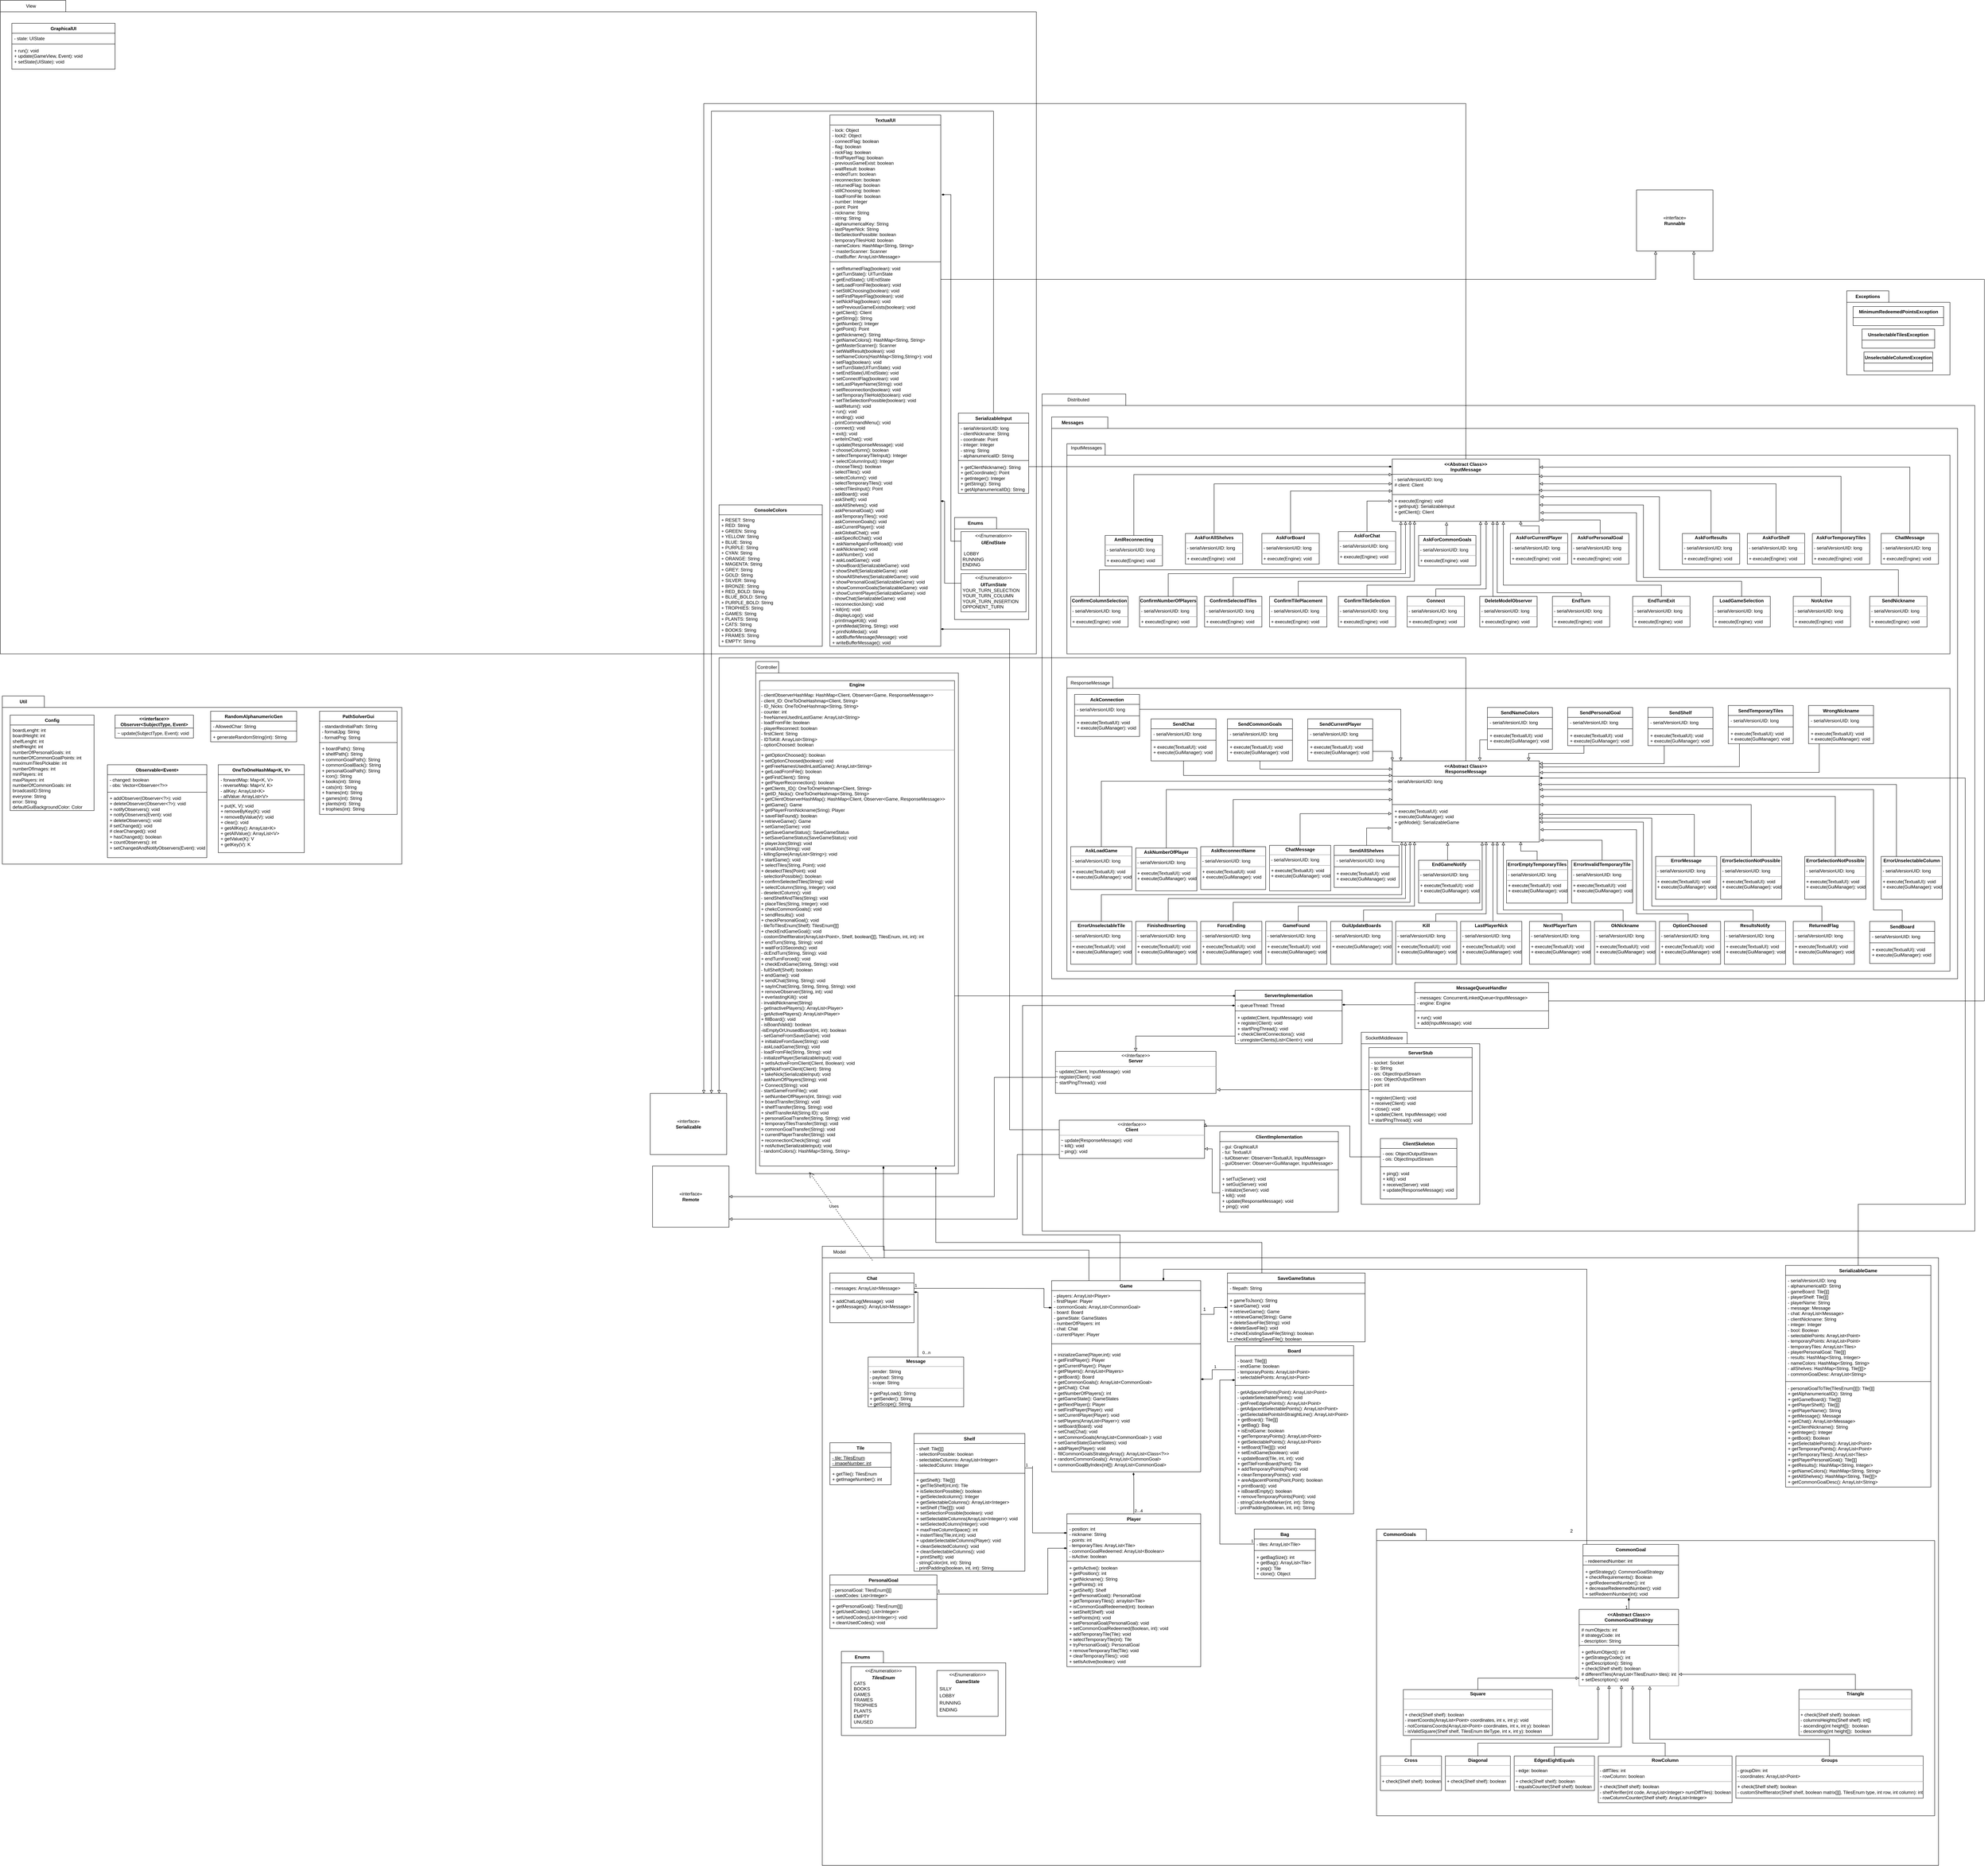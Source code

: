 <mxfile version="21.5.1" type="github">
  <diagram name="Pagina-1" id="WcSLOMXtGoO5Kwd3MJ1G">
    <mxGraphModel dx="3913" dy="4363" grid="1" gridSize="10" guides="1" tooltips="1" connect="1" arrows="1" fold="1" page="1" pageScale="1" pageWidth="1169" pageHeight="827" math="0" shadow="0">
      <root>
        <object label="" Uses="" id="0">
          <mxCell />
        </object>
        <mxCell id="1" parent="0" />
        <mxCell id="0j8p1se4WsX_w9YfrRnY-1" value="" style="shape=folder;fontStyle=1;spacingTop=10;tabWidth=60;tabHeight=30;tabPosition=left;html=1;whiteSpace=wrap;shadow=0;fillColor=none;" parent="1" vertex="1">
          <mxGeometry x="-2490" y="-3470" width="2710" height="1710" as="geometry" />
        </mxCell>
        <mxCell id="LTxgpxZo_bc8f6A4X1VT-33" value="Enums" style="shape=folder;fontStyle=1;tabWidth=110;tabHeight=30;tabPosition=left;html=1;boundedLbl=1;labelInHeader=1;container=1;collapsible=0;whiteSpace=wrap;fillColor=none;" vertex="1" parent="1">
          <mxGeometry x="6" y="-2117" width="194" height="267" as="geometry" />
        </mxCell>
        <mxCell id="LTxgpxZo_bc8f6A4X1VT-34" value="" style="html=1;strokeColor=none;resizeWidth=1;resizeHeight=1;fillColor=none;part=1;connectable=0;allowArrows=0;deletable=0;whiteSpace=wrap;" vertex="1" parent="LTxgpxZo_bc8f6A4X1VT-33">
          <mxGeometry width="194.0" height="186.9" relative="1" as="geometry">
            <mxPoint y="30" as="offset" />
          </mxGeometry>
        </mxCell>
        <mxCell id="1AL47Ae-udw0xNspE_Op-19" value="" style="shape=folder;fontStyle=1;spacingTop=10;tabWidth=120;tabHeight=30;tabPosition=left;html=1;whiteSpace=wrap;fillColor=none;" parent="1" vertex="1">
          <mxGeometry x="1070" y="-770" width="310" height="450" as="geometry" />
        </mxCell>
        <mxCell id="1AL47Ae-udw0xNspE_Op-1" value="" style="shape=folder;fontStyle=1;spacingTop=10;tabWidth=80;tabHeight=30;tabPosition=left;html=1;whiteSpace=wrap;shadow=0;fillColor=none;" parent="1" vertex="1">
          <mxGeometry x="235" y="-2440" width="2440" height="2190" as="geometry" />
        </mxCell>
        <mxCell id="7zn35PvWmJtqcguIeIPs-152" value="Messages" style="shape=folder;fontStyle=1;tabWidth=110;tabHeight=30;tabPosition=left;html=1;boundedLbl=1;labelInHeader=1;container=1;collapsible=0;whiteSpace=wrap;fillColor=none;" parent="1" vertex="1">
          <mxGeometry x="260" y="-2380" width="2370" height="1470" as="geometry" />
        </mxCell>
        <mxCell id="7zn35PvWmJtqcguIeIPs-153" value="" style="html=1;strokeColor=none;resizeWidth=1;resizeHeight=1;fillColor=none;part=1;connectable=0;allowArrows=0;deletable=0;whiteSpace=wrap;" parent="7zn35PvWmJtqcguIeIPs-152" vertex="1">
          <mxGeometry width="2370" height="1029" relative="1" as="geometry">
            <mxPoint y="30" as="offset" />
          </mxGeometry>
        </mxCell>
        <mxCell id="EzJUuA46leq047YBjK1z-1" value="" style="shape=folder;fontStyle=1;spacingTop=10;tabWidth=40;tabHeight=30;tabPosition=left;html=1;whiteSpace=wrap;fillColor=none;" parent="1" vertex="1">
          <mxGeometry x="-340" y="-210" width="2920" height="1620" as="geometry" />
        </mxCell>
        <mxCell id="9WpMfCR_n4XsZXEiZ-4h-2" value="" style="shape=folder;fontStyle=1;spacingTop=10;tabWidth=130;tabHeight=30;tabPosition=left;html=1;whiteSpace=wrap;shadow=0;fillStyle=hatch;fillColor=default;" parent="1" vertex="1">
          <mxGeometry x="1110" y="530" width="1460" height="750" as="geometry" />
        </mxCell>
        <mxCell id="LTxgpxZo_bc8f6A4X1VT-15" style="edgeStyle=orthogonalEdgeStyle;rounded=0;orthogonalLoop=1;jettySize=auto;html=1;exitX=0.25;exitY=0;exitDx=0;exitDy=0;endArrow=diamondThin;endFill=1;" edge="1" parent="1" source="Mxky3zlpcd0uLPRcEJlR-1">
          <mxGeometry relative="1" as="geometry">
            <mxPoint x="-180" y="-420" as="targetPoint" />
            <Array as="points">
              <mxPoint x="358" y="-200" />
              <mxPoint x="-180" y="-200" />
              <mxPoint x="-180" y="-419" />
            </Array>
          </mxGeometry>
        </mxCell>
        <mxCell id="LTxgpxZo_bc8f6A4X1VT-22" style="edgeStyle=orthogonalEdgeStyle;rounded=0;orthogonalLoop=1;jettySize=auto;html=1;exitX=0.5;exitY=0;exitDx=0;exitDy=0;entryX=0;entryY=0.583;entryDx=0;entryDy=0;entryPerimeter=0;endArrow=diamondThin;endFill=1;" edge="1" parent="1" target="1AL47Ae-udw0xNspE_Op-11">
          <mxGeometry relative="1" as="geometry">
            <mxPoint x="439.02" y="-120" as="sourcePoint" />
            <mxPoint x="725.98" y="-846.32" as="targetPoint" />
            <Array as="points">
              <mxPoint x="439" y="-240" />
              <mxPoint x="184" y="-240" />
              <mxPoint x="184" y="-840" />
            </Array>
          </mxGeometry>
        </mxCell>
        <mxCell id="Mxky3zlpcd0uLPRcEJlR-1" value="Game" style="swimlane;fontStyle=1;align=center;verticalAlign=top;childLayout=stackLayout;horizontal=1;startSize=26;horizontalStack=0;resizeParent=1;resizeParentMax=0;resizeLast=0;collapsible=1;marginBottom=0;whiteSpace=wrap;html=1;" parent="1" vertex="1">
          <mxGeometry x="260" y="-120" width="390" height="500" as="geometry">
            <mxRectangle x="330" y="50" width="80" height="30" as="alternateBounds" />
          </mxGeometry>
        </mxCell>
        <mxCell id="Mxky3zlpcd0uLPRcEJlR-2" value="- players: ArrayList&amp;lt;Player&amp;gt;&lt;br&gt;- firstPlayer: Player&lt;br&gt;- commonGoals: ArrayList&amp;lt;CommonGoal&amp;gt;&lt;br&gt;- board: Board&lt;br&gt;- gameState: GameStates&lt;br&gt;- numberOfPlayers: int&lt;br&gt;- chat: Chat&lt;br&gt;- currentPlayer: Player" style="text;strokeColor=none;fillColor=none;align=left;verticalAlign=top;spacingLeft=4;spacingRight=4;overflow=hidden;rotatable=0;points=[[0,0.5],[1,0.5]];portConstraint=eastwest;whiteSpace=wrap;html=1;" parent="Mxky3zlpcd0uLPRcEJlR-1" vertex="1">
          <mxGeometry y="26" width="390" height="124" as="geometry" />
        </mxCell>
        <mxCell id="Mxky3zlpcd0uLPRcEJlR-3" value="" style="line;strokeWidth=1;fillColor=none;align=left;verticalAlign=middle;spacingTop=-1;spacingLeft=3;spacingRight=3;rotatable=0;labelPosition=right;points=[];portConstraint=eastwest;strokeColor=inherit;" parent="Mxky3zlpcd0uLPRcEJlR-1" vertex="1">
          <mxGeometry y="150" width="390" height="30" as="geometry" />
        </mxCell>
        <mxCell id="Mxky3zlpcd0uLPRcEJlR-4" value="+ inizializeGame(Player,int): void&lt;br&gt;+ getFirstPlayer(): Player&lt;br style=&quot;border-color: var(--border-color);&quot;&gt;+ getCurrentPlayer(): Player&lt;br&gt;+ getPlayers(): ArrayList&amp;lt;Players&amp;gt;&lt;br&gt;+ getBoard(): Board&lt;br&gt;+ getCommonGoals(): ArrayList&amp;lt;CommonGoal&amp;gt;&lt;br&gt;+ getChat(): Chat&lt;br&gt;+ getNumberOfPlayers(): int&lt;br&gt;+ getGameState(): GameStates&lt;br&gt;+ getNextPlayer(): Player&lt;br&gt;+ setFirstPlayer(Player): void&lt;br&gt;+ setCurrentPlayer(Player): void&lt;br&gt;+ setPlayers(ArrayList&amp;lt;Player&amp;gt;): void&lt;br style=&quot;border-color: var(--border-color);&quot;&gt;+ setBoard(Board): void&lt;br&gt;+ setChat(Chat): void&lt;br style=&quot;border-color: var(--border-color);&quot;&gt;+ setCommonGoals(ArrayList&amp;lt;CommonGoal&amp;gt; ): void&lt;br&gt;+ setGameState(GameStates): void&lt;br&gt;+ addPlayer(Player): void&lt;br style=&quot;border-color: var(--border-color);&quot;&gt;-&amp;nbsp; fillCommonGoalsStrategyArray(): ArrayList&amp;lt;Class&amp;lt;?&amp;gt;&amp;gt;&lt;br&gt;+ randomCommonGoals(): ArrayList&amp;lt;CommonGoal&amp;gt;&lt;br&gt;+ commonGoalByIndex(int[]): ArrayList&amp;lt;CommonGoal&amp;gt;" style="text;strokeColor=none;fillColor=none;align=left;verticalAlign=top;spacingLeft=4;spacingRight=4;overflow=hidden;rotatable=0;points=[[0,0.5],[1,0.5]];portConstraint=eastwest;whiteSpace=wrap;html=1;" parent="Mxky3zlpcd0uLPRcEJlR-1" vertex="1">
          <mxGeometry y="180" width="390" height="320" as="geometry" />
        </mxCell>
        <mxCell id="Mxky3zlpcd0uLPRcEJlR-6" value="Board" style="swimlane;fontStyle=1;align=center;verticalAlign=top;childLayout=stackLayout;horizontal=1;startSize=26;horizontalStack=0;resizeParent=1;resizeParentMax=0;resizeLast=0;collapsible=1;marginBottom=0;whiteSpace=wrap;html=1;" parent="1" vertex="1">
          <mxGeometry x="740" y="50" width="310" height="440" as="geometry" />
        </mxCell>
        <mxCell id="Mxky3zlpcd0uLPRcEJlR-7" value="- board: Tile[][]&lt;br&gt;- endGame: boolean&lt;br&gt;- temporaryPoints: ArrayList&amp;lt;Point&amp;gt;&lt;br&gt;- selectablePoints: ArrayList&amp;lt;Point&amp;gt;" style="text;strokeColor=none;fillColor=none;align=left;verticalAlign=top;spacingLeft=4;spacingRight=4;overflow=hidden;rotatable=0;points=[[0,0.5],[1,0.5]];portConstraint=eastwest;whiteSpace=wrap;html=1;" parent="Mxky3zlpcd0uLPRcEJlR-6" vertex="1">
          <mxGeometry y="26" width="310" height="74" as="geometry" />
        </mxCell>
        <mxCell id="Mxky3zlpcd0uLPRcEJlR-8" value="" style="line;strokeWidth=1;fillColor=none;align=left;verticalAlign=middle;spacingTop=-1;spacingLeft=3;spacingRight=3;rotatable=0;labelPosition=right;points=[];portConstraint=eastwest;strokeColor=inherit;" parent="Mxky3zlpcd0uLPRcEJlR-6" vertex="1">
          <mxGeometry y="100" width="310" height="8" as="geometry" />
        </mxCell>
        <mxCell id="Mxky3zlpcd0uLPRcEJlR-9" value="- getAdjacentPoints(Point): ArrayList&amp;lt;Point&amp;gt;&lt;br&gt;- updateSelectablePoints(): void&lt;br&gt;- getFreeEdgesPoints(): ArrayList&amp;lt;Point&amp;gt;&lt;br&gt;- getAdjacentSelectablePoints(): ArrayList&amp;lt;Point&amp;gt;&lt;br&gt;- getSelectablePointsInStraightLine(): ArrayList&amp;lt;Point&amp;gt;&lt;br&gt;+ getBoard(): Tile[][]&lt;br&gt;+ getBag(): Bag&lt;br&gt;+ isEndGame: boolean&lt;br&gt;+ getTemporaryPoints(): ArrayList&amp;lt;Point&amp;gt;&lt;br&gt;+ getSelectablePoints(): ArrayList&amp;lt;Point&amp;gt;&lt;br&gt;+ setBoard(Tile[][]): void&lt;br&gt;+ setEndGame(boolean): void&lt;br&gt;+ updateBoard(Tile, int, int): void&lt;br style=&quot;border-color: var(--border-color);&quot;&gt;+ getTileFromBoard(Point): Tile&lt;br&gt;+ addTemporaryPoints(Point): void&lt;br&gt;+ cleanTemporaryPoints(): void&lt;br&gt;+ areAdjacentPoints(Point,Point): boolean&lt;br&gt;+ printBoard(): void&lt;br&gt;+ isBoardEmpty(): boolean&lt;br&gt;+ removeTemporaryPoints(Point): void&lt;br&gt;- stringColorAndMarker(int, int): String&lt;br&gt;- printPadding(boolean, int, int): String" style="text;strokeColor=none;fillColor=none;align=left;verticalAlign=top;spacingLeft=4;spacingRight=4;overflow=hidden;rotatable=0;points=[[0,0.5],[1,0.5]];portConstraint=eastwest;whiteSpace=wrap;html=1;" parent="Mxky3zlpcd0uLPRcEJlR-6" vertex="1">
          <mxGeometry y="108" width="310" height="332" as="geometry" />
        </mxCell>
        <mxCell id="Mxky3zlpcd0uLPRcEJlR-15" value="" style="endArrow=diamondThin;endFill=1;html=1;edgeStyle=orthogonalEdgeStyle;align=left;verticalAlign=top;rounded=0;exitX=0;exitY=0.5;exitDx=0;exitDy=0;entryX=1;entryY=0.243;entryDx=0;entryDy=0;entryPerimeter=0;" parent="1" source="Mxky3zlpcd0uLPRcEJlR-7" target="Mxky3zlpcd0uLPRcEJlR-4" edge="1">
          <mxGeometry x="-0.059" y="-5" relative="1" as="geometry">
            <mxPoint x="460" y="110" as="sourcePoint" />
            <mxPoint x="600" y="70" as="targetPoint" />
            <mxPoint as="offset" />
            <Array as="points">
              <mxPoint x="680" y="113" />
              <mxPoint x="680" y="138" />
            </Array>
          </mxGeometry>
        </mxCell>
        <mxCell id="Mxky3zlpcd0uLPRcEJlR-16" value="1" style="edgeLabel;resizable=0;html=1;align=left;verticalAlign=bottom;" parent="Mxky3zlpcd0uLPRcEJlR-15" connectable="0" vertex="1">
          <mxGeometry relative="1" as="geometry">
            <mxPoint as="offset" />
          </mxGeometry>
        </mxCell>
        <mxCell id="Mxky3zlpcd0uLPRcEJlR-18" value="Shelf" style="swimlane;fontStyle=1;align=center;verticalAlign=top;childLayout=stackLayout;horizontal=1;startSize=26;horizontalStack=0;resizeParent=1;resizeParentMax=0;resizeLast=0;collapsible=1;marginBottom=0;whiteSpace=wrap;html=1;" parent="1" vertex="1">
          <mxGeometry x="-100" y="280" width="290" height="360" as="geometry" />
        </mxCell>
        <mxCell id="Mxky3zlpcd0uLPRcEJlR-19" value="- shelf: Tile[][]&lt;br&gt;- selectionPossible: boolean&lt;br&gt;- selectableColumns: ArrayList&amp;lt;Integer&amp;gt;&lt;br&gt;- selectedColumn: Integer" style="text;strokeColor=none;fillColor=none;align=left;verticalAlign=top;spacingLeft=4;spacingRight=4;overflow=hidden;rotatable=0;points=[[0,0.5],[1,0.5]];portConstraint=eastwest;whiteSpace=wrap;html=1;" parent="Mxky3zlpcd0uLPRcEJlR-18" vertex="1">
          <mxGeometry y="26" width="290" height="74" as="geometry" />
        </mxCell>
        <mxCell id="Mxky3zlpcd0uLPRcEJlR-20" value="" style="line;strokeWidth=1;fillColor=none;align=left;verticalAlign=middle;spacingTop=-1;spacingLeft=3;spacingRight=3;rotatable=0;labelPosition=right;points=[];portConstraint=eastwest;strokeColor=inherit;" parent="Mxky3zlpcd0uLPRcEJlR-18" vertex="1">
          <mxGeometry y="100" width="290" height="8" as="geometry" />
        </mxCell>
        <mxCell id="Mxky3zlpcd0uLPRcEJlR-21" value="+ getShelf(): Tile[][]&lt;br&gt;+ getTileShelf(int,int): Tile&lt;br&gt;+ isSelectionPossible(): boolean&lt;br&gt;+ getSelectedcolumn(): Integer&lt;br&gt;+ getSelectableColumns(): ArrayList&amp;lt;Integer&amp;gt;&lt;br&gt;+ setShelf (Tile[][]): void&lt;br&gt;+ setSelectionPossible(boolean): void&lt;br&gt;+ setSelectableColumns(ArrayList&amp;lt;Integer&amp;gt;): void&lt;br&gt;+ setSelectedColumn(Integer): void&lt;br&gt;+ maxFreeColumnSpace(): int&lt;br&gt;+ instertTiles(Tile,int,int): void&lt;br&gt;+ updateSelectableColumns(Player): void&lt;br&gt;+ cleanSelectedColumn(): void&lt;br&gt;+ cleanSelectableColumns(): void&lt;br&gt;+ printShelf(): void&lt;br&gt;- stringColor(int, int): String&lt;br&gt;- printPadding(boolean, int, int): String" style="text;strokeColor=none;fillColor=none;align=left;verticalAlign=top;spacingLeft=4;spacingRight=4;overflow=hidden;rotatable=0;points=[[0,0.5],[1,0.5]];portConstraint=eastwest;whiteSpace=wrap;html=1;" parent="Mxky3zlpcd0uLPRcEJlR-18" vertex="1">
          <mxGeometry y="108" width="290" height="252" as="geometry" />
        </mxCell>
        <mxCell id="Mxky3zlpcd0uLPRcEJlR-22" value="" style="endArrow=diamondThin;endFill=1;html=1;edgeStyle=orthogonalEdgeStyle;align=left;verticalAlign=top;rounded=0;exitX=1;exitY=0.25;exitDx=0;exitDy=0;" parent="1" source="Mxky3zlpcd0uLPRcEJlR-18" edge="1">
          <mxGeometry x="-1" relative="1" as="geometry">
            <mxPoint x="390" y="280" as="sourcePoint" />
            <mxPoint x="300" y="540" as="targetPoint" />
            <Array as="points">
              <mxPoint x="210" y="365" />
              <mxPoint x="210" y="540" />
              <mxPoint x="299" y="540" />
            </Array>
          </mxGeometry>
        </mxCell>
        <mxCell id="Mxky3zlpcd0uLPRcEJlR-23" value="1" style="edgeLabel;resizable=0;html=1;align=left;verticalAlign=bottom;" parent="Mxky3zlpcd0uLPRcEJlR-22" connectable="0" vertex="1">
          <mxGeometry x="-1" relative="1" as="geometry" />
        </mxCell>
        <mxCell id="Mxky3zlpcd0uLPRcEJlR-24" value="PersonalGoal" style="swimlane;fontStyle=1;align=center;verticalAlign=top;childLayout=stackLayout;horizontal=1;startSize=26;horizontalStack=0;resizeParent=1;resizeParentMax=0;resizeLast=0;collapsible=1;marginBottom=0;whiteSpace=wrap;html=1;" parent="1" vertex="1">
          <mxGeometry x="-320" y="650" width="280" height="140" as="geometry" />
        </mxCell>
        <mxCell id="Mxky3zlpcd0uLPRcEJlR-25" value="- personalGoal: TilesEnum[][]&lt;br&gt;- usedCodes: List&amp;lt;Integer&amp;gt;" style="text;strokeColor=none;fillColor=none;align=left;verticalAlign=top;spacingLeft=4;spacingRight=4;overflow=hidden;rotatable=0;points=[[0,0.5],[1,0.5]];portConstraint=eastwest;whiteSpace=wrap;html=1;" parent="Mxky3zlpcd0uLPRcEJlR-24" vertex="1">
          <mxGeometry y="26" width="280" height="34" as="geometry" />
        </mxCell>
        <mxCell id="Mxky3zlpcd0uLPRcEJlR-26" value="" style="line;strokeWidth=1;fillColor=none;align=left;verticalAlign=middle;spacingTop=-1;spacingLeft=3;spacingRight=3;rotatable=0;labelPosition=right;points=[];portConstraint=eastwest;strokeColor=inherit;" parent="Mxky3zlpcd0uLPRcEJlR-24" vertex="1">
          <mxGeometry y="60" width="280" height="8" as="geometry" />
        </mxCell>
        <mxCell id="Mxky3zlpcd0uLPRcEJlR-27" value="+ getPersonalGoal(): TilesEnum[][]&lt;br&gt;+ getUsedCodes(): List&amp;lt;Integer&amp;gt;&lt;br&gt;+ setUsedCodes(List&amp;lt;Integer&amp;gt;): void&lt;br&gt;+ cleanUsedCodes(): void" style="text;strokeColor=none;fillColor=none;align=left;verticalAlign=top;spacingLeft=4;spacingRight=4;overflow=hidden;rotatable=0;points=[[0,0.5],[1,0.5]];portConstraint=eastwest;whiteSpace=wrap;html=1;" parent="Mxky3zlpcd0uLPRcEJlR-24" vertex="1">
          <mxGeometry y="68" width="280" height="72" as="geometry" />
        </mxCell>
        <mxCell id="Mxky3zlpcd0uLPRcEJlR-29" value="" style="endArrow=diamondThin;endFill=1;html=1;edgeStyle=orthogonalEdgeStyle;align=left;verticalAlign=top;rounded=0;exitX=1;exitY=0.25;exitDx=0;exitDy=0;" parent="1" source="Mxky3zlpcd0uLPRcEJlR-24" edge="1">
          <mxGeometry x="-1" relative="1" as="geometry">
            <mxPoint x="-40" y="650" as="sourcePoint" />
            <mxPoint x="300" y="580" as="targetPoint" />
            <mxPoint as="offset" />
            <Array as="points">
              <mxPoint x="-40" y="700" />
              <mxPoint x="250" y="700" />
              <mxPoint x="250" y="580" />
            </Array>
          </mxGeometry>
        </mxCell>
        <mxCell id="Mxky3zlpcd0uLPRcEJlR-30" value="1" style="edgeLabel;resizable=0;html=1;align=left;verticalAlign=bottom;" parent="Mxky3zlpcd0uLPRcEJlR-29" connectable="0" vertex="1">
          <mxGeometry x="-1" relative="1" as="geometry">
            <mxPoint y="15" as="offset" />
          </mxGeometry>
        </mxCell>
        <mxCell id="_N1UwID_5jC3FNQXrJoQ-50" style="edgeStyle=orthogonalEdgeStyle;rounded=0;orthogonalLoop=1;jettySize=auto;html=1;exitX=0.04;exitY=0.004;exitDx=0;exitDy=0;entryX=0.75;entryY=0;entryDx=0;entryDy=0;endArrow=diamondThin;endFill=1;exitPerimeter=0;" parent="1" source="Mxky3zlpcd0uLPRcEJlR-31" target="Mxky3zlpcd0uLPRcEJlR-1" edge="1">
          <mxGeometry relative="1" as="geometry">
            <Array as="points">
              <mxPoint x="1660" y="-150" />
              <mxPoint x="553" y="-150" />
            </Array>
          </mxGeometry>
        </mxCell>
        <mxCell id="Mxky3zlpcd0uLPRcEJlR-31" value="CommonGoal" style="swimlane;fontStyle=1;align=center;verticalAlign=top;childLayout=stackLayout;horizontal=1;startSize=30;horizontalStack=0;resizeParent=1;resizeParentMax=0;resizeLast=0;collapsible=1;marginBottom=0;whiteSpace=wrap;html=1;fillColor=none;" parent="1" vertex="1">
          <mxGeometry x="1650" y="570" width="250" height="140" as="geometry" />
        </mxCell>
        <mxCell id="Mxky3zlpcd0uLPRcEJlR-32" value="- redeemedNumber: int" style="text;strokeColor=none;fillColor=none;align=left;verticalAlign=top;spacingLeft=4;spacingRight=4;overflow=hidden;rotatable=0;points=[[0,0.5],[1,0.5]];portConstraint=eastwest;whiteSpace=wrap;html=1;" parent="Mxky3zlpcd0uLPRcEJlR-31" vertex="1">
          <mxGeometry y="30" width="250" height="20" as="geometry" />
        </mxCell>
        <mxCell id="Mxky3zlpcd0uLPRcEJlR-33" value="" style="line;strokeWidth=1;fillColor=default;align=left;verticalAlign=middle;spacingTop=-1;spacingLeft=3;spacingRight=3;rotatable=0;labelPosition=right;points=[];portConstraint=eastwest;strokeColor=inherit;" parent="Mxky3zlpcd0uLPRcEJlR-31" vertex="1">
          <mxGeometry y="50" width="250" height="8" as="geometry" />
        </mxCell>
        <mxCell id="Mxky3zlpcd0uLPRcEJlR-34" value="+ getStrategy(): CommonGoalStrategy&lt;br&gt;+ checkRequirements(): Boolean&lt;br&gt;+ getRedeemedNumber(): int&amp;nbsp;&lt;br&gt;+ decreaseRedeemedNumber(): void&lt;br&gt;+ setRedeemNumber(int): void" style="text;strokeColor=none;fillColor=none;align=left;verticalAlign=top;spacingLeft=4;spacingRight=4;overflow=hidden;rotatable=0;points=[[0,0.5],[1,0.5]];portConstraint=eastwest;whiteSpace=wrap;html=1;" parent="Mxky3zlpcd0uLPRcEJlR-31" vertex="1">
          <mxGeometry y="58" width="250" height="82" as="geometry" />
        </mxCell>
        <mxCell id="Mxky3zlpcd0uLPRcEJlR-38" value="Player" style="swimlane;fontStyle=1;align=center;verticalAlign=top;childLayout=stackLayout;horizontal=1;startSize=26;horizontalStack=0;resizeParent=1;resizeParentMax=0;resizeLast=0;collapsible=1;marginBottom=0;whiteSpace=wrap;html=1;" parent="1" vertex="1">
          <mxGeometry x="300" y="490" width="350" height="400" as="geometry" />
        </mxCell>
        <mxCell id="Z1P8TGeqZuuGpUr6qu0I-7" style="edgeStyle=orthogonalEdgeStyle;rounded=0;orthogonalLoop=1;jettySize=auto;html=1;exitX=0;exitY=0.5;exitDx=0;exitDy=0;entryX=0;entryY=0.5;entryDx=0;entryDy=0;" parent="Mxky3zlpcd0uLPRcEJlR-38" source="Mxky3zlpcd0uLPRcEJlR-41" target="Mxky3zlpcd0uLPRcEJlR-41" edge="1">
          <mxGeometry relative="1" as="geometry" />
        </mxCell>
        <mxCell id="Mxky3zlpcd0uLPRcEJlR-39" value="- position: int&lt;br&gt;&lt;span style=&quot;border-color: var(--border-color);&quot;&gt;- nickname: String&lt;/span&gt;&lt;br&gt;- points: int&lt;br&gt;- temporaryTiles: ArrayList&amp;lt;Tile&amp;gt;&amp;nbsp;&amp;nbsp;&lt;br&gt;- commonGoalRedeemed: ArrayList&amp;lt;Boolean&amp;gt;&lt;br&gt;- isActive: boolean&lt;br&gt;" style="text;strokeColor=none;fillColor=none;align=left;verticalAlign=top;spacingLeft=4;spacingRight=4;overflow=hidden;rotatable=0;points=[[0,0.5],[1,0.5]];portConstraint=eastwest;whiteSpace=wrap;html=1;" parent="Mxky3zlpcd0uLPRcEJlR-38" vertex="1">
          <mxGeometry y="26" width="350" height="94" as="geometry" />
        </mxCell>
        <mxCell id="Mxky3zlpcd0uLPRcEJlR-40" value="" style="line;strokeWidth=1;fillColor=none;align=left;verticalAlign=middle;spacingTop=-1;spacingLeft=3;spacingRight=3;rotatable=0;labelPosition=right;points=[];portConstraint=eastwest;strokeColor=inherit;" parent="Mxky3zlpcd0uLPRcEJlR-38" vertex="1">
          <mxGeometry y="120" width="350" height="8" as="geometry" />
        </mxCell>
        <mxCell id="Mxky3zlpcd0uLPRcEJlR-41" value="+ getIsActive(): boolean&lt;br&gt;+ getPosition(): int&lt;br&gt;+ getNickname(): String&lt;br&gt;+ getPoints(): int&lt;br&gt;+ getShelf(): Shelf&lt;br&gt;+ getPersonalGoal(): PersonalGoal&lt;br&gt;+ getTemporaryTiles(): arraylist&amp;lt;Tile&amp;gt;&lt;br&gt;+ isCommonGoalRedeemed(int): boolean&lt;br&gt;+ setShelf(Shelf): void&lt;br style=&quot;border-color: var(--border-color);&quot;&gt;+ setPoints(int): void&lt;br style=&quot;border-color: var(--border-color);&quot;&gt;+ setPersonalGoal(PersonalGoal): void&lt;br&gt;+ setCommonGoalRedeemed(Boolean, int): void&lt;br&gt;+ addTemporaryTile(Tile): void&lt;br style=&quot;border-color: var(--border-color);&quot;&gt;+ selectTemporaryTile(int): Tile&lt;br&gt;+ tryPersonalGoal(): PersonalGoal&lt;br&gt;+ removeTemporaryTile(Tile): void&lt;br&gt;+ clearTemporaryTiles(): void&lt;br&gt;+ setIsActive(boolean): void" style="text;strokeColor=none;fillColor=none;align=left;verticalAlign=top;spacingLeft=4;spacingRight=4;overflow=hidden;rotatable=0;points=[[0,0.5],[1,0.5]];portConstraint=eastwest;whiteSpace=wrap;html=1;" parent="Mxky3zlpcd0uLPRcEJlR-38" vertex="1">
          <mxGeometry y="128" width="350" height="272" as="geometry" />
        </mxCell>
        <mxCell id="Mxky3zlpcd0uLPRcEJlR-42" value="" style="endArrow=diamondThin;endFill=1;html=1;edgeStyle=orthogonalEdgeStyle;align=left;verticalAlign=top;rounded=0;exitX=0.5;exitY=0;exitDx=0;exitDy=0;entryX=0.549;entryY=1.006;entryDx=0;entryDy=0;entryPerimeter=0;" parent="1" source="Mxky3zlpcd0uLPRcEJlR-38" target="Mxky3zlpcd0uLPRcEJlR-4" edge="1">
          <mxGeometry x="-0.913" y="-5" relative="1" as="geometry">
            <mxPoint x="420" y="240" as="sourcePoint" />
            <mxPoint x="464" y="350" as="targetPoint" />
            <mxPoint as="offset" />
            <Array as="points">
              <mxPoint x="475" y="400" />
              <mxPoint x="474" y="400" />
            </Array>
          </mxGeometry>
        </mxCell>
        <mxCell id="Mxky3zlpcd0uLPRcEJlR-43" value="2...4" style="edgeLabel;resizable=0;html=1;align=left;verticalAlign=bottom;" parent="Mxky3zlpcd0uLPRcEJlR-42" connectable="0" vertex="1">
          <mxGeometry x="-1" relative="1" as="geometry" />
        </mxCell>
        <mxCell id="Z1P8TGeqZuuGpUr6qu0I-5" value="&lt;p style=&quot;margin:0px;margin-top:4px;text-align:center;&quot;&gt;&lt;i&gt;&amp;lt;&amp;lt;Enumeration&amp;gt;&amp;gt;&lt;/i&gt;&lt;/p&gt;&lt;p style=&quot;margin:0px;margin-top:4px;text-align:center;&quot;&gt;&lt;i&gt;&lt;b&gt;TilesEnum&lt;/b&gt;&lt;/i&gt;&lt;br&gt;&lt;/p&gt;&lt;p style=&quot;margin:0px;margin-left:4px;&quot;&gt;&amp;nbsp;CATS&lt;/p&gt;&lt;p style=&quot;margin:0px;margin-left:4px;&quot;&gt;&amp;nbsp;BOOKS&lt;/p&gt;&lt;p style=&quot;margin:0px;margin-left:4px;&quot;&gt;&amp;nbsp;GAMES&lt;/p&gt;&lt;p style=&quot;margin:0px;margin-left:4px;&quot;&gt;&amp;nbsp;FRAMES&lt;/p&gt;&lt;p style=&quot;margin:0px;margin-left:4px;&quot;&gt;&amp;nbsp;TROPHIES&lt;/p&gt;&lt;p style=&quot;margin:0px;margin-left:4px;&quot;&gt;&amp;nbsp;PLANTS&lt;/p&gt;&lt;p style=&quot;margin:0px;margin-left:4px;&quot;&gt;&amp;nbsp;EMPTY&lt;/p&gt;&lt;p style=&quot;margin:0px;margin-left:4px;&quot;&gt;&amp;nbsp;UNUSED&lt;/p&gt;" style="verticalAlign=top;align=left;overflow=fill;fontSize=12;fontFamily=Helvetica;html=1;whiteSpace=wrap;" parent="1" vertex="1">
          <mxGeometry x="-265" y="890" width="170" height="160" as="geometry" />
        </mxCell>
        <mxCell id="EzJUuA46leq047YBjK1z-2" value="Model" style="text;html=1;strokeColor=none;fillColor=none;align=center;verticalAlign=middle;whiteSpace=wrap;rounded=0;" parent="1" vertex="1">
          <mxGeometry x="-310" y="-200" width="30" height="10" as="geometry" />
        </mxCell>
        <mxCell id="AMuZGpQVMHgPtwnpilzj-1" value="Bag" style="swimlane;fontStyle=1;align=center;verticalAlign=top;childLayout=stackLayout;horizontal=1;startSize=26;horizontalStack=0;resizeParent=1;resizeParentMax=0;resizeLast=0;collapsible=1;marginBottom=0;whiteSpace=wrap;html=1;" parent="1" vertex="1">
          <mxGeometry x="790" y="530" width="160" height="130" as="geometry" />
        </mxCell>
        <mxCell id="AMuZGpQVMHgPtwnpilzj-2" value="- tiles: ArrayList&amp;lt;Tile&amp;gt;" style="text;strokeColor=none;fillColor=none;align=left;verticalAlign=top;spacingLeft=4;spacingRight=4;overflow=hidden;rotatable=0;points=[[0,0.5],[1,0.5]];portConstraint=eastwest;whiteSpace=wrap;html=1;" parent="AMuZGpQVMHgPtwnpilzj-1" vertex="1">
          <mxGeometry y="26" width="160" height="26" as="geometry" />
        </mxCell>
        <mxCell id="AMuZGpQVMHgPtwnpilzj-3" value="" style="line;strokeWidth=1;fillColor=none;align=left;verticalAlign=middle;spacingTop=-1;spacingLeft=3;spacingRight=3;rotatable=0;labelPosition=right;points=[];portConstraint=eastwest;strokeColor=inherit;" parent="AMuZGpQVMHgPtwnpilzj-1" vertex="1">
          <mxGeometry y="52" width="160" height="8" as="geometry" />
        </mxCell>
        <mxCell id="AMuZGpQVMHgPtwnpilzj-4" value="+ getBagSize(): int&lt;br&gt;+ getBag(): ArrayList&amp;lt;Tile&amp;gt;&lt;br style=&quot;border-color: var(--border-color);&quot;&gt;+ pop(): Tile&lt;br&gt;+ clone(): Object" style="text;strokeColor=none;fillColor=none;align=left;verticalAlign=top;spacingLeft=4;spacingRight=4;overflow=hidden;rotatable=0;points=[[0,0.5],[1,0.5]];portConstraint=eastwest;whiteSpace=wrap;html=1;" parent="AMuZGpQVMHgPtwnpilzj-1" vertex="1">
          <mxGeometry y="60" width="160" height="70" as="geometry" />
        </mxCell>
        <mxCell id="AMuZGpQVMHgPtwnpilzj-5" value="" style="endArrow=diamondThin;endFill=1;html=1;edgeStyle=orthogonalEdgeStyle;align=left;verticalAlign=top;rounded=0;exitX=0;exitY=0.5;exitDx=0;exitDy=0;" parent="1" source="AMuZGpQVMHgPtwnpilzj-2" edge="1">
          <mxGeometry x="-1" relative="1" as="geometry">
            <mxPoint x="500" y="310" as="sourcePoint" />
            <mxPoint x="740" y="140" as="targetPoint" />
            <Array as="points">
              <mxPoint x="700" y="569" />
              <mxPoint x="700" y="140" />
            </Array>
          </mxGeometry>
        </mxCell>
        <mxCell id="AMuZGpQVMHgPtwnpilzj-6" value="1" style="edgeLabel;resizable=0;html=1;align=left;verticalAlign=bottom;" parent="AMuZGpQVMHgPtwnpilzj-5" connectable="0" vertex="1">
          <mxGeometry x="-1" relative="1" as="geometry">
            <mxPoint x="-10" as="offset" />
          </mxGeometry>
        </mxCell>
        <mxCell id="mHvKu2w7ndSmzs79eD4w-6" value="Chat" style="swimlane;fontStyle=1;align=center;verticalAlign=top;childLayout=stackLayout;horizontal=1;startSize=26;horizontalStack=0;resizeParent=1;resizeParentMax=0;resizeLast=0;collapsible=1;marginBottom=0;whiteSpace=wrap;html=1;" parent="1" vertex="1">
          <mxGeometry x="-320" y="-140" width="220" height="130" as="geometry" />
        </mxCell>
        <mxCell id="mHvKu2w7ndSmzs79eD4w-7" value="- messages: ArrayList&amp;lt;Message&amp;gt;" style="text;strokeColor=none;fillColor=none;align=left;verticalAlign=top;spacingLeft=4;spacingRight=4;overflow=hidden;rotatable=0;points=[[0,0.5],[1,0.5]];portConstraint=eastwest;whiteSpace=wrap;html=1;" parent="mHvKu2w7ndSmzs79eD4w-6" vertex="1">
          <mxGeometry y="26" width="220" height="26" as="geometry" />
        </mxCell>
        <mxCell id="mHvKu2w7ndSmzs79eD4w-8" value="" style="line;strokeWidth=1;fillColor=none;align=left;verticalAlign=middle;spacingTop=-1;spacingLeft=3;spacingRight=3;rotatable=0;labelPosition=right;points=[];portConstraint=eastwest;strokeColor=inherit;" parent="mHvKu2w7ndSmzs79eD4w-6" vertex="1">
          <mxGeometry y="52" width="220" height="8" as="geometry" />
        </mxCell>
        <mxCell id="mHvKu2w7ndSmzs79eD4w-9" value="+ addChatLog(Message): void&lt;br&gt;+ getMessages(): ArrayList&amp;lt;Message&amp;gt;" style="text;strokeColor=none;fillColor=none;align=left;verticalAlign=top;spacingLeft=4;spacingRight=4;overflow=hidden;rotatable=0;points=[[0,0.5],[1,0.5]];portConstraint=eastwest;whiteSpace=wrap;html=1;" parent="mHvKu2w7ndSmzs79eD4w-6" vertex="1">
          <mxGeometry y="60" width="220" height="70" as="geometry" />
        </mxCell>
        <mxCell id="mHvKu2w7ndSmzs79eD4w-10" value="" style="endArrow=diamondThin;endFill=1;html=1;edgeStyle=orthogonalEdgeStyle;align=left;verticalAlign=top;rounded=0;" parent="1" edge="1">
          <mxGeometry x="-1" relative="1" as="geometry">
            <mxPoint x="-100" y="-100" as="sourcePoint" />
            <mxPoint x="260" y="-49.5" as="targetPoint" />
            <mxPoint as="offset" />
            <Array as="points">
              <mxPoint x="75" y="-100.5" />
              <mxPoint x="75" y="-99.5" />
              <mxPoint x="240" y="-99.5" />
              <mxPoint x="240" y="-49.5" />
            </Array>
          </mxGeometry>
        </mxCell>
        <mxCell id="mHvKu2w7ndSmzs79eD4w-11" value="1" style="edgeLabel;resizable=0;html=1;align=left;verticalAlign=bottom;" parent="mHvKu2w7ndSmzs79eD4w-10" connectable="0" vertex="1">
          <mxGeometry x="-1" relative="1" as="geometry" />
        </mxCell>
        <mxCell id="3VdPLMrZcKA6GoJQrmLX-1" value="" style="shape=folder;fontStyle=1;spacingTop=10;tabWidth=60;tabHeight=30;tabPosition=left;html=1;whiteSpace=wrap;fillColor=none;" parent="1" vertex="1">
          <mxGeometry x="-514" y="-1740" width="530" height="1340" as="geometry" />
        </mxCell>
        <mxCell id="3VdPLMrZcKA6GoJQrmLX-2" value="Controller" style="text;html=1;strokeColor=none;fillColor=none;align=center;verticalAlign=middle;whiteSpace=wrap;rounded=0;" parent="1" vertex="1">
          <mxGeometry x="-514" y="-1740" width="60" height="30" as="geometry" />
        </mxCell>
        <mxCell id="LTxgpxZo_bc8f6A4X1VT-23" style="edgeStyle=orthogonalEdgeStyle;rounded=0;orthogonalLoop=1;jettySize=auto;html=1;exitX=1;exitY=0.75;exitDx=0;exitDy=0;entryX=0.006;entryY=0.105;entryDx=0;entryDy=0;entryPerimeter=0;endArrow=diamondThin;endFill=1;" edge="1" parent="1" source="3VdPLMrZcKA6GoJQrmLX-12" target="1AL47Ae-udw0xNspE_Op-10">
          <mxGeometry relative="1" as="geometry">
            <Array as="points">
              <mxPoint x="6" y="-865" />
            </Array>
          </mxGeometry>
        </mxCell>
        <mxCell id="3VdPLMrZcKA6GoJQrmLX-12" value="&lt;p style=&quot;margin:0px;margin-top:4px;text-align:center;&quot;&gt;&lt;b&gt;Engine&lt;/b&gt;&lt;/p&gt;&lt;hr size=&quot;1&quot;&gt;&lt;p style=&quot;margin:0px;margin-left:4px;&quot;&gt;&lt;span style=&quot;background-color: initial;&quot;&gt;- clientObserverHashMap: HashMap&amp;lt;Client, Observer&amp;lt;Game, ResponseMessage&amp;gt;&amp;gt;&lt;/span&gt;&lt;br&gt;&lt;/p&gt;&lt;p style=&quot;margin:0px;margin-left:4px;&quot;&gt;- client_ID: OneToOneHashmap&amp;lt;Client, String&amp;gt;&lt;/p&gt;&lt;p style=&quot;margin:0px;margin-left:4px;&quot;&gt;- ID_Nicks: OneToOneHashmap&amp;lt;String, String&amp;gt;&lt;br&gt;&lt;/p&gt;&lt;p style=&quot;margin:0px;margin-left:4px;&quot;&gt;- counter: int&lt;/p&gt;&lt;p style=&quot;margin:0px;margin-left:4px;&quot;&gt;- freeNamesUsedInLastGame: ArrayList&amp;lt;String&amp;gt;&lt;/p&gt;&lt;p style=&quot;margin:0px;margin-left:4px;&quot;&gt;- loadFromFile: boolean&lt;/p&gt;&lt;p style=&quot;margin:0px;margin-left:4px;&quot;&gt;- playerReconnect: boolean&lt;/p&gt;&lt;p style=&quot;margin:0px;margin-left:4px;&quot;&gt;- firstClient: String&lt;/p&gt;&lt;p style=&quot;margin:0px;margin-left:4px;&quot;&gt;- IDToKill: ArrayList&amp;lt;String&amp;gt;&lt;/p&gt;&lt;p style=&quot;margin:0px;margin-left:4px;&quot;&gt;- optionChoosed: boolean&lt;/p&gt;&lt;hr size=&quot;1&quot;&gt;&lt;p style=&quot;margin:0px;margin-left:4px;&quot;&gt;+ getOptionChoosed(): boolean&lt;/p&gt;&lt;p style=&quot;margin:0px;margin-left:4px;&quot;&gt;+ setOptionChoosed(boolean): void&lt;/p&gt;&lt;p style=&quot;margin:0px;margin-left:4px;&quot;&gt;+ getFreeNamesUsedInLastGame(): ArrayList&amp;lt;String&amp;gt;&lt;/p&gt;&lt;p style=&quot;margin:0px;margin-left:4px;&quot;&gt;+ getLoadFromFile(): boolean&lt;/p&gt;&lt;p style=&quot;margin:0px;margin-left:4px;&quot;&gt;+ getFirstClient(): String&lt;/p&gt;&lt;p style=&quot;margin:0px;margin-left:4px;&quot;&gt;+ getPlayerReconnection(): boolean&lt;/p&gt;&lt;p style=&quot;margin:0px;margin-left:4px;&quot;&gt;+ getClients_ID(): OneToOneHashmap&amp;lt;Client, String&amp;gt;&lt;/p&gt;&lt;p style=&quot;margin:0px;margin-left:4px;&quot;&gt;+ getID_Nicks(): OneToOneHashmap&amp;lt;String, String&amp;gt;&lt;/p&gt;&lt;p style=&quot;margin:0px;margin-left:4px;&quot;&gt;+ getClientObserverHashMap(): HashMap&amp;lt;Client, Observer&amp;lt;Game, ResponseMessage&amp;gt;&amp;gt;&lt;/p&gt;&lt;p style=&quot;margin:0px;margin-left:4px;&quot;&gt;+ getGame(): Game&lt;/p&gt;&lt;p style=&quot;margin:0px;margin-left:4px;&quot;&gt;+ getPlayerFromNickname(Sring): Player&lt;/p&gt;&lt;p style=&quot;margin:0px;margin-left:4px;&quot;&gt;+ saveFileFound(): boolean&lt;/p&gt;&lt;p style=&quot;margin:0px;margin-left:4px;&quot;&gt;+ retrieveGame(): Game&lt;/p&gt;&lt;p style=&quot;margin:0px;margin-left:4px;&quot;&gt;+ setGame(Game): void&lt;/p&gt;&lt;p style=&quot;margin:0px;margin-left:4px;&quot;&gt;+ getSaveGameStatus(): SaveGameStatus&lt;/p&gt;&lt;p style=&quot;margin:0px;margin-left:4px;&quot;&gt;+ setSaveGameStatus(SaveGameStatus): void&lt;/p&gt;&lt;p style=&quot;margin:0px;margin-left:4px;&quot;&gt;+ playerJoin(String): void&lt;br&gt;&lt;/p&gt;&lt;p style=&quot;margin:0px;margin-left:4px;&quot;&gt;+ smallJoin(String): void&lt;/p&gt;&lt;p style=&quot;margin:0px;margin-left:4px;&quot;&gt;- killingSpree(ArrayList&amp;lt;String&amp;gt;): void&lt;/p&gt;&lt;p style=&quot;margin:0px;margin-left:4px;&quot;&gt;+ startGame(): void&lt;/p&gt;&lt;p style=&quot;margin:0px;margin-left:4px;&quot;&gt;+ selectTiles(String, Point): void&lt;/p&gt;&lt;p style=&quot;margin:0px;margin-left:4px;&quot;&gt;+ deselectTiles(Point): void&lt;/p&gt;&lt;p style=&quot;margin:0px;margin-left:4px;&quot;&gt;- selectionPossible(): boolean&lt;/p&gt;&lt;p style=&quot;margin:0px;margin-left:4px;&quot;&gt;+ confirmSelectedTiles(String): void&lt;/p&gt;&lt;p style=&quot;margin:0px;margin-left:4px;&quot;&gt;+ selectColumn(String, Integer): void&lt;/p&gt;&lt;p style=&quot;margin:0px;margin-left:4px;&quot;&gt;- deselectColumn(): void&lt;/p&gt;&lt;p style=&quot;margin:0px;margin-left:4px;&quot;&gt;- sendShelfAndTiles(String): void&lt;/p&gt;&lt;p style=&quot;margin:0px;margin-left:4px;&quot;&gt;+ placeTiles(String, Integer): void&lt;/p&gt;&lt;p style=&quot;margin:0px;margin-left:4px;&quot;&gt;+ chekcCommonGoals(): void&lt;br&gt;&lt;/p&gt;&lt;p style=&quot;margin:0px;margin-left:4px;&quot;&gt;+ sendResults(): void&lt;/p&gt;&lt;p style=&quot;margin:0px;margin-left:4px;&quot;&gt;+ checkPersonalGoal(): void&lt;br&gt;&lt;/p&gt;&lt;p style=&quot;margin:0px;margin-left:4px;&quot;&gt;- tileToTilesEnum(Shelf): TilesEnum[][]&lt;br&gt;&lt;/p&gt;&lt;p style=&quot;margin:0px;margin-left:4px;&quot;&gt;+ checkEndGameGoal(): void&lt;br&gt;&lt;/p&gt;&lt;p style=&quot;margin:0px;margin-left:4px;&quot;&gt;- costomShelfIterator(ArrayList&amp;lt;Point&amp;gt;, Shelf, boolean[][], TilesEnum, int, int): int&lt;br&gt;&lt;/p&gt;&lt;p style=&quot;margin:0px;margin-left:4px;&quot;&gt;+ endTurn(String, String): void&lt;br&gt;&lt;/p&gt;&lt;p style=&quot;margin:0px;margin-left:4px;&quot;&gt;+ waitFor10Seconds(): void&lt;/p&gt;&lt;p style=&quot;margin:0px;margin-left:4px;&quot;&gt;- dcEndTurn(String, String): void&lt;/p&gt;&lt;p style=&quot;margin:0px;margin-left:4px;&quot;&gt;+ endTurnForced(): void&lt;/p&gt;&lt;p style=&quot;margin:0px;margin-left:4px;&quot;&gt;+ checkEndGame(String, String): void&lt;/p&gt;&lt;p style=&quot;margin:0px;margin-left:4px;&quot;&gt;- fullShelf(Shelf): boolean&lt;/p&gt;&lt;p style=&quot;margin:0px;margin-left:4px;&quot;&gt;+ endGame(): void&lt;/p&gt;&lt;p style=&quot;margin:0px;margin-left:4px;&quot;&gt;+ sendChat(String, String): void&lt;/p&gt;&lt;p style=&quot;margin:0px;margin-left:4px;&quot;&gt;+ sayInChat(String, String, String, String): void&lt;/p&gt;&lt;p style=&quot;margin:0px;margin-left:4px;&quot;&gt;+ removeObserver(String, int): void&lt;/p&gt;&lt;p style=&quot;margin:0px;margin-left:4px;&quot;&gt;+ everlastingKill(): void&lt;/p&gt;&lt;p style=&quot;margin:0px;margin-left:4px;&quot;&gt;- invalidNickname(String)&lt;/p&gt;&lt;p style=&quot;margin:0px;margin-left:4px;&quot;&gt;- getInactivePlayers(): ArrayList&amp;lt;Player&amp;gt;&lt;/p&gt;&lt;p style=&quot;margin:0px;margin-left:4px;&quot;&gt;- getActivePlayers(): ArrayList&amp;lt;Player&amp;gt;&lt;/p&gt;&lt;p style=&quot;margin:0px;margin-left:4px;&quot;&gt;+ fillBoard(): void&lt;/p&gt;&lt;p style=&quot;margin:0px;margin-left:4px;&quot;&gt;- isBoardValid(): boolean&lt;/p&gt;&lt;p style=&quot;margin:0px;margin-left:4px;&quot;&gt;-isEmptyOrUnusedBoard(int, int): boolean&lt;/p&gt;&lt;p style=&quot;margin:0px;margin-left:4px;&quot;&gt;- setGameFromSave(Game): void&lt;/p&gt;&lt;p style=&quot;margin:0px;margin-left:4px;&quot;&gt;+ initializeFromSave(String): void&lt;/p&gt;&lt;p style=&quot;margin:0px;margin-left:4px;&quot;&gt;- askLoadGame(String): void&lt;/p&gt;&lt;p style=&quot;margin:0px;margin-left:4px;&quot;&gt;- loadFromFile(String, String): void&lt;/p&gt;&lt;p style=&quot;margin:0px;margin-left:4px;&quot;&gt;- initializePlayer(SerializableInput): void&lt;/p&gt;&lt;p style=&quot;margin:0px;margin-left:4px;&quot;&gt;+ setIsActiveFromClient(Client, Boolean): void&lt;/p&gt;&lt;p style=&quot;margin:0px;margin-left:4px;&quot;&gt;+getNickFromClient(Client): String&lt;/p&gt;&lt;p style=&quot;margin:0px;margin-left:4px;&quot;&gt;+ takeNick(SerializableInput): void&lt;/p&gt;&lt;p style=&quot;margin:0px;margin-left:4px;&quot;&gt;- askNumOfPlayers(String): void&lt;/p&gt;&lt;p style=&quot;margin:0px;margin-left:4px;&quot;&gt;+ Connect(String): void&lt;/p&gt;&lt;p style=&quot;margin:0px;margin-left:4px;&quot;&gt;- startGameFromFile(): void&lt;/p&gt;&lt;p style=&quot;margin:0px;margin-left:4px;&quot;&gt;+ setNumberOfPlayers(int, String): void&lt;/p&gt;&lt;p style=&quot;margin:0px;margin-left:4px;&quot;&gt;+ boardTransfer(String): void&lt;/p&gt;&lt;p style=&quot;margin:0px;margin-left:4px;&quot;&gt;+ shelfTransfer(String, String): void&lt;/p&gt;&lt;p style=&quot;margin:0px;margin-left:4px;&quot;&gt;+ shelfTransferAll(String ID): void&lt;/p&gt;&lt;p style=&quot;margin:0px;margin-left:4px;&quot;&gt;+ personalGoalTransfer(String, String): void&lt;/p&gt;&lt;p style=&quot;margin:0px;margin-left:4px;&quot;&gt;+ temporaryTilesTransfer(String): void&lt;/p&gt;&lt;p style=&quot;margin:0px;margin-left:4px;&quot;&gt;+ commonGoalTransfer(String): void&lt;/p&gt;&lt;p style=&quot;margin:0px;margin-left:4px;&quot;&gt;+ currentPlayerTransfer(String): void&lt;/p&gt;&lt;p style=&quot;margin:0px;margin-left:4px;&quot;&gt;+ reconnectionCheck(String): void&lt;/p&gt;&lt;p style=&quot;margin:0px;margin-left:4px;&quot;&gt;+ notActive(SerializableInput): void&lt;/p&gt;&lt;p style=&quot;margin:0px;margin-left:4px;&quot;&gt;- randomColors(): HashMap&amp;lt;String, String&amp;gt;&lt;/p&gt;&lt;p style=&quot;margin:0px;margin-left:4px;&quot;&gt;&lt;br&gt;&lt;/p&gt;&lt;p style=&quot;margin:0px;margin-left:4px;&quot;&gt;&lt;br&gt;&lt;/p&gt;" style="verticalAlign=top;align=left;overflow=fill;fontSize=12;fontFamily=Helvetica;html=1;whiteSpace=wrap;fillColor=none;" parent="1" vertex="1">
          <mxGeometry x="-504" y="-1690" width="510" height="1270" as="geometry" />
        </mxCell>
        <mxCell id="9U84HWBfrnvw68wfZRjt-1" value="Uses" style="endArrow=open;endSize=12;dashed=1;html=1;rounded=0;exitX=0.045;exitY=0.023;exitDx=0;exitDy=0;exitPerimeter=0;entryX=0.264;entryY=0.997;entryDx=0;entryDy=0;entryPerimeter=0;" parent="1" source="EzJUuA46leq047YBjK1z-1" target="3VdPLMrZcKA6GoJQrmLX-1" edge="1">
          <mxGeometry x="0.231" width="160" relative="1" as="geometry">
            <mxPoint x="-280" y="-70" as="sourcePoint" />
            <mxPoint x="315" y="-340" as="targetPoint" />
            <Array as="points" />
            <mxPoint as="offset" />
          </mxGeometry>
        </mxCell>
        <mxCell id="LTxgpxZo_bc8f6A4X1VT-14" style="edgeStyle=orthogonalEdgeStyle;rounded=0;orthogonalLoop=1;jettySize=auto;html=1;exitX=0.25;exitY=0;exitDx=0;exitDy=0;entryX=0.904;entryY=1.001;entryDx=0;entryDy=0;entryPerimeter=0;endArrow=diamondThin;endFill=1;" edge="1" parent="1" source="7OJYqAJJIA7WfqFcGEee-1" target="3VdPLMrZcKA6GoJQrmLX-12">
          <mxGeometry relative="1" as="geometry">
            <Array as="points">
              <mxPoint x="810" y="-220" />
              <mxPoint x="-43" y="-220" />
            </Array>
          </mxGeometry>
        </mxCell>
        <mxCell id="7OJYqAJJIA7WfqFcGEee-1" value="SaveGameStatus" style="swimlane;fontStyle=1;align=center;verticalAlign=top;childLayout=stackLayout;horizontal=1;startSize=26;horizontalStack=0;resizeParent=1;resizeParentMax=0;resizeLast=0;collapsible=1;marginBottom=0;whiteSpace=wrap;html=1;" parent="1" vertex="1">
          <mxGeometry x="720" y="-140" width="360" height="180" as="geometry" />
        </mxCell>
        <mxCell id="7OJYqAJJIA7WfqFcGEee-2" value="- filepath: String" style="text;strokeColor=none;fillColor=none;align=left;verticalAlign=top;spacingLeft=4;spacingRight=4;overflow=hidden;rotatable=0;points=[[0,0.5],[1,0.5]];portConstraint=eastwest;whiteSpace=wrap;html=1;" parent="7OJYqAJJIA7WfqFcGEee-1" vertex="1">
          <mxGeometry y="26" width="360" height="24" as="geometry" />
        </mxCell>
        <mxCell id="7OJYqAJJIA7WfqFcGEee-3" value="" style="line;strokeWidth=1;fillColor=none;align=left;verticalAlign=middle;spacingTop=-1;spacingLeft=3;spacingRight=3;rotatable=0;labelPosition=right;points=[];portConstraint=eastwest;strokeColor=inherit;" parent="7OJYqAJJIA7WfqFcGEee-1" vertex="1">
          <mxGeometry y="50" width="360" height="8" as="geometry" />
        </mxCell>
        <mxCell id="7OJYqAJJIA7WfqFcGEee-4" value="+ gameToJson(): String&lt;br&gt;+ saveGame(): void&lt;br&gt;+ retrieveGame(): Game&lt;br&gt;+ retrieveGame(String): Game&lt;br&gt;+ deleteSaveFile(String): void&lt;br&gt;+ deleteSaveFile(): void&lt;br&gt;+ checkExistingSaveFile(String): boolean&lt;br&gt;+ checkExistingSaveFile(): boolean" style="text;strokeColor=none;fillColor=none;align=left;verticalAlign=top;spacingLeft=4;spacingRight=4;overflow=hidden;rotatable=0;points=[[0,0.5],[1,0.5]];portConstraint=eastwest;whiteSpace=wrap;html=1;" parent="7OJYqAJJIA7WfqFcGEee-1" vertex="1">
          <mxGeometry y="58" width="360" height="122" as="geometry" />
        </mxCell>
        <mxCell id="zbtttQC591RZSIthjDI6-1" value="2" style="text;html=1;strokeColor=none;fillColor=none;align=center;verticalAlign=middle;whiteSpace=wrap;rounded=0;" parent="1" vertex="1">
          <mxGeometry x="1590" y="520" width="60" height="30" as="geometry" />
        </mxCell>
        <mxCell id="zbtttQC591RZSIthjDI6-6" value="Tile" style="swimlane;fontStyle=1;align=center;verticalAlign=top;childLayout=stackLayout;horizontal=1;startSize=26;horizontalStack=0;resizeParent=1;resizeParentMax=0;resizeLast=0;collapsible=1;marginBottom=0;whiteSpace=wrap;html=1;" parent="1" vertex="1">
          <mxGeometry x="-320" y="304" width="160" height="110" as="geometry" />
        </mxCell>
        <mxCell id="zbtttQC591RZSIthjDI6-7" value="&lt;u&gt;- tile: TilesEnum&lt;br&gt;- imageNumber: int&lt;/u&gt;" style="text;strokeColor=none;fillColor=none;align=left;verticalAlign=top;spacingLeft=4;spacingRight=4;overflow=hidden;rotatable=0;points=[[0,0.5],[1,0.5]];portConstraint=eastwest;whiteSpace=wrap;html=1;" parent="zbtttQC591RZSIthjDI6-6" vertex="1">
          <mxGeometry y="26" width="160" height="34" as="geometry" />
        </mxCell>
        <mxCell id="zbtttQC591RZSIthjDI6-8" value="" style="line;strokeWidth=1;fillColor=none;align=left;verticalAlign=middle;spacingTop=-1;spacingLeft=3;spacingRight=3;rotatable=0;labelPosition=right;points=[];portConstraint=eastwest;strokeColor=inherit;" parent="zbtttQC591RZSIthjDI6-6" vertex="1">
          <mxGeometry y="60" width="160" height="8" as="geometry" />
        </mxCell>
        <mxCell id="zbtttQC591RZSIthjDI6-9" value="+ getTile(): TilesEnum&lt;br&gt;+ getImageNumber(): int" style="text;strokeColor=none;fillColor=none;align=left;verticalAlign=top;spacingLeft=4;spacingRight=4;overflow=hidden;rotatable=0;points=[[0,0.5],[1,0.5]];portConstraint=eastwest;whiteSpace=wrap;html=1;" parent="zbtttQC591RZSIthjDI6-6" vertex="1">
          <mxGeometry y="68" width="160" height="42" as="geometry" />
        </mxCell>
        <mxCell id="9WpMfCR_n4XsZXEiZ-4h-3" value="&lt;font style=&quot;font-size: 12px;&quot;&gt;CommonGoals&lt;/font&gt;" style="text;strokeColor=none;fillColor=none;html=1;fontSize=24;fontStyle=1;verticalAlign=middle;align=center;" parent="1" vertex="1">
          <mxGeometry x="1120" y="520" width="100" height="40" as="geometry" />
        </mxCell>
        <mxCell id="o77QHmqQmNkal7PHkD5_-2" value="1" style="text;html=1;strokeColor=none;fillColor=none;align=center;verticalAlign=middle;whiteSpace=wrap;rounded=0;" parent="1" vertex="1">
          <mxGeometry x="1754" y="730" width="20" height="10" as="geometry" />
        </mxCell>
        <mxCell id="_N1UwID_5jC3FNQXrJoQ-82" style="edgeStyle=orthogonalEdgeStyle;rounded=0;orthogonalLoop=1;jettySize=auto;html=1;exitX=1;exitY=0.5;exitDx=0;exitDy=0;entryX=0;entryY=0.5;entryDx=0;entryDy=0;endArrow=diamondThin;endFill=1;" parent="1" source="Mxky3zlpcd0uLPRcEJlR-2" target="7OJYqAJJIA7WfqFcGEee-1" edge="1">
          <mxGeometry relative="1" as="geometry" />
        </mxCell>
        <mxCell id="XnbRa7-TdVYX6gBNCO99-1" value="&lt;p style=&quot;margin:0px;margin-top:4px;text-align:center;&quot;&gt;&lt;b&gt;Message&lt;/b&gt;&lt;/p&gt;&lt;hr size=&quot;1&quot;&gt;&lt;p style=&quot;margin:0px;margin-left:4px;&quot;&gt;- sender: String&lt;br&gt;- payload: String&lt;/p&gt;&lt;p style=&quot;margin:0px;margin-left:4px;&quot;&gt;- scope: String&lt;/p&gt;&lt;hr size=&quot;1&quot;&gt;&lt;p style=&quot;margin:0px;margin-left:4px;&quot;&gt;+ getPayLoad(): String&lt;/p&gt;&lt;p style=&quot;margin:0px;margin-left:4px;&quot;&gt;+ getSender(): String&lt;/p&gt;&lt;p style=&quot;margin:0px;margin-left:4px;&quot;&gt;+ getScope(): String&lt;/p&gt;" style="verticalAlign=top;align=left;overflow=fill;fontSize=12;fontFamily=Helvetica;html=1;whiteSpace=wrap;" parent="1" vertex="1">
          <mxGeometry x="-220" y="80" width="250" height="130" as="geometry" />
        </mxCell>
        <mxCell id="XnbRa7-TdVYX6gBNCO99-6" value="" style="endArrow=diamondThin;endFill=1;html=1;edgeStyle=orthogonalEdgeStyle;align=left;verticalAlign=top;rounded=0;exitX=0.5;exitY=0;exitDx=0;exitDy=0;" parent="1" source="XnbRa7-TdVYX6gBNCO99-1" edge="1">
          <mxGeometry x="-1" relative="1" as="geometry">
            <mxPoint x="330" y="60" as="sourcePoint" />
            <mxPoint x="-100" y="-90" as="targetPoint" />
            <Array as="points">
              <mxPoint x="-90" y="80" />
              <mxPoint x="-90" y="-90" />
            </Array>
          </mxGeometry>
        </mxCell>
        <mxCell id="XnbRa7-TdVYX6gBNCO99-7" value="0...n" style="edgeLabel;resizable=0;html=1;align=left;verticalAlign=bottom;" parent="XnbRa7-TdVYX6gBNCO99-6" connectable="0" vertex="1">
          <mxGeometry x="-1" relative="1" as="geometry">
            <mxPoint x="15" y="-4" as="offset" />
          </mxGeometry>
        </mxCell>
        <mxCell id="Bs_YzykeCiTkUcpEXx2v-7" style="edgeStyle=orthogonalEdgeStyle;rounded=0;orthogonalLoop=1;jettySize=auto;html=1;exitX=0.5;exitY=0;exitDx=0;exitDy=0;entryX=0.48;entryY=1;entryDx=0;entryDy=0;entryPerimeter=0;endArrow=diamondThin;endFill=1;" parent="1" source="Bs_YzykeCiTkUcpEXx2v-1" target="Mxky3zlpcd0uLPRcEJlR-34" edge="1">
          <mxGeometry relative="1" as="geometry" />
        </mxCell>
        <mxCell id="Bs_YzykeCiTkUcpEXx2v-1" value="&amp;lt;&amp;lt;Abstract Class&amp;gt;&amp;gt;&lt;br&gt;CommonGoalStrategy" style="swimlane;fontStyle=1;align=center;verticalAlign=top;childLayout=stackLayout;horizontal=1;startSize=40;horizontalStack=0;resizeParent=1;resizeParentMax=0;resizeLast=0;collapsible=1;marginBottom=0;whiteSpace=wrap;html=1;fillColor=none;" parent="1" vertex="1">
          <mxGeometry x="1640" y="740" width="260" height="200" as="geometry" />
        </mxCell>
        <mxCell id="Bs_YzykeCiTkUcpEXx2v-2" value="# numObjects: int&lt;br&gt;# strategyCode: int&lt;br&gt;- description: String" style="text;strokeColor=none;fillColor=none;align=left;verticalAlign=top;spacingLeft=4;spacingRight=4;overflow=hidden;rotatable=0;points=[[0,0.5],[1,0.5]];portConstraint=eastwest;whiteSpace=wrap;html=1;" parent="Bs_YzykeCiTkUcpEXx2v-1" vertex="1">
          <mxGeometry y="40" width="260" height="50" as="geometry" />
        </mxCell>
        <mxCell id="Bs_YzykeCiTkUcpEXx2v-3" value="" style="line;strokeWidth=1;fillColor=default;align=left;verticalAlign=middle;spacingTop=-1;spacingLeft=3;spacingRight=3;rotatable=0;labelPosition=right;points=[];portConstraint=eastwest;strokeColor=inherit;" parent="Bs_YzykeCiTkUcpEXx2v-1" vertex="1">
          <mxGeometry y="90" width="260" height="8" as="geometry" />
        </mxCell>
        <mxCell id="Bs_YzykeCiTkUcpEXx2v-4" value="+ getNumObject(): int&lt;br&gt;+ getStrategyCode(): int&lt;br&gt;+ getDescription(): String&lt;br&gt;+ check(Shelf shelf): boolean&lt;br&gt;# differentTiles(ArrayList&amp;lt;TilesEnum&amp;gt; tiles): int&lt;br&gt;+ setDescription(): void" style="text;strokeColor=none;fillColor=default;align=left;verticalAlign=top;spacingLeft=4;spacingRight=4;overflow=hidden;rotatable=0;points=[[0,0.5],[1,0.5]];portConstraint=eastwest;whiteSpace=wrap;html=1;" parent="Bs_YzykeCiTkUcpEXx2v-1" vertex="1">
          <mxGeometry y="98" width="260" height="102" as="geometry" />
        </mxCell>
        <mxCell id="Bs_YzykeCiTkUcpEXx2v-16" style="edgeStyle=orthogonalEdgeStyle;rounded=0;orthogonalLoop=1;jettySize=auto;html=1;exitX=0.5;exitY=0;exitDx=0;exitDy=0;endArrow=block;endFill=0;" parent="1" source="Bs_YzykeCiTkUcpEXx2v-8" edge="1">
          <mxGeometry relative="1" as="geometry">
            <mxPoint x="1900" y="910" as="targetPoint" />
            <Array as="points">
              <mxPoint x="2362" y="910" />
            </Array>
          </mxGeometry>
        </mxCell>
        <mxCell id="Bs_YzykeCiTkUcpEXx2v-8" value="&lt;p style=&quot;margin:0px;margin-top:4px;text-align:center;&quot;&gt;&lt;b&gt;Triangle&lt;/b&gt;&lt;/p&gt;&lt;hr size=&quot;1&quot;&gt;&lt;p style=&quot;margin:0px;margin-left:4px;&quot;&gt;&lt;br&gt;&lt;/p&gt;&lt;hr size=&quot;1&quot;&gt;&lt;p style=&quot;margin:0px;margin-left:4px;&quot;&gt;+ check(Shelf shelf): boolean&lt;br&gt;&lt;/p&gt;&lt;p style=&quot;margin:0px;margin-left:4px;&quot;&gt;- columnsHeights(Shelf shelf): int[]&lt;/p&gt;&lt;p style=&quot;margin:0px;margin-left:4px;&quot;&gt;- ascending(int height[]):&amp;nbsp; boolean&lt;/p&gt;&lt;p style=&quot;margin:0px;margin-left:4px;&quot;&gt;- descending(int height[]):&amp;nbsp; boolean&lt;br&gt;&lt;/p&gt;" style="verticalAlign=top;align=left;overflow=fill;fontSize=12;fontFamily=Helvetica;html=1;whiteSpace=wrap;" parent="1" vertex="1">
          <mxGeometry x="2215" y="950" width="295" height="120" as="geometry" />
        </mxCell>
        <mxCell id="Bs_YzykeCiTkUcpEXx2v-19" style="edgeStyle=orthogonalEdgeStyle;rounded=0;orthogonalLoop=1;jettySize=auto;html=1;exitX=0.5;exitY=0;exitDx=0;exitDy=0;entryX=0.425;entryY=0.988;entryDx=0;entryDy=0;entryPerimeter=0;endArrow=block;endFill=0;" parent="1" source="Bs_YzykeCiTkUcpEXx2v-9" target="Bs_YzykeCiTkUcpEXx2v-4" edge="1">
          <mxGeometry relative="1" as="geometry">
            <Array as="points">
              <mxPoint x="1575" y="1100" />
              <mxPoint x="1751" y="1100" />
            </Array>
          </mxGeometry>
        </mxCell>
        <mxCell id="Bs_YzykeCiTkUcpEXx2v-9" value="&lt;p style=&quot;margin:0px;margin-top:4px;text-align:center;&quot;&gt;&lt;b&gt;EdgesEightEquals&lt;/b&gt;&lt;/p&gt;&lt;hr size=&quot;1&quot;&gt;&lt;p style=&quot;margin:0px;margin-left:4px;&quot;&gt;- edge: boolean&lt;/p&gt;&lt;hr size=&quot;1&quot;&gt;&lt;p style=&quot;margin:0px;margin-left:4px;&quot;&gt;+ check(Shelf shelf): boolean&lt;br&gt;&lt;/p&gt;&lt;p style=&quot;margin:0px;margin-left:4px;&quot;&gt;- equalsCounter(Shelf shelf): boolean&lt;/p&gt;" style="verticalAlign=top;align=left;overflow=fill;fontSize=12;fontFamily=Helvetica;html=1;whiteSpace=wrap;" parent="1" vertex="1">
          <mxGeometry x="1470" y="1124" width="210" height="90" as="geometry" />
        </mxCell>
        <mxCell id="Bs_YzykeCiTkUcpEXx2v-18" style="edgeStyle=orthogonalEdgeStyle;rounded=0;orthogonalLoop=1;jettySize=auto;html=1;exitX=0.5;exitY=0;exitDx=0;exitDy=0;entryX=0.301;entryY=0.988;entryDx=0;entryDy=0;entryPerimeter=0;endArrow=block;endFill=0;" parent="1" source="Bs_YzykeCiTkUcpEXx2v-10" target="Bs_YzykeCiTkUcpEXx2v-4" edge="1">
          <mxGeometry relative="1" as="geometry">
            <Array as="points">
              <mxPoint x="1375" y="1090" />
              <mxPoint x="1718" y="1090" />
            </Array>
          </mxGeometry>
        </mxCell>
        <mxCell id="Bs_YzykeCiTkUcpEXx2v-10" value="&lt;p style=&quot;margin:0px;margin-top:4px;text-align:center;&quot;&gt;&lt;b&gt;Diagonal&lt;/b&gt;&lt;/p&gt;&lt;hr size=&quot;1&quot;&gt;&lt;p style=&quot;margin:0px;margin-left:4px;&quot;&gt;&lt;br&gt;&lt;/p&gt;&lt;hr size=&quot;1&quot;&gt;&lt;p style=&quot;margin:0px;margin-left:4px;&quot;&gt;+ check(Shelf shelf): boolean&lt;br&gt;&lt;/p&gt;" style="verticalAlign=top;align=left;overflow=fill;fontSize=12;fontFamily=Helvetica;html=1;whiteSpace=wrap;" parent="1" vertex="1">
          <mxGeometry x="1290" y="1124" width="170" height="90" as="geometry" />
        </mxCell>
        <mxCell id="Bs_YzykeCiTkUcpEXx2v-17" style="edgeStyle=orthogonalEdgeStyle;rounded=0;orthogonalLoop=1;jettySize=auto;html=1;exitX=0.5;exitY=0;exitDx=0;exitDy=0;entryX=0.191;entryY=1.01;entryDx=0;entryDy=0;entryPerimeter=0;endArrow=block;endFill=0;" parent="1" source="Bs_YzykeCiTkUcpEXx2v-11" target="Bs_YzykeCiTkUcpEXx2v-4" edge="1">
          <mxGeometry relative="1" as="geometry">
            <Array as="points">
              <mxPoint x="1200" y="1080" />
              <mxPoint x="1690" y="1080" />
            </Array>
          </mxGeometry>
        </mxCell>
        <mxCell id="Bs_YzykeCiTkUcpEXx2v-11" value="&lt;p style=&quot;margin:0px;margin-top:4px;text-align:center;&quot;&gt;&lt;b&gt;Cross&lt;/b&gt;&lt;/p&gt;&lt;hr size=&quot;1&quot;&gt;&lt;p style=&quot;margin:0px;margin-left:4px;&quot;&gt;&lt;br&gt;&lt;/p&gt;&lt;hr size=&quot;1&quot;&gt;&lt;p style=&quot;margin:0px;margin-left:4px;&quot;&gt;+ check(Shelf shelf): boolean&lt;br&gt;&lt;/p&gt;" style="verticalAlign=top;align=left;overflow=fill;fontSize=12;fontFamily=Helvetica;html=1;whiteSpace=wrap;" parent="1" vertex="1">
          <mxGeometry x="1120" y="1124" width="160" height="90" as="geometry" />
        </mxCell>
        <mxCell id="Bs_YzykeCiTkUcpEXx2v-20" style="edgeStyle=orthogonalEdgeStyle;rounded=0;orthogonalLoop=1;jettySize=auto;html=1;exitX=0.5;exitY=0;exitDx=0;exitDy=0;entryX=0.538;entryY=1;entryDx=0;entryDy=0;entryPerimeter=0;endArrow=block;endFill=0;" parent="1" source="Bs_YzykeCiTkUcpEXx2v-12" target="Bs_YzykeCiTkUcpEXx2v-4" edge="1">
          <mxGeometry relative="1" as="geometry">
            <Array as="points">
              <mxPoint x="1865" y="1090" />
              <mxPoint x="1780" y="1090" />
            </Array>
          </mxGeometry>
        </mxCell>
        <mxCell id="Bs_YzykeCiTkUcpEXx2v-12" value="&lt;p style=&quot;margin:0px;margin-top:4px;text-align:center;&quot;&gt;&lt;b&gt;RowColumn&lt;/b&gt;&lt;/p&gt;&lt;hr size=&quot;1&quot;&gt;&lt;p style=&quot;margin:0px;margin-left:4px;&quot;&gt;- diffTiles: int&lt;/p&gt;&lt;p style=&quot;margin:0px;margin-left:4px;&quot;&gt;- rowColumn: boolean&lt;/p&gt;&lt;hr size=&quot;1&quot;&gt;&lt;p style=&quot;margin:0px;margin-left:4px;&quot;&gt;+ check(Shelf shelf): boolean&lt;br&gt;&lt;/p&gt;&lt;p style=&quot;margin:0px;margin-left:4px;&quot;&gt;- shelfVerifier(int code, ArrayList&amp;lt;Integer&amp;gt; numDiffTiles): boolean&lt;/p&gt;&lt;p style=&quot;margin:0px;margin-left:4px;&quot;&gt;- rowColumnCounter(Shelf shelf): ArrayList&amp;lt;Integer&amp;gt;&lt;/p&gt;" style="verticalAlign=top;align=left;overflow=fill;fontSize=12;fontFamily=Helvetica;html=1;whiteSpace=wrap;" parent="1" vertex="1">
          <mxGeometry x="1690" y="1124" width="350" height="122" as="geometry" />
        </mxCell>
        <mxCell id="Bs_YzykeCiTkUcpEXx2v-21" style="edgeStyle=orthogonalEdgeStyle;rounded=0;orthogonalLoop=1;jettySize=auto;html=1;exitX=0.5;exitY=0;exitDx=0;exitDy=0;entryX=0.711;entryY=1.01;entryDx=0;entryDy=0;entryPerimeter=0;endArrow=block;endFill=0;" parent="1" source="Bs_YzykeCiTkUcpEXx2v-13" target="Bs_YzykeCiTkUcpEXx2v-4" edge="1">
          <mxGeometry relative="1" as="geometry">
            <Array as="points">
              <mxPoint x="2295" y="1080" />
              <mxPoint x="1825" y="1080" />
            </Array>
          </mxGeometry>
        </mxCell>
        <mxCell id="Bs_YzykeCiTkUcpEXx2v-13" value="&lt;p style=&quot;margin:0px;margin-top:4px;text-align:center;&quot;&gt;&lt;b&gt;Groups&lt;/b&gt;&lt;/p&gt;&lt;hr size=&quot;1&quot;&gt;&lt;p style=&quot;margin:0px;margin-left:4px;&quot;&gt;- groupDim: int&lt;/p&gt;&lt;p style=&quot;margin:0px;margin-left:4px;&quot;&gt;- coordinates: ArrayList&amp;lt;Point&amp;gt;&lt;/p&gt;&lt;hr size=&quot;1&quot;&gt;&lt;p style=&quot;margin:0px;margin-left:4px;&quot;&gt;+ check(Shelf shelf): boolean&lt;br&gt;&lt;/p&gt;&lt;p style=&quot;margin:0px;margin-left:4px;&quot;&gt;- customShelfIterator(Shelf shelf, boolean matrix[][], TilesEnum type, int row, int column): int&lt;/p&gt;" style="verticalAlign=top;align=left;overflow=fill;fontSize=12;fontFamily=Helvetica;html=1;whiteSpace=wrap;" parent="1" vertex="1">
          <mxGeometry x="2050" y="1124" width="490" height="110" as="geometry" />
        </mxCell>
        <mxCell id="Bs_YzykeCiTkUcpEXx2v-15" style="edgeStyle=orthogonalEdgeStyle;rounded=0;orthogonalLoop=1;jettySize=auto;html=1;exitX=0.5;exitY=0;exitDx=0;exitDy=0;endArrow=block;endFill=0;" parent="1" source="Bs_YzykeCiTkUcpEXx2v-14" edge="1">
          <mxGeometry relative="1" as="geometry">
            <mxPoint x="1640" y="920" as="targetPoint" />
            <Array as="points">
              <mxPoint x="1375" y="920" />
            </Array>
          </mxGeometry>
        </mxCell>
        <mxCell id="Bs_YzykeCiTkUcpEXx2v-14" value="&lt;p style=&quot;margin:0px;margin-top:4px;text-align:center;&quot;&gt;&lt;b&gt;Square&lt;/b&gt;&lt;/p&gt;&lt;hr size=&quot;1&quot;&gt;&lt;p style=&quot;margin:0px;margin-left:4px;&quot;&gt;&lt;br&gt;&lt;/p&gt;&lt;hr size=&quot;1&quot;&gt;&lt;p style=&quot;margin:0px;margin-left:4px;&quot;&gt;+ check(Shelf shelf): boolean&lt;br&gt;&lt;/p&gt;&lt;p style=&quot;margin:0px;margin-left:4px;&quot;&gt;- insertCoords(ArrayList&amp;lt;Point&amp;gt; coordinates, int x, int y): void&lt;/p&gt;&lt;p style=&quot;margin:0px;margin-left:4px;&quot;&gt;- notContainsCoords(ArrayList&amp;lt;Point&amp;gt; coordinates, int x, int y): boolean&lt;/p&gt;&lt;p style=&quot;margin:0px;margin-left:4px;&quot;&gt;- isValidSquare(Shelf shelf, TilesEnum tileType, int x, int y): boolean&lt;/p&gt;" style="verticalAlign=top;align=left;overflow=fill;fontSize=12;fontFamily=Helvetica;html=1;whiteSpace=wrap;fillColor=default;" parent="1" vertex="1">
          <mxGeometry x="1180" y="950" width="390" height="120" as="geometry" />
        </mxCell>
        <mxCell id="1AL47Ae-udw0xNspE_Op-2" value="Distributed" style="text;html=1;strokeColor=none;fillColor=none;align=center;verticalAlign=middle;whiteSpace=wrap;rounded=0;" parent="1" vertex="1">
          <mxGeometry x="300" y="-2440" width="60" height="30" as="geometry" />
        </mxCell>
        <mxCell id="7zn35PvWmJtqcguIeIPs-268" style="edgeStyle=orthogonalEdgeStyle;rounded=0;orthogonalLoop=1;jettySize=auto;html=1;exitX=0;exitY=0.5;exitDx=0;exitDy=0;entryX=1;entryY=0.867;entryDx=0;entryDy=0;entryPerimeter=0;endArrow=block;endFill=0;" parent="1" source="1AL47Ae-udw0xNspE_Op-3" target="7zn35PvWmJtqcguIeIPs-267" edge="1">
          <mxGeometry relative="1" as="geometry">
            <Array as="points">
              <mxPoint x="280" y="-450" />
              <mxPoint x="170" y="-450" />
              <mxPoint x="170" y="-281" />
            </Array>
          </mxGeometry>
        </mxCell>
        <mxCell id="LTxgpxZo_bc8f6A4X1VT-41" style="edgeStyle=orthogonalEdgeStyle;rounded=0;orthogonalLoop=1;jettySize=auto;html=1;exitX=0;exitY=0.25;exitDx=0;exitDy=0;endArrow=diamondThin;endFill=1;" edge="1" parent="1" source="1AL47Ae-udw0xNspE_Op-3">
          <mxGeometry relative="1" as="geometry">
            <mxPoint x="-30" y="-1825" as="targetPoint" />
            <Array as="points">
              <mxPoint x="150" y="-515" />
              <mxPoint x="150" y="-1825" />
            </Array>
          </mxGeometry>
        </mxCell>
        <mxCell id="1AL47Ae-udw0xNspE_Op-3" value="&lt;p style=&quot;margin:0px;margin-top:4px;text-align:center;&quot;&gt;&lt;i&gt;&amp;lt;&amp;lt;Interface&amp;gt;&amp;gt;&lt;/i&gt;&lt;br&gt;&lt;b&gt;Client&lt;/b&gt;&lt;/p&gt;&lt;hr size=&quot;1&quot;&gt;&lt;p style=&quot;margin:0px;margin-left:4px;&quot;&gt;~&amp;nbsp;update(ResponseMessage): void&lt;/p&gt;&lt;p style=&quot;margin:0px;margin-left:4px;&quot;&gt;~ kill(): void&lt;/p&gt;&lt;p style=&quot;margin:0px;margin-left:4px;&quot;&gt;~ ping(): void&lt;/p&gt;&lt;p style=&quot;margin:0px;margin-left:4px;&quot;&gt;&lt;br&gt;&lt;/p&gt;" style="verticalAlign=top;align=left;overflow=fill;fontSize=12;fontFamily=Helvetica;html=1;whiteSpace=wrap;fillColor=none;" parent="1" vertex="1">
          <mxGeometry x="280" y="-540" width="380" height="100" as="geometry" />
        </mxCell>
        <mxCell id="7zn35PvWmJtqcguIeIPs-269" style="edgeStyle=orthogonalEdgeStyle;rounded=0;orthogonalLoop=1;jettySize=auto;html=1;exitX=0;exitY=0.75;exitDx=0;exitDy=0;entryX=1;entryY=0.5;entryDx=0;entryDy=0;endArrow=block;endFill=0;" parent="1" source="1AL47Ae-udw0xNspE_Op-5" target="7zn35PvWmJtqcguIeIPs-267" edge="1">
          <mxGeometry relative="1" as="geometry">
            <Array as="points">
              <mxPoint x="270" y="-652" />
              <mxPoint x="110" y="-652" />
              <mxPoint x="110" y="-340" />
            </Array>
          </mxGeometry>
        </mxCell>
        <mxCell id="1AL47Ae-udw0xNspE_Op-5" value="&lt;p style=&quot;margin:0px;margin-top:4px;text-align:center;&quot;&gt;&lt;i&gt;&amp;lt;&amp;lt;Interface&amp;gt;&amp;gt;&lt;/i&gt;&lt;br&gt;&lt;b&gt;Server&lt;/b&gt;&lt;/p&gt;&lt;hr size=&quot;1&quot;&gt;~&lt;span style=&quot;background-color: initial;&quot;&gt;&amp;nbsp;update(Client, InputMessage): void&lt;/span&gt;&lt;br&gt;~&lt;span style=&quot;background-color: initial;&quot;&gt;&amp;nbsp;register(Client): void&lt;br&gt;&lt;/span&gt;~ startPingThread(): void" style="verticalAlign=top;align=left;overflow=fill;fontSize=12;fontFamily=Helvetica;html=1;whiteSpace=wrap;fillColor=none;" parent="1" vertex="1">
          <mxGeometry x="270" y="-720" width="420" height="110" as="geometry" />
        </mxCell>
        <mxCell id="1AL47Ae-udw0xNspE_Op-6" value="ClientImplementation" style="swimlane;fontStyle=1;align=center;verticalAlign=top;childLayout=stackLayout;horizontal=1;startSize=26;horizontalStack=0;resizeParent=1;resizeParentMax=0;resizeLast=0;collapsible=1;marginBottom=0;whiteSpace=wrap;html=1;" parent="1" vertex="1">
          <mxGeometry x="700" y="-510" width="310" height="210" as="geometry" />
        </mxCell>
        <mxCell id="1AL47Ae-udw0xNspE_Op-7" value="- gui: GraphicalUI&lt;br&gt;- tui: TextualUI&lt;br&gt;- tuiObserver: Observer&amp;lt;TextualUI, InputMessage&amp;gt;&lt;br&gt;- guiObserver: Observer&amp;lt;GuiManager, InputMessage&amp;gt;" style="text;strokeColor=none;fillColor=none;align=left;verticalAlign=top;spacingLeft=4;spacingRight=4;overflow=hidden;rotatable=0;points=[[0,0.5],[1,0.5]];portConstraint=eastwest;whiteSpace=wrap;html=1;" parent="1AL47Ae-udw0xNspE_Op-6" vertex="1">
          <mxGeometry y="26" width="310" height="64" as="geometry" />
        </mxCell>
        <mxCell id="1AL47Ae-udw0xNspE_Op-8" value="" style="line;strokeWidth=1;fillColor=none;align=left;verticalAlign=middle;spacingTop=-1;spacingLeft=3;spacingRight=3;rotatable=0;labelPosition=right;points=[];portConstraint=eastwest;strokeColor=inherit;" parent="1AL47Ae-udw0xNspE_Op-6" vertex="1">
          <mxGeometry y="90" width="310" height="20" as="geometry" />
        </mxCell>
        <mxCell id="1AL47Ae-udw0xNspE_Op-9" value="+ setTui(Server): void&lt;br&gt;+ setGui(Server): void&lt;br&gt;- initialize(Server): void&lt;br&gt;+ kill(): void&lt;br&gt;+ update(ResponseMessage): void&lt;br&gt;+ ping(): void" style="text;strokeColor=none;fillColor=none;align=left;verticalAlign=top;spacingLeft=4;spacingRight=4;overflow=hidden;rotatable=0;points=[[0,0.5],[1,0.5]];portConstraint=eastwest;whiteSpace=wrap;html=1;" parent="1AL47Ae-udw0xNspE_Op-6" vertex="1">
          <mxGeometry y="110" width="310" height="100" as="geometry" />
        </mxCell>
        <mxCell id="1AL47Ae-udw0xNspE_Op-10" value="ServerImplementation" style="swimlane;fontStyle=1;align=center;verticalAlign=top;childLayout=stackLayout;horizontal=1;startSize=26;horizontalStack=0;resizeParent=1;resizeParentMax=0;resizeLast=0;collapsible=1;marginBottom=0;whiteSpace=wrap;html=1;" parent="1" vertex="1">
          <mxGeometry x="740" y="-880" width="280" height="140" as="geometry" />
        </mxCell>
        <mxCell id="1AL47Ae-udw0xNspE_Op-11" value="- queueThread: Thread&lt;br&gt;" style="text;strokeColor=none;fillColor=none;align=left;verticalAlign=top;spacingLeft=4;spacingRight=4;overflow=hidden;rotatable=0;points=[[0,0.5],[1,0.5]];portConstraint=eastwest;whiteSpace=wrap;html=1;" parent="1AL47Ae-udw0xNspE_Op-10" vertex="1">
          <mxGeometry y="26" width="280" height="24" as="geometry" />
        </mxCell>
        <mxCell id="1AL47Ae-udw0xNspE_Op-12" value="" style="line;strokeWidth=1;fillColor=none;align=left;verticalAlign=middle;spacingTop=-1;spacingLeft=3;spacingRight=3;rotatable=0;labelPosition=right;points=[];portConstraint=eastwest;strokeColor=inherit;" parent="1AL47Ae-udw0xNspE_Op-10" vertex="1">
          <mxGeometry y="50" width="280" height="8" as="geometry" />
        </mxCell>
        <mxCell id="1AL47Ae-udw0xNspE_Op-13" value="+ update(Client, InputMessage): void&lt;br&gt;+ register(Client): void&lt;br&gt;+ startPingThread(): void&lt;br&gt;+ checkClientConnections(): void&lt;br&gt;- unregisterClients(List&amp;lt;Client&amp;gt;): void" style="text;strokeColor=none;fillColor=none;align=left;verticalAlign=top;spacingLeft=4;spacingRight=4;overflow=hidden;rotatable=0;points=[[0,0.5],[1,0.5]];portConstraint=eastwest;whiteSpace=wrap;html=1;" parent="1AL47Ae-udw0xNspE_Op-10" vertex="1">
          <mxGeometry y="58" width="280" height="82" as="geometry" />
        </mxCell>
        <mxCell id="1AL47Ae-udw0xNspE_Op-20" value="SocketMiddleware" style="text;html=1;strokeColor=none;fillColor=none;align=center;verticalAlign=middle;whiteSpace=wrap;rounded=0;" parent="1" vertex="1">
          <mxGeometry x="1070" y="-770" width="120" height="30" as="geometry" />
        </mxCell>
        <mxCell id="1AL47Ae-udw0xNspE_Op-21" value="ServerStub" style="swimlane;fontStyle=1;align=center;verticalAlign=top;childLayout=stackLayout;horizontal=1;startSize=26;horizontalStack=0;resizeParent=1;resizeParentMax=0;resizeLast=0;collapsible=1;marginBottom=0;whiteSpace=wrap;html=1;" parent="1" vertex="1">
          <mxGeometry x="1090" y="-730" width="270" height="200" as="geometry" />
        </mxCell>
        <mxCell id="1AL47Ae-udw0xNspE_Op-22" value="- socket: Socket&lt;br&gt;- ip: String&lt;br&gt;- ois: ObjectInputStream&lt;br&gt;- oos: ObjectOutputStream&lt;br&gt;- port: int" style="text;strokeColor=none;fillColor=none;align=left;verticalAlign=top;spacingLeft=4;spacingRight=4;overflow=hidden;rotatable=0;points=[[0,0.5],[1,0.5]];portConstraint=eastwest;whiteSpace=wrap;html=1;" parent="1AL47Ae-udw0xNspE_Op-21" vertex="1">
          <mxGeometry y="26" width="270" height="84" as="geometry" />
        </mxCell>
        <mxCell id="1AL47Ae-udw0xNspE_Op-23" value="" style="line;strokeWidth=1;fillColor=none;align=left;verticalAlign=middle;spacingTop=-1;spacingLeft=3;spacingRight=3;rotatable=0;labelPosition=right;points=[];portConstraint=eastwest;strokeColor=inherit;" parent="1AL47Ae-udw0xNspE_Op-21" vertex="1">
          <mxGeometry y="110" width="270" height="8" as="geometry" />
        </mxCell>
        <mxCell id="1AL47Ae-udw0xNspE_Op-24" value="+ register(Client): void&lt;br&gt;+ receive(Client): void&lt;br&gt;+ close(): void&lt;br&gt;+ update(Client, InputMessage): void&lt;br&gt;+ startPingThread(): void" style="text;strokeColor=none;fillColor=none;align=left;verticalAlign=top;spacingLeft=4;spacingRight=4;overflow=hidden;rotatable=0;points=[[0,0.5],[1,0.5]];portConstraint=eastwest;whiteSpace=wrap;html=1;" parent="1AL47Ae-udw0xNspE_Op-21" vertex="1">
          <mxGeometry y="118" width="270" height="82" as="geometry" />
        </mxCell>
        <mxCell id="1AL47Ae-udw0xNspE_Op-25" value="ClientSkeleton" style="swimlane;fontStyle=1;align=center;verticalAlign=top;childLayout=stackLayout;horizontal=1;startSize=26;horizontalStack=0;resizeParent=1;resizeParentMax=0;resizeLast=0;collapsible=1;marginBottom=0;whiteSpace=wrap;html=1;" parent="1" vertex="1">
          <mxGeometry x="1120" y="-492" width="200" height="158" as="geometry" />
        </mxCell>
        <mxCell id="1AL47Ae-udw0xNspE_Op-26" value="- oos: ObjectOutputStream&lt;br&gt;- ois: ObjectImputStream" style="text;strokeColor=none;fillColor=none;align=left;verticalAlign=top;spacingLeft=4;spacingRight=4;overflow=hidden;rotatable=0;points=[[0,0.5],[1,0.5]];portConstraint=eastwest;whiteSpace=wrap;html=1;" parent="1AL47Ae-udw0xNspE_Op-25" vertex="1">
          <mxGeometry y="26" width="200" height="44" as="geometry" />
        </mxCell>
        <mxCell id="1AL47Ae-udw0xNspE_Op-27" value="" style="line;strokeWidth=1;fillColor=none;align=left;verticalAlign=middle;spacingTop=-1;spacingLeft=3;spacingRight=3;rotatable=0;labelPosition=right;points=[];portConstraint=eastwest;strokeColor=inherit;" parent="1AL47Ae-udw0xNspE_Op-25" vertex="1">
          <mxGeometry y="70" width="200" height="8" as="geometry" />
        </mxCell>
        <mxCell id="1AL47Ae-udw0xNspE_Op-28" value="+ ping(): void&lt;br&gt;+ kill(): void&lt;br&gt;+ receive(Server): void&lt;br&gt;+ update(ResponseMessage): void" style="text;strokeColor=none;fillColor=none;align=left;verticalAlign=top;spacingLeft=4;spacingRight=4;overflow=hidden;rotatable=0;points=[[0,0.5],[1,0.5]];portConstraint=eastwest;whiteSpace=wrap;html=1;" parent="1AL47Ae-udw0xNspE_Op-25" vertex="1">
          <mxGeometry y="78" width="200" height="80" as="geometry" />
        </mxCell>
        <mxCell id="5FTyxGPGVCbrAZPdwMV5-4" style="edgeStyle=orthogonalEdgeStyle;rounded=0;orthogonalLoop=1;jettySize=auto;html=1;exitX=0;exitY=0.5;exitDx=0;exitDy=0;endArrow=block;endFill=0;" parent="1" source="1AL47Ae-udw0xNspE_Op-11" target="1AL47Ae-udw0xNspE_Op-5" edge="1">
          <mxGeometry relative="1" as="geometry">
            <Array as="points">
              <mxPoint x="740" y="-760" />
              <mxPoint x="480" y="-760" />
            </Array>
          </mxGeometry>
        </mxCell>
        <mxCell id="F7evz0KNMgZYf-CdFRLq-9" value="&lt;p style=&quot;margin:0px;margin-top:4px;text-align:center;&quot;&gt;&lt;i&gt;&amp;lt;&amp;lt;Enumeration&amp;gt;&amp;gt;&lt;/i&gt;&lt;/p&gt;&lt;p style=&quot;text-align: center; margin: 4px 0px 0px;&quot;&gt;&lt;span style=&quot;background-color: initial; text-align: left;&quot;&gt;&lt;b&gt;&lt;i&gt;GameState&lt;/i&gt;&lt;/b&gt;&lt;/span&gt;&lt;/p&gt;&lt;p style=&quot;margin: 4px 0px 0px;&quot;&gt;&lt;span style=&quot;background-color: initial;&quot;&gt;&amp;nbsp; SILLY&lt;/span&gt;&lt;br&gt;&lt;/p&gt;&lt;p style=&quot;margin: 4px 0px 0px;&quot;&gt;&amp;nbsp; LOBBY&lt;/p&gt;&lt;p style=&quot;margin: 4px 0px 0px;&quot;&gt;&amp;nbsp; RUNNING&lt;/p&gt;&lt;p style=&quot;margin: 4px 0px 0px;&quot;&gt;&amp;nbsp; ENDING&lt;/p&gt;&lt;p style=&quot;margin: 4px 0px 0px;&quot;&gt;&lt;br&gt;&lt;/p&gt;" style="verticalAlign=top;align=left;overflow=fill;fontSize=12;fontFamily=Helvetica;html=1;whiteSpace=wrap;" parent="1" vertex="1">
          <mxGeometry x="-40" y="900" width="160" height="120" as="geometry" />
        </mxCell>
        <mxCell id="F7evz0KNMgZYf-CdFRLq-14" value="TextualUI" style="swimlane;fontStyle=1;align=center;verticalAlign=top;childLayout=stackLayout;horizontal=1;startSize=26;horizontalStack=0;resizeParent=1;resizeParentMax=0;resizeLast=0;collapsible=1;marginBottom=0;whiteSpace=wrap;html=1;" parent="1" vertex="1">
          <mxGeometry x="-320" y="-3170" width="290" height="1390" as="geometry" />
        </mxCell>
        <mxCell id="F7evz0KNMgZYf-CdFRLq-15" value="- lock: Object&lt;br&gt;- lock2: Object&lt;br&gt;- connectFlag: boolean&lt;br&gt;- flag: boolean&lt;br&gt;- nickFlag: boolean&lt;br&gt;- firstPlayerFlag: boolean&lt;br&gt;- previousGameExist: boolean&lt;br&gt;- waitResult: boolean&lt;br&gt;- endedTurn: boolean&lt;br&gt;- reconnection: boolean&lt;br&gt;- returnedFlag: boolean&lt;br&gt;- stillChoosing: boolean&lt;br&gt;- loadFromFile: boolean&lt;br&gt;- number: Integer&lt;br&gt;- point: Point&lt;br&gt;-&amp;nbsp;nickname: String&lt;br&gt;- string: String&lt;br&gt;- alphanumericalKey: String&lt;br&gt;- lastPlayerNick: String&lt;br&gt;- tileSelectionPossible: boolean&lt;br&gt;- temporaryTilesHold: boolean&lt;br&gt;- nameColors: HashMap&amp;lt;String, String&amp;gt;&lt;br&gt;~&amp;nbsp;masterScanner: Scanner&lt;br&gt;- chatBuffer: ArrayList&amp;lt;Message&amp;gt;" style="text;strokeColor=none;fillColor=none;align=left;verticalAlign=top;spacingLeft=4;spacingRight=4;overflow=hidden;rotatable=0;points=[[0,0.5],[1,0.5]];portConstraint=eastwest;whiteSpace=wrap;html=1;" parent="F7evz0KNMgZYf-CdFRLq-14" vertex="1">
          <mxGeometry y="26" width="290" height="354" as="geometry" />
        </mxCell>
        <mxCell id="F7evz0KNMgZYf-CdFRLq-16" value="" style="line;strokeWidth=1;fillColor=none;align=left;verticalAlign=middle;spacingTop=-1;spacingLeft=3;spacingRight=3;rotatable=0;labelPosition=right;points=[];portConstraint=eastwest;strokeColor=inherit;" parent="F7evz0KNMgZYf-CdFRLq-14" vertex="1">
          <mxGeometry y="380" width="290" height="8" as="geometry" />
        </mxCell>
        <mxCell id="F7evz0KNMgZYf-CdFRLq-17" value="+ setReturnedFlag(boolean): void&lt;br&gt;+ getTurnState(): UITurnState&lt;br&gt;+ getEndState(): UIEndState&lt;br&gt;+ setLoadFromFile(boolean): void&lt;br&gt;+ setStillChoosing(boolean): void&lt;br&gt;+ setFirstPlayerFlag(boolean): void&lt;br&gt;+ setNickFlag(boolean): void&lt;br&gt;+ setPreviousGameExists(boolean): void&lt;br&gt;+ getClient(): Client&lt;br&gt;+ getString(): String&lt;br&gt;+ getNumber(): Integer&lt;br&gt;+ getPoint(): Point&lt;br&gt;+ getNickname(): String&lt;br&gt;+ getNameColors(): HashMap&amp;lt;String, String&amp;gt;&lt;br&gt;+ getMasterScanner(): Scanner&lt;br&gt;+ setWaitResult(boolean): void&lt;br&gt;+ setNameColors(HashMap&amp;lt;String,String&amp;gt;): void&lt;br&gt;+ setFlag(boolean): void&lt;br&gt;+ setTurnState(UITurnState): void&lt;br&gt;+ setEndState(UIEndState): void&lt;br&gt;+ setConnectFlag(boolean): void&lt;br&gt;+ setLastPlayerName(String): void&lt;br&gt;+ setReconnection(boolean): void&lt;br&gt;+ setTemporaryTileHold(boolean): void&lt;br&gt;+ setTileSelectionPossible(boolean): void&lt;br&gt;- waitReturn(): void&lt;br&gt;+ run(): void&lt;br&gt;+ ending(): void&lt;br&gt;- printCommandMenu(): void&lt;br&gt;- connect(): void&lt;br&gt;+ exit(): void&lt;br&gt;- writeInChat(): void&lt;br&gt;+ update(ResponseMessage): void&lt;br&gt;+ chooseColumn(): boolean&lt;br&gt;+ selectTemporaryTileInput(): Integer&lt;br&gt;+ selectColumnInput(): Integer&lt;br&gt;- chooseTiles(): boolean&lt;br&gt;- selectTiles(): void&lt;br&gt;- selectColumn(): void&lt;br&gt;- selectTemporaryTiles(): void&lt;br&gt;- selectTilesInput(): Point&lt;br&gt;- askBoard(): void&lt;br&gt;- askShelf(): void&lt;br&gt;- askAllShelves(): void&lt;br&gt;- askPersonalGoal(): void&lt;br&gt;- askTemporaryTiles(): void&lt;br&gt;- askCommonGoals(): void&lt;br&gt;- askCurrentPlayer(): void&lt;br&gt;- askGlobalChat(): void&lt;br&gt;- askSpecificChat(): void&lt;br&gt;+ askNameAgainForReload(): void&lt;br&gt;+ askNickname(): void&lt;br&gt;+ askNumber(): void&lt;br&gt;+ askLoadGame(): void&lt;br&gt;+ showBoard(SerializableGame): void&lt;br&gt;+ showShelf(SerializableGame): void&lt;br&gt;+ showAllShelves(SerializableGame): void&lt;br&gt;+ showPersonalGoal(SerializableGame): void&lt;br&gt;+ showCommonGoals(SerializableGame): void&lt;br&gt;+ showCurrentPlayer(SerializableGame): void&lt;br&gt;- showChat(SerializableGame): void&lt;br&gt;- reconnectionJoin(): void&lt;br&gt;+ kill(int): void&lt;br&gt;- displayLogo(): void&lt;br&gt;- printImageKill(): void&lt;br&gt;+ printMedal(String, String): void&lt;br&gt;+ printNoMedal(): void&lt;br&gt;+ addBufferMessage(Message): void&lt;br&gt;+ writeBufferMessage(): void&lt;br&gt;" style="text;strokeColor=none;fillColor=none;align=left;verticalAlign=top;spacingLeft=4;spacingRight=4;overflow=hidden;rotatable=0;points=[[0,0.5],[1,0.5]];portConstraint=eastwest;whiteSpace=wrap;html=1;" parent="F7evz0KNMgZYf-CdFRLq-14" vertex="1">
          <mxGeometry y="388" width="290" height="1002" as="geometry" />
        </mxCell>
        <mxCell id="F7evz0KNMgZYf-CdFRLq-18" value="GraphicalUI" style="swimlane;fontStyle=1;align=center;verticalAlign=top;childLayout=stackLayout;horizontal=1;startSize=26;horizontalStack=0;resizeParent=1;resizeParentMax=0;resizeLast=0;collapsible=1;marginBottom=0;whiteSpace=wrap;html=1;" parent="1" vertex="1">
          <mxGeometry x="-2460" y="-3410" width="270" height="120" as="geometry" />
        </mxCell>
        <mxCell id="F7evz0KNMgZYf-CdFRLq-19" value="- state: UIState" style="text;strokeColor=none;fillColor=none;align=left;verticalAlign=top;spacingLeft=4;spacingRight=4;overflow=hidden;rotatable=0;points=[[0,0.5],[1,0.5]];portConstraint=eastwest;whiteSpace=wrap;html=1;" parent="F7evz0KNMgZYf-CdFRLq-18" vertex="1">
          <mxGeometry y="26" width="270" height="24" as="geometry" />
        </mxCell>
        <mxCell id="F7evz0KNMgZYf-CdFRLq-20" value="" style="line;strokeWidth=1;fillColor=none;align=left;verticalAlign=middle;spacingTop=-1;spacingLeft=3;spacingRight=3;rotatable=0;labelPosition=right;points=[];portConstraint=eastwest;strokeColor=inherit;" parent="F7evz0KNMgZYf-CdFRLq-18" vertex="1">
          <mxGeometry y="50" width="270" height="8" as="geometry" />
        </mxCell>
        <mxCell id="F7evz0KNMgZYf-CdFRLq-21" value="+ run(): void&lt;br&gt;+ update(GameView, Event): void&lt;br&gt;+ setState(UIState): void" style="text;strokeColor=none;fillColor=none;align=left;verticalAlign=top;spacingLeft=4;spacingRight=4;overflow=hidden;rotatable=0;points=[[0,0.5],[1,0.5]];portConstraint=eastwest;whiteSpace=wrap;html=1;" parent="F7evz0KNMgZYf-CdFRLq-18" vertex="1">
          <mxGeometry y="58" width="270" height="62" as="geometry" />
        </mxCell>
        <mxCell id="LTxgpxZo_bc8f6A4X1VT-36" style="edgeStyle=orthogonalEdgeStyle;rounded=0;orthogonalLoop=1;jettySize=auto;html=1;exitX=0;exitY=0.25;exitDx=0;exitDy=0;endArrow=diamondThin;endFill=1;entryX=0.999;entryY=0.621;entryDx=0;entryDy=0;entryPerimeter=0;" edge="1" parent="1" source="F7evz0KNMgZYf-CdFRLq-22" target="F7evz0KNMgZYf-CdFRLq-17">
          <mxGeometry relative="1" as="geometry">
            <mxPoint x="-30" y="-2110" as="targetPoint" />
            <Array as="points">
              <mxPoint x="-20" y="-1945" />
              <mxPoint x="-20" y="-2160" />
            </Array>
          </mxGeometry>
        </mxCell>
        <mxCell id="F7evz0KNMgZYf-CdFRLq-22" value="&lt;p style=&quot;margin:0px;margin-top:4px;text-align:center;&quot;&gt;&lt;i&gt;&amp;lt;&amp;lt;Enumeration&amp;gt;&amp;gt;&lt;/i&gt;&lt;/p&gt;&lt;p style=&quot;margin:0px;margin-top:4px;text-align:center;&quot;&gt;&lt;b&gt;&lt;i&gt;UITurnState&lt;/i&gt;&lt;/b&gt;&lt;/p&gt;&lt;p style=&quot;margin:0px;margin-left:4px;&quot;&gt;YOUR_TURN_SELECTION&amp;nbsp;&lt;/p&gt;&lt;p style=&quot;margin:0px;margin-left:4px;&quot;&gt;YOUR_TURN_COLUMN&lt;/p&gt;&lt;p style=&quot;margin:0px;margin-left:4px;&quot;&gt;YOUR_TURN_INSERTION&lt;/p&gt;&lt;p style=&quot;margin:0px;margin-left:4px;&quot;&gt;OPPONENT_TURN&lt;/p&gt;" style="verticalAlign=top;align=left;overflow=fill;fontSize=12;fontFamily=Helvetica;html=1;whiteSpace=wrap;fillColor=none;" parent="1" vertex="1">
          <mxGeometry x="23" y="-1970" width="170" height="100" as="geometry" />
        </mxCell>
        <mxCell id="LTxgpxZo_bc8f6A4X1VT-35" style="edgeStyle=orthogonalEdgeStyle;rounded=0;orthogonalLoop=1;jettySize=auto;html=1;exitX=0;exitY=0.25;exitDx=0;exitDy=0;entryX=1.006;entryY=0.515;entryDx=0;entryDy=0;entryPerimeter=0;endArrow=diamondThin;endFill=1;" edge="1" parent="1" source="F7evz0KNMgZYf-CdFRLq-23" target="F7evz0KNMgZYf-CdFRLq-15">
          <mxGeometry relative="1" as="geometry" />
        </mxCell>
        <mxCell id="F7evz0KNMgZYf-CdFRLq-23" value="&lt;p style=&quot;margin:0px;margin-top:4px;text-align:center;&quot;&gt;&lt;i&gt;&amp;lt;&amp;lt;Enumeration&amp;gt;&amp;gt;&lt;/i&gt;&lt;/p&gt;&lt;p style=&quot;margin:0px;margin-top:4px;text-align:center;&quot;&gt;&lt;b&gt;&lt;i&gt;UIEndState&lt;/i&gt;&lt;/b&gt;&lt;/p&gt;&lt;p style=&quot;margin:0px;margin-left:4px;&quot;&gt;&lt;br&gt;&lt;/p&gt;&lt;p style=&quot;margin:0px;margin-left:4px;&quot;&gt;&amp;nbsp;LOBBY&lt;/p&gt;&lt;p style=&quot;margin:0px;margin-left:4px;&quot;&gt;RUNNING&lt;/p&gt;&lt;p style=&quot;margin:0px;margin-left:4px;&quot;&gt;ENDING&lt;/p&gt;" style="verticalAlign=top;align=left;overflow=fill;fontSize=12;fontFamily=Helvetica;html=1;whiteSpace=wrap;fillColor=none;" parent="1" vertex="1">
          <mxGeometry x="22.99" y="-2080" width="170" height="100" as="geometry" />
        </mxCell>
        <mxCell id="0j8p1se4WsX_w9YfrRnY-2" value="View" style="text;html=1;strokeColor=none;fillColor=none;align=center;verticalAlign=middle;whiteSpace=wrap;rounded=0;" parent="1" vertex="1">
          <mxGeometry x="-2440" y="-3470" width="60" height="30" as="geometry" />
        </mxCell>
        <mxCell id="7zn35PvWmJtqcguIeIPs-5" value="«interface»&lt;br&gt;&lt;b&gt;Serializable&lt;/b&gt;" style="html=1;whiteSpace=wrap;fillColor=none;" parent="1" vertex="1">
          <mxGeometry x="-790" y="-610" width="200" height="160" as="geometry" />
        </mxCell>
        <mxCell id="7zn35PvWmJtqcguIeIPs-10" style="edgeStyle=orthogonalEdgeStyle;rounded=0;orthogonalLoop=1;jettySize=auto;html=1;exitX=0.5;exitY=0;exitDx=0;exitDy=0;endArrow=block;endFill=0;" parent="1" source="7zn35PvWmJtqcguIeIPs-6" edge="1">
          <mxGeometry relative="1" as="geometry">
            <Array as="points">
              <mxPoint x="1344" y="-3200" />
              <mxPoint x="-650" y="-3200" />
            </Array>
            <mxPoint x="-650" y="-610" as="targetPoint" />
          </mxGeometry>
        </mxCell>
        <mxCell id="7zn35PvWmJtqcguIeIPs-1" value="" style="shape=folder;fontStyle=1;tabWidth=100;tabHeight=30;tabPosition=left;html=1;boundedLbl=1;labelInHeader=1;container=1;collapsible=0;whiteSpace=wrap;fillColor=none;" parent="1" vertex="1">
          <mxGeometry x="300" y="-2310" width="2310" height="550" as="geometry" />
        </mxCell>
        <mxCell id="7zn35PvWmJtqcguIeIPs-2" value="" style="html=1;strokeColor=none;resizeWidth=1;resizeHeight=1;fillColor=none;part=1;connectable=0;allowArrows=0;deletable=0;whiteSpace=wrap;" parent="7zn35PvWmJtqcguIeIPs-1" vertex="1">
          <mxGeometry width="2128.11" height="405" relative="1" as="geometry">
            <mxPoint y="10" as="offset" />
          </mxGeometry>
        </mxCell>
        <mxCell id="7zn35PvWmJtqcguIeIPs-3" value="InputMessages" style="text;html=1;strokeColor=none;fillColor=none;align=center;verticalAlign=middle;whiteSpace=wrap;rounded=0;" parent="7zn35PvWmJtqcguIeIPs-1" vertex="1">
          <mxGeometry x="-9.917" width="121.579" height="22.297" as="geometry" />
        </mxCell>
        <mxCell id="7zn35PvWmJtqcguIeIPs-6" value="&amp;lt;&amp;lt;Abstract Class&amp;gt;&amp;gt;&lt;br&gt;InputMessage" style="swimlane;fontStyle=1;align=center;verticalAlign=top;childLayout=stackLayout;horizontal=1;startSize=40;horizontalStack=0;resizeParent=1;resizeParentMax=0;resizeLast=0;collapsible=1;marginBottom=0;whiteSpace=wrap;html=1;" parent="7zn35PvWmJtqcguIeIPs-1" vertex="1">
          <mxGeometry x="851.05" y="40" width="385" height="162.836" as="geometry" />
        </mxCell>
        <mxCell id="7zn35PvWmJtqcguIeIPs-7" value="- serialVersionUID: long&lt;br&gt;# client: Client" style="text;strokeColor=none;fillColor=none;align=left;verticalAlign=top;spacingLeft=4;spacingRight=4;overflow=hidden;rotatable=0;points=[[0,0.5],[1,0.5]];portConstraint=eastwest;whiteSpace=wrap;html=1;" parent="7zn35PvWmJtqcguIeIPs-6" vertex="1">
          <mxGeometry y="40" width="385" height="50" as="geometry" />
        </mxCell>
        <mxCell id="7zn35PvWmJtqcguIeIPs-8" value="" style="line;strokeWidth=1;fillColor=none;align=left;verticalAlign=middle;spacingTop=-1;spacingLeft=3;spacingRight=3;rotatable=0;labelPosition=right;points=[];portConstraint=eastwest;strokeColor=inherit;" parent="7zn35PvWmJtqcguIeIPs-6" vertex="1">
          <mxGeometry y="90" width="385" height="5.946" as="geometry" />
        </mxCell>
        <mxCell id="7zn35PvWmJtqcguIeIPs-9" value="+ execute(Engine): void&lt;br&gt;+ getInput(): SerializableInput&lt;br&gt;+ getClient(): Client" style="text;strokeColor=none;fillColor=none;align=left;verticalAlign=top;spacingLeft=4;spacingRight=4;overflow=hidden;rotatable=0;points=[[0,0.5],[1,0.5]];portConstraint=eastwest;whiteSpace=wrap;html=1;" parent="7zn35PvWmJtqcguIeIPs-6" vertex="1">
          <mxGeometry y="95.946" width="385" height="66.89" as="geometry" />
        </mxCell>
        <mxCell id="7zn35PvWmJtqcguIeIPs-67" style="edgeStyle=orthogonalEdgeStyle;rounded=0;orthogonalLoop=1;jettySize=auto;html=1;exitX=0.5;exitY=0;exitDx=0;exitDy=0;entryX=0;entryY=0.25;entryDx=0;entryDy=0;endArrow=block;endFill=0;" parent="7zn35PvWmJtqcguIeIPs-1" source="7zn35PvWmJtqcguIeIPs-11" target="7zn35PvWmJtqcguIeIPs-6" edge="1">
          <mxGeometry relative="1" as="geometry" />
        </mxCell>
        <mxCell id="7zn35PvWmJtqcguIeIPs-11" value="&lt;p style=&quot;margin:0px;margin-top:4px;text-align:center;&quot;&gt;&lt;b&gt;AmIReconnecting&lt;/b&gt;&lt;/p&gt;&lt;hr size=&quot;1&quot;&gt;&lt;p style=&quot;margin:0px;margin-left:4px;&quot;&gt;- serialVersionUID: long&lt;/p&gt;&lt;hr size=&quot;1&quot;&gt;&lt;p style=&quot;margin:0px;margin-left:4px;&quot;&gt;+ execute(Engine): void&lt;/p&gt;" style="verticalAlign=top;align=left;overflow=fill;fontSize=12;fontFamily=Helvetica;html=1;whiteSpace=wrap;fillColor=none;" parent="7zn35PvWmJtqcguIeIPs-1" vertex="1">
          <mxGeometry x="99.996" y="239.996" width="150" height="80" as="geometry" />
        </mxCell>
        <mxCell id="7zn35PvWmJtqcguIeIPs-79" style="edgeStyle=orthogonalEdgeStyle;rounded=0;orthogonalLoop=1;jettySize=auto;html=1;exitX=0.5;exitY=0;exitDx=0;exitDy=0;entryX=0.09;entryY=1.005;entryDx=0;entryDy=0;entryPerimeter=0;endArrow=block;endFill=0;" parent="7zn35PvWmJtqcguIeIPs-1" source="7zn35PvWmJtqcguIeIPs-12" target="7zn35PvWmJtqcguIeIPs-9" edge="1">
          <mxGeometry relative="1" as="geometry">
            <Array as="points">
              <mxPoint x="265" y="340" />
              <mxPoint x="886" y="340" />
            </Array>
          </mxGeometry>
        </mxCell>
        <mxCell id="7zn35PvWmJtqcguIeIPs-12" value="&lt;p style=&quot;margin:0px;margin-top:4px;text-align:center;&quot;&gt;&lt;b&gt;ConfirmNumberOfPlayers&lt;/b&gt;&lt;/p&gt;&lt;hr size=&quot;1&quot;&gt;&lt;p style=&quot;margin:0px;margin-left:4px;&quot;&gt;- serialVersionUID: long&lt;/p&gt;&lt;hr size=&quot;1&quot;&gt;&lt;p style=&quot;margin:0px;margin-left:4px;&quot;&gt;+ execute(Engine): void&lt;/p&gt;" style="verticalAlign=top;align=left;overflow=fill;fontSize=12;fontFamily=Helvetica;html=1;whiteSpace=wrap;fillColor=none;" parent="7zn35PvWmJtqcguIeIPs-1" vertex="1">
          <mxGeometry x="189.999" y="399.592" width="150" height="80" as="geometry" />
        </mxCell>
        <mxCell id="7zn35PvWmJtqcguIeIPs-68" style="edgeStyle=orthogonalEdgeStyle;rounded=0;orthogonalLoop=1;jettySize=auto;html=1;exitX=0.5;exitY=0;exitDx=0;exitDy=0;entryX=0;entryY=0.5;entryDx=0;entryDy=0;endArrow=block;endFill=0;" parent="7zn35PvWmJtqcguIeIPs-1" source="7zn35PvWmJtqcguIeIPs-14" target="7zn35PvWmJtqcguIeIPs-7" edge="1">
          <mxGeometry relative="1" as="geometry" />
        </mxCell>
        <mxCell id="7zn35PvWmJtqcguIeIPs-14" value="&lt;p style=&quot;margin:0px;margin-top:4px;text-align:center;&quot;&gt;&lt;b&gt;AskForAllShelves&lt;/b&gt;&lt;/p&gt;&lt;hr size=&quot;1&quot;&gt;&lt;p style=&quot;margin:0px;margin-left:4px;&quot;&gt;- serialVersionUID: long&lt;/p&gt;&lt;hr size=&quot;1&quot;&gt;&lt;p style=&quot;margin:0px;margin-left:4px;&quot;&gt;+ execute(Engine): void&lt;/p&gt;" style="verticalAlign=top;align=left;overflow=fill;fontSize=12;fontFamily=Helvetica;html=1;whiteSpace=wrap;fillColor=none;" parent="7zn35PvWmJtqcguIeIPs-1" vertex="1">
          <mxGeometry x="309.999" y="234.996" width="150" height="80" as="geometry" />
        </mxCell>
        <mxCell id="7zn35PvWmJtqcguIeIPs-80" style="edgeStyle=orthogonalEdgeStyle;rounded=0;orthogonalLoop=1;jettySize=auto;html=1;exitX=0.5;exitY=0;exitDx=0;exitDy=0;entryX=0.121;entryY=0.992;entryDx=0;entryDy=0;entryPerimeter=0;endArrow=block;endFill=0;" parent="7zn35PvWmJtqcguIeIPs-1" source="7zn35PvWmJtqcguIeIPs-13" target="7zn35PvWmJtqcguIeIPs-9" edge="1">
          <mxGeometry relative="1" as="geometry">
            <Array as="points">
              <mxPoint x="435" y="350" />
              <mxPoint x="898" y="350" />
            </Array>
          </mxGeometry>
        </mxCell>
        <mxCell id="7zn35PvWmJtqcguIeIPs-13" value="&lt;p style=&quot;margin:0px;margin-top:4px;text-align:center;&quot;&gt;&lt;b&gt;ConfirmSelectedTiles&lt;/b&gt;&lt;/p&gt;&lt;hr size=&quot;1&quot;&gt;&lt;p style=&quot;margin:0px;margin-left:4px;&quot;&gt;- serialVersionUID: long&lt;/p&gt;&lt;hr size=&quot;1&quot;&gt;&lt;p style=&quot;margin:0px;margin-left:4px;&quot;&gt;+ execute(Engine): void&lt;/p&gt;" style="verticalAlign=top;align=left;overflow=fill;fontSize=12;fontFamily=Helvetica;html=1;whiteSpace=wrap;fillColor=none;" parent="7zn35PvWmJtqcguIeIPs-1" vertex="1">
          <mxGeometry x="360.004" y="399.596" width="150" height="80" as="geometry" />
        </mxCell>
        <mxCell id="7zn35PvWmJtqcguIeIPs-69" style="edgeStyle=orthogonalEdgeStyle;rounded=0;orthogonalLoop=1;jettySize=auto;html=1;exitX=0.5;exitY=0;exitDx=0;exitDy=0;entryX=0.001;entryY=0.873;entryDx=0;entryDy=0;entryPerimeter=0;endArrow=block;endFill=0;" parent="7zn35PvWmJtqcguIeIPs-1" source="7zn35PvWmJtqcguIeIPs-33" target="7zn35PvWmJtqcguIeIPs-7" edge="1">
          <mxGeometry relative="1" as="geometry" />
        </mxCell>
        <mxCell id="7zn35PvWmJtqcguIeIPs-33" value="&lt;p style=&quot;margin:0px;margin-top:4px;text-align:center;&quot;&gt;&lt;b&gt;AskForBoard&lt;/b&gt;&lt;/p&gt;&lt;hr size=&quot;1&quot;&gt;&lt;p style=&quot;margin:0px;margin-left:4px;&quot;&gt;- serialVersionUID: long&lt;/p&gt;&lt;hr size=&quot;1&quot;&gt;&lt;p style=&quot;margin:0px;margin-left:4px;&quot;&gt;+ execute(Engine): void&lt;/p&gt;" style="verticalAlign=top;align=left;overflow=fill;fontSize=12;fontFamily=Helvetica;html=1;whiteSpace=wrap;fillColor=none;" parent="7zn35PvWmJtqcguIeIPs-1" vertex="1">
          <mxGeometry x="510.005" y="234.996" width="150" height="80" as="geometry" />
        </mxCell>
        <mxCell id="7zn35PvWmJtqcguIeIPs-70" style="edgeStyle=orthogonalEdgeStyle;rounded=0;orthogonalLoop=1;jettySize=auto;html=1;exitX=0.5;exitY=0;exitDx=0;exitDy=0;entryX=-0.003;entryY=0.21;entryDx=0;entryDy=0;entryPerimeter=0;endArrow=block;endFill=0;" parent="7zn35PvWmJtqcguIeIPs-1" source="7zn35PvWmJtqcguIeIPs-32" target="7zn35PvWmJtqcguIeIPs-9" edge="1">
          <mxGeometry relative="1" as="geometry" />
        </mxCell>
        <mxCell id="7zn35PvWmJtqcguIeIPs-32" value="&lt;p style=&quot;margin:0px;margin-top:4px;text-align:center;&quot;&gt;&lt;b&gt;AskForChat&lt;/b&gt;&lt;/p&gt;&lt;hr size=&quot;1&quot;&gt;&lt;p style=&quot;margin:0px;margin-left:4px;&quot;&gt;- serialVersionUID: long&lt;/p&gt;&lt;hr size=&quot;1&quot;&gt;&lt;p style=&quot;margin:0px;margin-left:4px;&quot;&gt;+ execute(Engine): void&lt;/p&gt;" style="verticalAlign=top;align=left;overflow=fill;fontSize=12;fontFamily=Helvetica;html=1;whiteSpace=wrap;fillColor=none;" parent="7zn35PvWmJtqcguIeIPs-1" vertex="1">
          <mxGeometry x="710.01" y="230" width="150" height="85" as="geometry" />
        </mxCell>
        <mxCell id="7zn35PvWmJtqcguIeIPs-93" style="edgeStyle=orthogonalEdgeStyle;rounded=0;orthogonalLoop=1;jettySize=auto;html=1;exitX=0.5;exitY=0;exitDx=0;exitDy=0;entryX=0.369;entryY=1.03;entryDx=0;entryDy=0;entryPerimeter=0;endArrow=block;endFill=0;" parent="7zn35PvWmJtqcguIeIPs-1" source="7zn35PvWmJtqcguIeIPs-31" target="7zn35PvWmJtqcguIeIPs-9" edge="1">
          <mxGeometry relative="1" as="geometry" />
        </mxCell>
        <mxCell id="7zn35PvWmJtqcguIeIPs-31" value="&lt;p style=&quot;margin:0px;margin-top:4px;text-align:center;&quot;&gt;&lt;b&gt;AskForCommonGoals&lt;/b&gt;&lt;/p&gt;&lt;hr size=&quot;1&quot;&gt;&lt;p style=&quot;margin:0px;margin-left:4px;&quot;&gt;- serialVersionUID: long&lt;/p&gt;&lt;hr size=&quot;1&quot;&gt;&lt;p style=&quot;margin:0px;margin-left:4px;&quot;&gt;+ execute(Engine): void&lt;/p&gt;" style="verticalAlign=top;align=left;overflow=fill;fontSize=12;fontFamily=Helvetica;html=1;whiteSpace=wrap;fillColor=none;" parent="7zn35PvWmJtqcguIeIPs-1" vertex="1">
          <mxGeometry x="919.997" y="239.996" width="150" height="80" as="geometry" />
        </mxCell>
        <mxCell id="7zn35PvWmJtqcguIeIPs-89" style="edgeStyle=orthogonalEdgeStyle;rounded=0;orthogonalLoop=1;jettySize=auto;html=1;exitX=0.5;exitY=0;exitDx=0;exitDy=0;entryX=0.873;entryY=0.991;entryDx=0;entryDy=0;entryPerimeter=0;endArrow=block;endFill=0;" parent="7zn35PvWmJtqcguIeIPs-1" source="7zn35PvWmJtqcguIeIPs-30" target="7zn35PvWmJtqcguIeIPs-9" edge="1">
          <mxGeometry relative="1" as="geometry" />
        </mxCell>
        <mxCell id="7zn35PvWmJtqcguIeIPs-30" value="&lt;p style=&quot;text-align: center; margin: 4px 0px 0px;&quot;&gt;&lt;b&gt;AskForCurrentPlayer&lt;/b&gt;&lt;/p&gt;&lt;hr size=&quot;1&quot;&gt;&lt;p style=&quot;margin:0px;margin-left:4px;&quot;&gt;- serialVersionUID: long&lt;/p&gt;&lt;hr size=&quot;1&quot;&gt;&lt;p style=&quot;margin:0px;margin-left:4px;&quot;&gt;+ execute(Engine): void&lt;/p&gt;" style="verticalAlign=top;align=left;overflow=fill;fontSize=12;fontFamily=Helvetica;html=1;whiteSpace=wrap;fillColor=none;" parent="7zn35PvWmJtqcguIeIPs-1" vertex="1">
          <mxGeometry x="1159.998" y="234.996" width="150" height="80" as="geometry" />
        </mxCell>
        <mxCell id="7zn35PvWmJtqcguIeIPs-84" style="edgeStyle=orthogonalEdgeStyle;rounded=0;orthogonalLoop=1;jettySize=auto;html=1;exitX=0.5;exitY=0;exitDx=0;exitDy=0;entryX=1.004;entryY=0.952;entryDx=0;entryDy=0;entryPerimeter=0;endArrow=block;endFill=0;" parent="7zn35PvWmJtqcguIeIPs-1" source="7zn35PvWmJtqcguIeIPs-29" target="7zn35PvWmJtqcguIeIPs-9" edge="1">
          <mxGeometry relative="1" as="geometry" />
        </mxCell>
        <mxCell id="7zn35PvWmJtqcguIeIPs-29" value="&lt;p style=&quot;margin:0px;margin-top:4px;text-align:center;&quot;&gt;&lt;b&gt;AskForPersonalGoal&lt;/b&gt;&lt;/p&gt;&lt;hr size=&quot;1&quot;&gt;&lt;p style=&quot;margin:0px;margin-left:4px;&quot;&gt;- serialVersionUID: long&lt;/p&gt;&lt;hr size=&quot;1&quot;&gt;&lt;p style=&quot;margin:0px;margin-left:4px;&quot;&gt;+ execute(Engine): void&lt;/p&gt;" style="verticalAlign=top;align=left;overflow=fill;fontSize=12;fontFamily=Helvetica;html=1;whiteSpace=wrap;fillColor=none;" parent="7zn35PvWmJtqcguIeIPs-1" vertex="1">
          <mxGeometry x="1320.003" y="234.996" width="150" height="80" as="geometry" />
        </mxCell>
        <mxCell id="7zn35PvWmJtqcguIeIPs-85" style="edgeStyle=orthogonalEdgeStyle;rounded=0;orthogonalLoop=1;jettySize=auto;html=1;exitX=0.5;exitY=0;exitDx=0;exitDy=0;entryX=0.995;entryY=0.844;entryDx=0;entryDy=0;entryPerimeter=0;endArrow=block;endFill=0;" parent="7zn35PvWmJtqcguIeIPs-1" source="7zn35PvWmJtqcguIeIPs-28" target="7zn35PvWmJtqcguIeIPs-7" edge="1">
          <mxGeometry relative="1" as="geometry" />
        </mxCell>
        <mxCell id="7zn35PvWmJtqcguIeIPs-28" value="&lt;p style=&quot;margin:0px;margin-top:4px;text-align:center;&quot;&gt;&lt;b&gt;AskForResults&lt;/b&gt;&lt;/p&gt;&lt;hr size=&quot;1&quot;&gt;&lt;p style=&quot;margin:0px;margin-left:4px;&quot;&gt;- serialVersionUID: long&lt;/p&gt;&lt;hr size=&quot;1&quot;&gt;&lt;p style=&quot;margin:0px;margin-left:4px;&quot;&gt;+ execute(Engine): void&lt;/p&gt;" style="verticalAlign=top;align=left;overflow=fill;fontSize=12;fontFamily=Helvetica;html=1;whiteSpace=wrap;fillColor=none;" parent="7zn35PvWmJtqcguIeIPs-1" vertex="1">
          <mxGeometry x="1609.999" y="234.996" width="150" height="80" as="geometry" />
        </mxCell>
        <mxCell id="7zn35PvWmJtqcguIeIPs-75" style="edgeStyle=orthogonalEdgeStyle;rounded=0;orthogonalLoop=1;jettySize=auto;html=1;exitX=0.5;exitY=0;exitDx=0;exitDy=0;endArrow=block;endFill=0;" parent="7zn35PvWmJtqcguIeIPs-1" source="7zn35PvWmJtqcguIeIPs-27" target="7zn35PvWmJtqcguIeIPs-7" edge="1">
          <mxGeometry relative="1" as="geometry" />
        </mxCell>
        <mxCell id="7zn35PvWmJtqcguIeIPs-27" value="&lt;p style=&quot;margin:0px;margin-top:4px;text-align:center;&quot;&gt;&lt;b&gt;AskForShelf&lt;/b&gt;&lt;/p&gt;&lt;hr size=&quot;1&quot;&gt;&lt;p style=&quot;margin:0px;margin-left:4px;&quot;&gt;- serialVersionUID: long&lt;/p&gt;&lt;hr size=&quot;1&quot;&gt;&lt;p style=&quot;margin:0px;margin-left:4px;&quot;&gt;+ execute(Engine): void&lt;/p&gt;" style="verticalAlign=top;align=left;overflow=fill;fontSize=12;fontFamily=Helvetica;html=1;whiteSpace=wrap;fillColor=none;" parent="7zn35PvWmJtqcguIeIPs-1" vertex="1">
          <mxGeometry x="1780.003" y="234.996" width="150" height="80" as="geometry" />
        </mxCell>
        <mxCell id="7zn35PvWmJtqcguIeIPs-76" style="edgeStyle=orthogonalEdgeStyle;rounded=0;orthogonalLoop=1;jettySize=auto;html=1;exitX=0.5;exitY=0;exitDx=0;exitDy=0;entryX=0.996;entryY=0.107;entryDx=0;entryDy=0;entryPerimeter=0;endArrow=block;endFill=0;" parent="7zn35PvWmJtqcguIeIPs-1" source="7zn35PvWmJtqcguIeIPs-26" target="7zn35PvWmJtqcguIeIPs-7" edge="1">
          <mxGeometry relative="1" as="geometry" />
        </mxCell>
        <mxCell id="7zn35PvWmJtqcguIeIPs-26" value="&lt;p style=&quot;margin:0px;margin-top:4px;text-align:center;&quot;&gt;&lt;b&gt;AskForTemporaryTiles&lt;/b&gt;&lt;/p&gt;&lt;hr size=&quot;1&quot;&gt;&lt;p style=&quot;margin:0px;margin-left:4px;&quot;&gt;- serialVersionUID: long&lt;/p&gt;&lt;hr size=&quot;1&quot;&gt;&lt;p style=&quot;margin:0px;margin-left:4px;&quot;&gt;+ execute(Engine): void&lt;/p&gt;" style="verticalAlign=top;align=left;overflow=fill;fontSize=12;fontFamily=Helvetica;html=1;whiteSpace=wrap;fillColor=none;" parent="7zn35PvWmJtqcguIeIPs-1" vertex="1">
          <mxGeometry x="1949.999" y="234.996" width="150" height="80" as="geometry" />
        </mxCell>
        <mxCell id="7zn35PvWmJtqcguIeIPs-77" style="edgeStyle=orthogonalEdgeStyle;rounded=0;orthogonalLoop=1;jettySize=auto;html=1;exitX=0.5;exitY=0;exitDx=0;exitDy=0;entryX=1;entryY=0.131;entryDx=0;entryDy=0;entryPerimeter=0;endArrow=block;endFill=0;" parent="7zn35PvWmJtqcguIeIPs-1" source="7zn35PvWmJtqcguIeIPs-25" target="7zn35PvWmJtqcguIeIPs-6" edge="1">
          <mxGeometry relative="1" as="geometry" />
        </mxCell>
        <mxCell id="7zn35PvWmJtqcguIeIPs-25" value="&lt;p style=&quot;margin:0px;margin-top:4px;text-align:center;&quot;&gt;&lt;b&gt;ChatMessage&lt;/b&gt;&lt;/p&gt;&lt;hr size=&quot;1&quot;&gt;&lt;p style=&quot;margin:0px;margin-left:4px;&quot;&gt;- serialVersionUID: long&lt;/p&gt;&lt;hr size=&quot;1&quot;&gt;&lt;p style=&quot;margin:0px;margin-left:4px;&quot;&gt;+ execute(Engine): void&lt;/p&gt;" style="verticalAlign=top;align=left;overflow=fill;fontSize=12;fontFamily=Helvetica;html=1;whiteSpace=wrap;fillColor=none;" parent="7zn35PvWmJtqcguIeIPs-1" vertex="1">
          <mxGeometry x="2129.996" y="234.996" width="150" height="80" as="geometry" />
        </mxCell>
        <mxCell id="7zn35PvWmJtqcguIeIPs-94" style="edgeStyle=orthogonalEdgeStyle;rounded=0;orthogonalLoop=1;jettySize=auto;html=1;exitX=0.5;exitY=0;exitDx=0;exitDy=0;entryX=1.004;entryY=0.042;entryDx=0;entryDy=0;entryPerimeter=0;endArrow=block;endFill=0;" parent="7zn35PvWmJtqcguIeIPs-1" source="7zn35PvWmJtqcguIeIPs-24" target="7zn35PvWmJtqcguIeIPs-9" edge="1">
          <mxGeometry relative="1" as="geometry">
            <Array as="points">
              <mxPoint x="2175" y="330" />
              <mxPoint x="1550" y="330" />
              <mxPoint x="1550" y="139" />
            </Array>
          </mxGeometry>
        </mxCell>
        <mxCell id="7zn35PvWmJtqcguIeIPs-24" value="&lt;p style=&quot;margin:0px;margin-top:4px;text-align:center;&quot;&gt;&lt;b&gt;SendNickname&lt;/b&gt;&lt;/p&gt;&lt;hr size=&quot;1&quot;&gt;&lt;p style=&quot;margin:0px;margin-left:4px;&quot;&gt;- serialVersionUID: long&lt;/p&gt;&lt;hr size=&quot;1&quot;&gt;&lt;p style=&quot;margin:0px;margin-left:4px;&quot;&gt;+ execute(Engine): void&lt;/p&gt;" style="verticalAlign=top;align=left;overflow=fill;fontSize=12;fontFamily=Helvetica;html=1;whiteSpace=wrap;fillColor=none;" parent="7zn35PvWmJtqcguIeIPs-1" vertex="1">
          <mxGeometry x="2099.999" y="399.594" width="150" height="80" as="geometry" />
        </mxCell>
        <mxCell id="7zn35PvWmJtqcguIeIPs-91" style="edgeStyle=orthogonalEdgeStyle;rounded=0;orthogonalLoop=1;jettySize=auto;html=1;exitX=0.5;exitY=0;exitDx=0;exitDy=0;entryX=1.005;entryY=0.363;entryDx=0;entryDy=0;entryPerimeter=0;endArrow=block;endFill=0;" parent="7zn35PvWmJtqcguIeIPs-1" edge="1">
          <mxGeometry relative="1" as="geometry">
            <mxPoint x="1973.083" y="399.594" as="sourcePoint" />
            <mxPoint x="1236.055" y="160.227" as="targetPoint" />
            <Array as="points">
              <mxPoint x="1973.08" y="350" />
              <mxPoint x="1508.08" y="350" />
              <mxPoint x="1508.08" y="160" />
            </Array>
          </mxGeometry>
        </mxCell>
        <mxCell id="7zn35PvWmJtqcguIeIPs-23" value="&lt;p style=&quot;margin:0px;margin-top:4px;text-align:center;&quot;&gt;&lt;b&gt;NotActive&lt;/b&gt;&lt;/p&gt;&lt;hr size=&quot;1&quot;&gt;&lt;p style=&quot;margin:0px;margin-left:4px;&quot;&gt;- serialVersionUID: long&lt;/p&gt;&lt;hr size=&quot;1&quot;&gt;&lt;p style=&quot;margin:0px;margin-left:4px;&quot;&gt;+ execute(Engine): void&lt;/p&gt;" style="verticalAlign=top;align=left;overflow=fill;fontSize=12;fontFamily=Helvetica;html=1;whiteSpace=wrap;fillColor=none;" parent="7zn35PvWmJtqcguIeIPs-1" vertex="1">
          <mxGeometry x="1900.003" y="399.594" width="150" height="80" as="geometry" />
        </mxCell>
        <mxCell id="7zn35PvWmJtqcguIeIPs-90" style="edgeStyle=orthogonalEdgeStyle;rounded=0;orthogonalLoop=1;jettySize=auto;html=1;exitX=0.5;exitY=0;exitDx=0;exitDy=0;entryX=1.004;entryY=0.669;entryDx=0;entryDy=0;entryPerimeter=0;endArrow=block;endFill=0;" parent="7zn35PvWmJtqcguIeIPs-1" source="7zn35PvWmJtqcguIeIPs-22" target="7zn35PvWmJtqcguIeIPs-9" edge="1">
          <mxGeometry relative="1" as="geometry">
            <Array as="points">
              <mxPoint x="1765" y="360" />
              <mxPoint x="1490" y="360" />
              <mxPoint x="1490" y="181" />
            </Array>
          </mxGeometry>
        </mxCell>
        <mxCell id="7zn35PvWmJtqcguIeIPs-22" value="&lt;p style=&quot;margin:0px;margin-top:4px;text-align:center;&quot;&gt;&lt;b&gt;LoadGameSelection&lt;/b&gt;&lt;/p&gt;&lt;hr size=&quot;1&quot;&gt;&lt;p style=&quot;margin:0px;margin-left:4px;&quot;&gt;- serialVersionUID: long&lt;/p&gt;&lt;hr size=&quot;1&quot;&gt;&lt;p style=&quot;margin:0px;margin-left:4px;&quot;&gt;+ execute(Engine): void&lt;/p&gt;" style="verticalAlign=top;align=left;overflow=fill;fontSize=12;fontFamily=Helvetica;html=1;whiteSpace=wrap;fillColor=none;" parent="7zn35PvWmJtqcguIeIPs-1" vertex="1">
          <mxGeometry x="1689.999" y="399.59" width="150" height="80" as="geometry" />
        </mxCell>
        <mxCell id="7zn35PvWmJtqcguIeIPs-88" style="edgeStyle=orthogonalEdgeStyle;rounded=0;orthogonalLoop=1;jettySize=auto;html=1;exitX=0.5;exitY=0;exitDx=0;exitDy=0;entryX=0.755;entryY=0.999;entryDx=0;entryDy=0;entryPerimeter=0;endArrow=block;endFill=0;" parent="7zn35PvWmJtqcguIeIPs-1" source="7zn35PvWmJtqcguIeIPs-21" target="7zn35PvWmJtqcguIeIPs-9" edge="1">
          <mxGeometry relative="1" as="geometry">
            <Array as="points">
              <mxPoint x="1555" y="370" />
              <mxPoint x="1142" y="370" />
            </Array>
          </mxGeometry>
        </mxCell>
        <mxCell id="7zn35PvWmJtqcguIeIPs-21" value="&lt;p style=&quot;margin:0px;margin-top:4px;text-align:center;&quot;&gt;&lt;b&gt;EndTurnExit&lt;/b&gt;&lt;/p&gt;&lt;hr size=&quot;1&quot;&gt;&lt;p style=&quot;margin:0px;margin-left:4px;&quot;&gt;- serialVersionUID: long&lt;/p&gt;&lt;hr size=&quot;1&quot;&gt;&lt;p style=&quot;margin:0px;margin-left:4px;&quot;&gt;+ execute(Engine): void&lt;/p&gt;" style="verticalAlign=top;align=left;overflow=fill;fontSize=12;fontFamily=Helvetica;html=1;whiteSpace=wrap;fillColor=none;" parent="7zn35PvWmJtqcguIeIPs-1" vertex="1">
          <mxGeometry x="1480.002" y="399.592" width="150" height="80" as="geometry" />
        </mxCell>
        <mxCell id="7zn35PvWmJtqcguIeIPs-87" style="edgeStyle=orthogonalEdgeStyle;rounded=0;orthogonalLoop=1;jettySize=auto;html=1;exitX=0.5;exitY=0;exitDx=0;exitDy=0;entryX=0.713;entryY=0.999;entryDx=0;entryDy=0;entryPerimeter=0;endArrow=block;endFill=0;" parent="7zn35PvWmJtqcguIeIPs-1" source="7zn35PvWmJtqcguIeIPs-20" target="7zn35PvWmJtqcguIeIPs-9" edge="1">
          <mxGeometry relative="1" as="geometry">
            <Array as="points">
              <mxPoint x="1345" y="390" />
              <mxPoint x="1126" y="390" />
            </Array>
          </mxGeometry>
        </mxCell>
        <mxCell id="7zn35PvWmJtqcguIeIPs-20" value="&lt;p style=&quot;margin:0px;margin-top:4px;text-align:center;&quot;&gt;&lt;b&gt;EndTurn&lt;/b&gt;&lt;/p&gt;&lt;hr size=&quot;1&quot;&gt;&lt;p style=&quot;margin:0px;margin-left:4px;&quot;&gt;- serialVersionUID: long&lt;/p&gt;&lt;hr size=&quot;1&quot;&gt;&lt;p style=&quot;margin:0px;margin-left:4px;&quot;&gt;+ execute(Engine): void&lt;/p&gt;" style="verticalAlign=top;align=left;overflow=fill;fontSize=12;fontFamily=Helvetica;html=1;whiteSpace=wrap;fillColor=none;" parent="7zn35PvWmJtqcguIeIPs-1" vertex="1">
          <mxGeometry x="1269.998" y="399.592" width="150" height="80" as="geometry" />
        </mxCell>
        <mxCell id="7zn35PvWmJtqcguIeIPs-86" style="edgeStyle=orthogonalEdgeStyle;rounded=0;orthogonalLoop=1;jettySize=auto;html=1;exitX=0.5;exitY=0;exitDx=0;exitDy=0;entryX=0.684;entryY=0.999;entryDx=0;entryDy=0;entryPerimeter=0;endArrow=block;endFill=0;" parent="7zn35PvWmJtqcguIeIPs-1" source="7zn35PvWmJtqcguIeIPs-19" target="7zn35PvWmJtqcguIeIPs-9" edge="1">
          <mxGeometry relative="1" as="geometry">
            <Array as="points">
              <mxPoint x="1114" y="400" />
            </Array>
          </mxGeometry>
        </mxCell>
        <mxCell id="7zn35PvWmJtqcguIeIPs-19" value="&lt;p style=&quot;margin:0px;margin-top:4px;text-align:center;&quot;&gt;&lt;b&gt;DeleteModelObserver&lt;/b&gt;&lt;/p&gt;&lt;hr size=&quot;1&quot;&gt;&lt;p style=&quot;margin:0px;margin-left:4px;&quot;&gt;- serialVersionUID: long&lt;/p&gt;&lt;hr size=&quot;1&quot;&gt;&lt;p style=&quot;margin:0px;margin-left:4px;&quot;&gt;+ execute(Engine): void&lt;/p&gt;" style="verticalAlign=top;align=left;overflow=fill;fontSize=12;fontFamily=Helvetica;html=1;whiteSpace=wrap;fillColor=none;" parent="7zn35PvWmJtqcguIeIPs-1" vertex="1">
          <mxGeometry x="1079.997" y="399.595" width="150" height="80" as="geometry" />
        </mxCell>
        <mxCell id="7zn35PvWmJtqcguIeIPs-83" style="edgeStyle=orthogonalEdgeStyle;rounded=0;orthogonalLoop=1;jettySize=auto;html=1;exitX=0.5;exitY=0;exitDx=0;exitDy=0;entryX=0.638;entryY=0.992;entryDx=0;entryDy=0;entryPerimeter=0;endArrow=block;endFill=0;" parent="7zn35PvWmJtqcguIeIPs-1" source="7zn35PvWmJtqcguIeIPs-18" target="7zn35PvWmJtqcguIeIPs-9" edge="1">
          <mxGeometry relative="1" as="geometry">
            <Array as="points">
              <mxPoint x="965" y="380" />
              <mxPoint x="1097" y="380" />
            </Array>
          </mxGeometry>
        </mxCell>
        <mxCell id="7zn35PvWmJtqcguIeIPs-18" value="&lt;p style=&quot;margin:0px;margin-top:4px;text-align:center;&quot;&gt;&lt;b&gt;Connect&lt;/b&gt;&lt;/p&gt;&lt;hr size=&quot;1&quot;&gt;&lt;p style=&quot;margin:0px;margin-left:4px;&quot;&gt;- serialVersionUID: long&lt;/p&gt;&lt;hr size=&quot;1&quot;&gt;&lt;p style=&quot;margin:0px;margin-left:4px;&quot;&gt;+ execute(Engine): void&lt;/p&gt;" style="verticalAlign=top;align=left;overflow=fill;fontSize=12;fontFamily=Helvetica;html=1;whiteSpace=wrap;fillColor=none;" parent="7zn35PvWmJtqcguIeIPs-1" vertex="1">
          <mxGeometry x="889.996" y="399.592" width="150" height="80" as="geometry" />
        </mxCell>
        <mxCell id="7zn35PvWmJtqcguIeIPs-82" style="edgeStyle=orthogonalEdgeStyle;rounded=0;orthogonalLoop=1;jettySize=auto;html=1;exitX=0.5;exitY=0;exitDx=0;exitDy=0;entryX=0.6;entryY=1.005;entryDx=0;entryDy=0;entryPerimeter=0;endArrow=block;endFill=0;" parent="7zn35PvWmJtqcguIeIPs-1" source="7zn35PvWmJtqcguIeIPs-17" target="7zn35PvWmJtqcguIeIPs-9" edge="1">
          <mxGeometry relative="1" as="geometry">
            <Array as="points">
              <mxPoint x="785" y="370" />
              <mxPoint x="1082" y="370" />
            </Array>
          </mxGeometry>
        </mxCell>
        <mxCell id="7zn35PvWmJtqcguIeIPs-17" value="&lt;p style=&quot;margin:0px;margin-top:4px;text-align:center;&quot;&gt;&lt;b&gt;ConfirmTileSelection&lt;/b&gt;&lt;/p&gt;&lt;hr size=&quot;1&quot;&gt;&lt;p style=&quot;margin:0px;margin-left:4px;&quot;&gt;- serialVersionUID: long&lt;/p&gt;&lt;hr size=&quot;1&quot;&gt;&lt;p style=&quot;margin:0px;margin-left:4px;&quot;&gt;+ execute(Engine): void&lt;/p&gt;" style="verticalAlign=top;align=left;overflow=fill;fontSize=12;fontFamily=Helvetica;html=1;whiteSpace=wrap;fillColor=none;" parent="7zn35PvWmJtqcguIeIPs-1" vertex="1">
          <mxGeometry x="710.005" y="399.592" width="150" height="80" as="geometry" />
        </mxCell>
        <mxCell id="7zn35PvWmJtqcguIeIPs-81" style="edgeStyle=orthogonalEdgeStyle;rounded=0;orthogonalLoop=1;jettySize=auto;html=1;exitX=0.5;exitY=0;exitDx=0;exitDy=0;entryX=0.151;entryY=0.992;entryDx=0;entryDy=0;entryPerimeter=0;endArrow=block;endFill=0;" parent="7zn35PvWmJtqcguIeIPs-1" source="7zn35PvWmJtqcguIeIPs-16" target="7zn35PvWmJtqcguIeIPs-9" edge="1">
          <mxGeometry relative="1" as="geometry">
            <Array as="points">
              <mxPoint x="605" y="360" />
              <mxPoint x="909" y="360" />
            </Array>
          </mxGeometry>
        </mxCell>
        <mxCell id="7zn35PvWmJtqcguIeIPs-16" value="&lt;p style=&quot;margin:0px;margin-top:4px;text-align:center;&quot;&gt;&lt;b&gt;ConfirmTilePlacement&lt;/b&gt;&lt;/p&gt;&lt;hr size=&quot;1&quot;&gt;&lt;p style=&quot;margin:0px;margin-left:4px;&quot;&gt;- serialVersionUID: long&lt;/p&gt;&lt;hr size=&quot;1&quot;&gt;&lt;p style=&quot;margin:0px;margin-left:4px;&quot;&gt;+ execute(Engine): void&lt;/p&gt;" style="verticalAlign=top;align=left;overflow=fill;fontSize=12;fontFamily=Helvetica;html=1;whiteSpace=wrap;fillColor=none;" parent="7zn35PvWmJtqcguIeIPs-1" vertex="1">
          <mxGeometry x="530.004" y="399.592" width="150" height="80" as="geometry" />
        </mxCell>
        <mxCell id="7zn35PvWmJtqcguIeIPs-78" style="edgeStyle=orthogonalEdgeStyle;rounded=0;orthogonalLoop=1;jettySize=auto;html=1;exitX=0.5;exitY=0;exitDx=0;exitDy=0;entryX=0.059;entryY=1.005;entryDx=0;entryDy=0;entryPerimeter=0;endArrow=block;endFill=0;" parent="7zn35PvWmJtqcguIeIPs-1" source="7zn35PvWmJtqcguIeIPs-15" target="7zn35PvWmJtqcguIeIPs-9" edge="1">
          <mxGeometry relative="1" as="geometry">
            <Array as="points">
              <mxPoint x="85" y="330" />
              <mxPoint x="874" y="330" />
            </Array>
          </mxGeometry>
        </mxCell>
        <mxCell id="7zn35PvWmJtqcguIeIPs-15" value="&lt;p style=&quot;margin:0px;margin-top:4px;text-align:center;&quot;&gt;&lt;b&gt;ConfirmColumnSelection&lt;/b&gt;&lt;/p&gt;&lt;hr size=&quot;1&quot;&gt;&lt;p style=&quot;margin:0px;margin-left:4px;&quot;&gt;- serialVersionUID: long&lt;/p&gt;&lt;hr size=&quot;1&quot;&gt;&lt;p style=&quot;margin:0px;margin-left:4px;&quot;&gt;+ execute(Engine): void&lt;/p&gt;" style="verticalAlign=top;align=left;overflow=fill;fontSize=12;fontFamily=Helvetica;html=1;whiteSpace=wrap;fillColor=none;" parent="7zn35PvWmJtqcguIeIPs-1" vertex="1">
          <mxGeometry x="10" y="399.59" width="150" height="80" as="geometry" />
        </mxCell>
        <mxCell id="7zn35PvWmJtqcguIeIPs-96" value="" style="shape=folder;fontStyle=1;tabWidth=120;tabHeight=30;tabPosition=left;html=1;boundedLbl=1;labelInHeader=1;container=1;collapsible=0;whiteSpace=wrap;fillColor=none;" parent="1" vertex="1">
          <mxGeometry x="300" y="-1700" width="2310" height="770" as="geometry" />
        </mxCell>
        <mxCell id="7zn35PvWmJtqcguIeIPs-97" value="" style="html=1;strokeColor=none;resizeWidth=1;resizeHeight=1;fillColor=none;part=1;connectable=0;allowArrows=0;deletable=0;whiteSpace=wrap;" parent="7zn35PvWmJtqcguIeIPs-96" vertex="1">
          <mxGeometry width="2128.11" height="567" relative="1" as="geometry">
            <mxPoint y="10" as="offset" />
          </mxGeometry>
        </mxCell>
        <mxCell id="7zn35PvWmJtqcguIeIPs-98" value="ResponseMessage" style="text;html=1;strokeColor=none;fillColor=none;align=center;verticalAlign=middle;whiteSpace=wrap;rounded=0;" parent="7zn35PvWmJtqcguIeIPs-96" vertex="1">
          <mxGeometry x="0.003" width="121.579" height="31.216" as="geometry" />
        </mxCell>
        <mxCell id="7zn35PvWmJtqcguIeIPs-99" value="&amp;lt;&amp;lt;Abstract Class&amp;gt;&amp;gt;&lt;br&gt;ResponseMessage" style="swimlane;fontStyle=1;align=center;verticalAlign=top;childLayout=stackLayout;horizontal=1;startSize=40;horizontalStack=0;resizeParent=1;resizeParentMax=0;resizeLast=0;collapsible=1;marginBottom=0;whiteSpace=wrap;html=1;" parent="7zn35PvWmJtqcguIeIPs-96" vertex="1">
          <mxGeometry x="851.05" y="220" width="385" height="211.97" as="geometry" />
        </mxCell>
        <mxCell id="7zn35PvWmJtqcguIeIPs-100" value="- serialVersionUID: long&lt;br&gt;" style="text;strokeColor=none;fillColor=none;align=left;verticalAlign=top;spacingLeft=4;spacingRight=4;overflow=hidden;rotatable=0;points=[[0,0.5],[1,0.5]];portConstraint=eastwest;whiteSpace=wrap;html=1;" parent="7zn35PvWmJtqcguIeIPs-99" vertex="1">
          <mxGeometry y="40" width="385" height="70" as="geometry" />
        </mxCell>
        <mxCell id="7zn35PvWmJtqcguIeIPs-101" value="" style="line;strokeWidth=1;fillColor=none;align=left;verticalAlign=middle;spacingTop=-1;spacingLeft=3;spacingRight=3;rotatable=0;labelPosition=right;points=[];portConstraint=eastwest;strokeColor=inherit;" parent="7zn35PvWmJtqcguIeIPs-99" vertex="1">
          <mxGeometry y="110" width="385" height="8.324" as="geometry" />
        </mxCell>
        <mxCell id="7zn35PvWmJtqcguIeIPs-102" value="+ execute(TextualUI): void&lt;br&gt;+ execute(GuiManager): void&lt;br&gt;+ getModel(): SerializableGame" style="text;strokeColor=none;fillColor=none;align=left;verticalAlign=top;spacingLeft=4;spacingRight=4;overflow=hidden;rotatable=0;points=[[0,0.5],[1,0.5]];portConstraint=eastwest;whiteSpace=wrap;html=1;" parent="7zn35PvWmJtqcguIeIPs-99" vertex="1">
          <mxGeometry y="118.324" width="385" height="93.646" as="geometry" />
        </mxCell>
        <mxCell id="7zn35PvWmJtqcguIeIPs-103" style="edgeStyle=orthogonalEdgeStyle;rounded=0;orthogonalLoop=1;jettySize=auto;html=1;exitX=0.5;exitY=0;exitDx=0;exitDy=0;entryX=0;entryY=0.25;entryDx=0;entryDy=0;endArrow=block;endFill=0;" parent="7zn35PvWmJtqcguIeIPs-96" source="7zn35PvWmJtqcguIeIPs-104" target="7zn35PvWmJtqcguIeIPs-99" edge="1">
          <mxGeometry relative="1" as="geometry" />
        </mxCell>
        <mxCell id="7zn35PvWmJtqcguIeIPs-104" value="&lt;p style=&quot;margin:0px;margin-top:4px;text-align:center;&quot;&gt;&lt;b&gt;AskLoadGame&lt;/b&gt;&lt;/p&gt;&lt;hr size=&quot;1&quot;&gt;&lt;p style=&quot;margin:0px;margin-left:4px;&quot;&gt;- serialVersionUID: long&lt;/p&gt;&lt;hr size=&quot;1&quot;&gt;&lt;p style=&quot;margin:0px;margin-left:4px;&quot;&gt;+ execute(TextualUI): void&lt;br style=&quot;border-color: var(--border-color);&quot;&gt;+ execute(GuiManager): void&lt;br&gt;&lt;/p&gt;" style="verticalAlign=top;align=left;overflow=fill;fontSize=12;fontFamily=Helvetica;html=1;whiteSpace=wrap;fillColor=none;" parent="7zn35PvWmJtqcguIeIPs-96" vertex="1">
          <mxGeometry x="10" y="444.49" width="160" height="112" as="geometry" />
        </mxCell>
        <mxCell id="7zn35PvWmJtqcguIeIPs-105" style="edgeStyle=orthogonalEdgeStyle;rounded=0;orthogonalLoop=1;jettySize=auto;html=1;exitX=0.5;exitY=0;exitDx=0;exitDy=0;entryX=0.09;entryY=1.005;entryDx=0;entryDy=0;entryPerimeter=0;endArrow=block;endFill=0;" parent="7zn35PvWmJtqcguIeIPs-96" source="7zn35PvWmJtqcguIeIPs-106" target="7zn35PvWmJtqcguIeIPs-102" edge="1">
          <mxGeometry relative="1" as="geometry">
            <Array as="points">
              <mxPoint x="265" y="580" />
              <mxPoint x="886" y="580" />
            </Array>
          </mxGeometry>
        </mxCell>
        <mxCell id="7zn35PvWmJtqcguIeIPs-106" value="&lt;p style=&quot;margin:0px;margin-top:4px;text-align:center;&quot;&gt;&lt;b&gt;FinishedInserting&lt;/b&gt;&lt;/p&gt;&lt;hr size=&quot;1&quot;&gt;&lt;p style=&quot;margin:0px;margin-left:4px;&quot;&gt;- serialVersionUID: long&lt;/p&gt;&lt;hr size=&quot;1&quot;&gt;&lt;p style=&quot;margin:0px;margin-left:4px;&quot;&gt;+ execute(TextualUI): void&lt;br style=&quot;border-color: var(--border-color);&quot;&gt;+ execute(GuiManager): void&lt;br&gt;&lt;/p&gt;" style="verticalAlign=top;align=left;overflow=fill;fontSize=12;fontFamily=Helvetica;html=1;whiteSpace=wrap;fillColor=none;" parent="7zn35PvWmJtqcguIeIPs-96" vertex="1">
          <mxGeometry x="180" y="640" width="160" height="112" as="geometry" />
        </mxCell>
        <mxCell id="7zn35PvWmJtqcguIeIPs-107" style="edgeStyle=orthogonalEdgeStyle;rounded=0;orthogonalLoop=1;jettySize=auto;html=1;exitX=0.5;exitY=0;exitDx=0;exitDy=0;entryX=0;entryY=0.5;entryDx=0;entryDy=0;endArrow=block;endFill=0;" parent="7zn35PvWmJtqcguIeIPs-96" source="7zn35PvWmJtqcguIeIPs-108" target="7zn35PvWmJtqcguIeIPs-100" edge="1">
          <mxGeometry relative="1" as="geometry" />
        </mxCell>
        <mxCell id="7zn35PvWmJtqcguIeIPs-108" value="&lt;p style=&quot;margin:0px;margin-top:4px;text-align:center;&quot;&gt;&lt;b&gt;AskNumberOfPlayer&lt;/b&gt;&lt;/p&gt;&lt;hr size=&quot;1&quot;&gt;&lt;p style=&quot;margin:0px;margin-left:4px;&quot;&gt;- serialVersionUID: long&lt;/p&gt;&lt;hr size=&quot;1&quot;&gt;&lt;p style=&quot;margin:0px;margin-left:4px;&quot;&gt;+ execute(TextualUI): void&lt;br style=&quot;border-color: var(--border-color);&quot;&gt;+ execute(GuiManager): void&lt;br&gt;&lt;/p&gt;" style="verticalAlign=top;align=left;overflow=fill;fontSize=12;fontFamily=Helvetica;html=1;whiteSpace=wrap;fillColor=none;" parent="7zn35PvWmJtqcguIeIPs-96" vertex="1">
          <mxGeometry x="180" y="447.99" width="160" height="112" as="geometry" />
        </mxCell>
        <mxCell id="7zn35PvWmJtqcguIeIPs-109" style="edgeStyle=orthogonalEdgeStyle;rounded=0;orthogonalLoop=1;jettySize=auto;html=1;exitX=0.5;exitY=0;exitDx=0;exitDy=0;entryX=0.121;entryY=0.992;entryDx=0;entryDy=0;entryPerimeter=0;endArrow=block;endFill=0;" parent="7zn35PvWmJtqcguIeIPs-96" source="7zn35PvWmJtqcguIeIPs-110" target="7zn35PvWmJtqcguIeIPs-102" edge="1">
          <mxGeometry relative="1" as="geometry">
            <Array as="points">
              <mxPoint x="435" y="590" />
              <mxPoint x="898" y="590" />
            </Array>
          </mxGeometry>
        </mxCell>
        <mxCell id="7zn35PvWmJtqcguIeIPs-110" value="&lt;p style=&quot;margin:0px;margin-top:4px;text-align:center;&quot;&gt;&lt;b&gt;ForceEnding&lt;/b&gt;&lt;/p&gt;&lt;hr size=&quot;1&quot;&gt;&lt;p style=&quot;margin:0px;margin-left:4px;&quot;&gt;- serialVersionUID: long&lt;/p&gt;&lt;hr size=&quot;1&quot;&gt;&lt;p style=&quot;margin:0px;margin-left:4px;&quot;&gt;+ execute(TextualUI): void&lt;br style=&quot;border-color: var(--border-color);&quot;&gt;+ execute(GuiManager): void&lt;br&gt;&lt;/p&gt;" style="verticalAlign=top;align=left;overflow=fill;fontSize=12;fontFamily=Helvetica;html=1;whiteSpace=wrap;fillColor=none;" parent="7zn35PvWmJtqcguIeIPs-96" vertex="1">
          <mxGeometry x="350" y="639.99" width="160" height="112" as="geometry" />
        </mxCell>
        <mxCell id="7zn35PvWmJtqcguIeIPs-111" style="edgeStyle=orthogonalEdgeStyle;rounded=0;orthogonalLoop=1;jettySize=auto;html=1;exitX=0.5;exitY=0;exitDx=0;exitDy=0;entryX=0.001;entryY=0.873;entryDx=0;entryDy=0;entryPerimeter=0;endArrow=block;endFill=0;" parent="7zn35PvWmJtqcguIeIPs-96" source="7zn35PvWmJtqcguIeIPs-112" target="7zn35PvWmJtqcguIeIPs-100" edge="1">
          <mxGeometry relative="1" as="geometry" />
        </mxCell>
        <mxCell id="7zn35PvWmJtqcguIeIPs-112" value="&lt;p style=&quot;margin:0px;margin-top:4px;text-align:center;&quot;&gt;&lt;b&gt;AskReconnectName&lt;/b&gt;&lt;/p&gt;&lt;hr size=&quot;1&quot;&gt;&lt;p style=&quot;margin:0px;margin-left:4px;&quot;&gt;- serialVersionUID: long&lt;/p&gt;&lt;hr size=&quot;1&quot;&gt;&lt;p style=&quot;margin:0px;margin-left:4px;&quot;&gt;+ execute(TextualUI): void&lt;br style=&quot;border-color: var(--border-color);&quot;&gt;+ execute(GuiManager): void&lt;br&gt;&lt;/p&gt;" style="verticalAlign=top;align=left;overflow=fill;fontSize=12;fontFamily=Helvetica;html=1;whiteSpace=wrap;fillColor=none;" parent="7zn35PvWmJtqcguIeIPs-96" vertex="1">
          <mxGeometry x="350" y="444.49" width="170" height="112" as="geometry" />
        </mxCell>
        <mxCell id="7zn35PvWmJtqcguIeIPs-113" style="edgeStyle=orthogonalEdgeStyle;rounded=0;orthogonalLoop=1;jettySize=auto;html=1;exitX=0.5;exitY=0;exitDx=0;exitDy=0;entryX=-0.003;entryY=0.21;entryDx=0;entryDy=0;entryPerimeter=0;endArrow=block;endFill=0;" parent="7zn35PvWmJtqcguIeIPs-96" source="7zn35PvWmJtqcguIeIPs-114" target="7zn35PvWmJtqcguIeIPs-102" edge="1">
          <mxGeometry relative="1" as="geometry" />
        </mxCell>
        <mxCell id="7zn35PvWmJtqcguIeIPs-114" value="&lt;p style=&quot;margin:0px;margin-top:4px;text-align:center;&quot;&gt;&lt;b&gt;ChatMessage&lt;/b&gt;&lt;/p&gt;&lt;hr size=&quot;1&quot;&gt;&lt;p style=&quot;margin:0px;margin-left:4px;&quot;&gt;- serialVersionUID: long&lt;/p&gt;&lt;hr size=&quot;1&quot;&gt;&lt;p style=&quot;margin:0px;margin-left:4px;&quot;&gt;+ execute(TextualUI): void&lt;br style=&quot;border-color: var(--border-color);&quot;&gt;+ execute(GuiManager): void&lt;br&gt;&lt;/p&gt;" style="verticalAlign=top;align=left;overflow=fill;fontSize=12;fontFamily=Helvetica;html=1;whiteSpace=wrap;fillColor=none;" parent="7zn35PvWmJtqcguIeIPs-96" vertex="1">
          <mxGeometry x="530" y="440.99" width="160" height="119" as="geometry" />
        </mxCell>
        <mxCell id="7zn35PvWmJtqcguIeIPs-149" style="edgeStyle=orthogonalEdgeStyle;rounded=0;orthogonalLoop=1;jettySize=auto;html=1;exitX=0.5;exitY=0;exitDx=0;exitDy=0;entryX=0.376;entryY=1.007;entryDx=0;entryDy=0;entryPerimeter=0;endArrow=block;endFill=0;" parent="7zn35PvWmJtqcguIeIPs-96" source="7zn35PvWmJtqcguIeIPs-116" target="7zn35PvWmJtqcguIeIPs-102" edge="1">
          <mxGeometry relative="1" as="geometry">
            <Array as="points">
              <mxPoint x="996" y="480" />
            </Array>
          </mxGeometry>
        </mxCell>
        <mxCell id="7zn35PvWmJtqcguIeIPs-116" value="&lt;p style=&quot;margin:0px;margin-top:4px;text-align:center;&quot;&gt;&lt;b&gt;EndGameNotify&lt;/b&gt;&lt;/p&gt;&lt;hr size=&quot;1&quot;&gt;&lt;p style=&quot;margin:0px;margin-left:4px;&quot;&gt;- serialVersionUID: long&lt;/p&gt;&lt;hr size=&quot;1&quot;&gt;&lt;p style=&quot;margin:0px;margin-left:4px;&quot;&gt;+ execute(TextualUI): void&lt;br style=&quot;border-color: var(--border-color);&quot;&gt;+ execute(GuiManager): void&lt;br&gt;&lt;/p&gt;" style="verticalAlign=top;align=left;overflow=fill;fontSize=12;fontFamily=Helvetica;html=1;whiteSpace=wrap;fillColor=none;" parent="7zn35PvWmJtqcguIeIPs-96" vertex="1">
          <mxGeometry x="920" y="480" width="160" height="112" as="geometry" />
        </mxCell>
        <mxCell id="7zn35PvWmJtqcguIeIPs-117" style="edgeStyle=orthogonalEdgeStyle;rounded=0;orthogonalLoop=1;jettySize=auto;html=1;exitX=0.5;exitY=0;exitDx=0;exitDy=0;entryX=0.873;entryY=0.991;entryDx=0;entryDy=0;entryPerimeter=0;endArrow=block;endFill=0;" parent="7zn35PvWmJtqcguIeIPs-96" source="7zn35PvWmJtqcguIeIPs-118" target="7zn35PvWmJtqcguIeIPs-102" edge="1">
          <mxGeometry relative="1" as="geometry" />
        </mxCell>
        <mxCell id="7zn35PvWmJtqcguIeIPs-118" value="&lt;p style=&quot;text-align: center; margin: 4px 0px 0px;&quot;&gt;&lt;b&gt;ErrorEmptyTemporaryTiles&lt;/b&gt;&lt;/p&gt;&lt;hr size=&quot;1&quot;&gt;&lt;p style=&quot;margin:0px;margin-left:4px;&quot;&gt;- serialVersionUID: long&lt;/p&gt;&lt;hr size=&quot;1&quot;&gt;&lt;p style=&quot;margin:0px;margin-left:4px;&quot;&gt;+ execute(TextualUI): void&lt;br style=&quot;border-color: var(--border-color);&quot;&gt;+ execute(GuiManager): void&lt;br&gt;&lt;/p&gt;" style="verticalAlign=top;align=left;overflow=fill;fontSize=12;fontFamily=Helvetica;html=1;whiteSpace=wrap;fillColor=none;" parent="7zn35PvWmJtqcguIeIPs-96" vertex="1">
          <mxGeometry x="1150" y="480" width="160" height="112" as="geometry" />
        </mxCell>
        <mxCell id="7zn35PvWmJtqcguIeIPs-119" style="edgeStyle=orthogonalEdgeStyle;rounded=0;orthogonalLoop=1;jettySize=auto;html=1;exitX=0.5;exitY=0;exitDx=0;exitDy=0;entryX=1.004;entryY=0.952;entryDx=0;entryDy=0;entryPerimeter=0;endArrow=block;endFill=0;" parent="7zn35PvWmJtqcguIeIPs-96" source="7zn35PvWmJtqcguIeIPs-120" target="7zn35PvWmJtqcguIeIPs-102" edge="1">
          <mxGeometry relative="1" as="geometry" />
        </mxCell>
        <mxCell id="7zn35PvWmJtqcguIeIPs-120" value="&lt;p style=&quot;margin:0px;margin-top:4px;text-align:center;&quot;&gt;&lt;b&gt;ErrorInvalidTemporaryTile&lt;/b&gt;&lt;/p&gt;&lt;hr size=&quot;1&quot;&gt;&lt;p style=&quot;margin:0px;margin-left:4px;&quot;&gt;- serialVersionUID: long&lt;/p&gt;&lt;hr size=&quot;1&quot;&gt;&lt;p style=&quot;margin:0px;margin-left:4px;&quot;&gt;+ execute(TextualUI): void&lt;br style=&quot;border-color: var(--border-color);&quot;&gt;+ execute(GuiManager): void&lt;br&gt;&lt;/p&gt;" style="verticalAlign=top;align=left;overflow=fill;fontSize=12;fontFamily=Helvetica;html=1;whiteSpace=wrap;fillColor=none;" parent="7zn35PvWmJtqcguIeIPs-96" vertex="1">
          <mxGeometry x="1320" y="480" width="160" height="112" as="geometry" />
        </mxCell>
        <mxCell id="7zn35PvWmJtqcguIeIPs-121" style="edgeStyle=orthogonalEdgeStyle;rounded=0;orthogonalLoop=1;jettySize=auto;html=1;exitX=0.5;exitY=0;exitDx=0;exitDy=0;endArrow=block;endFill=0;entryX=0.984;entryY=0.231;entryDx=0;entryDy=0;entryPerimeter=0;" parent="7zn35PvWmJtqcguIeIPs-96" edge="1">
          <mxGeometry relative="1" as="geometry">
            <mxPoint x="1641.159" y="470.004" as="sourcePoint" />
            <mxPoint x="1236.05" y="359.957" as="targetPoint" />
            <Array as="points">
              <mxPoint x="1641.16" y="360" />
            </Array>
          </mxGeometry>
        </mxCell>
        <mxCell id="7zn35PvWmJtqcguIeIPs-122" value="&lt;p style=&quot;margin:0px;margin-top:4px;text-align:center;&quot;&gt;&lt;b&gt;ErrorMessage&lt;/b&gt;&lt;/p&gt;&lt;hr size=&quot;1&quot;&gt;&lt;p style=&quot;margin:0px;margin-left:4px;&quot;&gt;- serialVersionUID: long&lt;/p&gt;&lt;hr size=&quot;1&quot;&gt;&lt;p style=&quot;margin:0px;margin-left:4px;&quot;&gt;+ execute(TextualUI): void&lt;br style=&quot;border-color: var(--border-color);&quot;&gt;+ execute(GuiManager): void&lt;br&gt;&lt;/p&gt;" style="verticalAlign=top;align=left;overflow=fill;fontSize=12;fontFamily=Helvetica;html=1;whiteSpace=wrap;fillColor=none;" parent="7zn35PvWmJtqcguIeIPs-96" vertex="1">
          <mxGeometry x="1540" y="470" width="160" height="112" as="geometry" />
        </mxCell>
        <mxCell id="7zn35PvWmJtqcguIeIPs-157" style="edgeStyle=orthogonalEdgeStyle;rounded=0;orthogonalLoop=1;jettySize=auto;html=1;exitX=0.5;exitY=0;exitDx=0;exitDy=0;entryX=1.001;entryY=-0.042;entryDx=0;entryDy=0;entryPerimeter=0;endArrow=block;endFill=0;" parent="7zn35PvWmJtqcguIeIPs-96" source="7zn35PvWmJtqcguIeIPs-124" target="7zn35PvWmJtqcguIeIPs-102" edge="1">
          <mxGeometry relative="1" as="geometry" />
        </mxCell>
        <mxCell id="7zn35PvWmJtqcguIeIPs-124" value="&lt;p style=&quot;margin:0px;margin-top:4px;text-align:center;&quot;&gt;&lt;b&gt;ErrorSelectionNotPossible&lt;/b&gt;&lt;/p&gt;&lt;hr size=&quot;1&quot;&gt;&lt;p style=&quot;margin:0px;margin-left:4px;&quot;&gt;- serialVersionUID: long&lt;/p&gt;&lt;hr size=&quot;1&quot;&gt;&lt;p style=&quot;margin:0px;margin-left:4px;&quot;&gt;+ execute(TextualUI): void&lt;br style=&quot;border-color: var(--border-color);&quot;&gt;+ execute(GuiManager): void&lt;br&gt;&lt;/p&gt;" style="verticalAlign=top;align=left;overflow=fill;fontSize=12;fontFamily=Helvetica;html=1;whiteSpace=wrap;fillColor=none;" parent="7zn35PvWmJtqcguIeIPs-96" vertex="1">
          <mxGeometry x="1710" y="470" width="160" height="112" as="geometry" />
        </mxCell>
        <mxCell id="7zn35PvWmJtqcguIeIPs-158" style="edgeStyle=orthogonalEdgeStyle;rounded=0;orthogonalLoop=1;jettySize=auto;html=1;exitX=0.5;exitY=0;exitDx=0;exitDy=0;entryX=1.004;entryY=0.757;entryDx=0;entryDy=0;entryPerimeter=0;endArrow=block;endFill=0;" parent="7zn35PvWmJtqcguIeIPs-96" source="7zn35PvWmJtqcguIeIPs-126" target="7zn35PvWmJtqcguIeIPs-100" edge="1">
          <mxGeometry relative="1" as="geometry" />
        </mxCell>
        <mxCell id="7zn35PvWmJtqcguIeIPs-126" value="&lt;p style=&quot;margin:0px;margin-top:4px;text-align:center;&quot;&gt;&lt;b&gt;ErrorSelectionNotPossible&lt;/b&gt;&lt;/p&gt;&lt;hr size=&quot;1&quot;&gt;&lt;p style=&quot;margin:0px;margin-left:4px;&quot;&gt;- serialVersionUID: long&lt;/p&gt;&lt;hr size=&quot;1&quot;&gt;&lt;p style=&quot;margin:0px;margin-left:4px;&quot;&gt;+ execute(TextualUI): void&lt;br style=&quot;border-color: var(--border-color);&quot;&gt;+ execute(GuiManager): void&lt;br&gt;&lt;/p&gt;" style="verticalAlign=top;align=left;overflow=fill;fontSize=12;fontFamily=Helvetica;html=1;whiteSpace=wrap;fillColor=none;" parent="7zn35PvWmJtqcguIeIPs-96" vertex="1">
          <mxGeometry x="1930" y="470" width="160" height="112" as="geometry" />
        </mxCell>
        <mxCell id="LTxgpxZo_bc8f6A4X1VT-28" style="edgeStyle=orthogonalEdgeStyle;rounded=0;orthogonalLoop=1;jettySize=auto;html=1;exitX=0.25;exitY=0;exitDx=0;exitDy=0;entryX=0.992;entryY=0.31;entryDx=0;entryDy=0;entryPerimeter=0;endArrow=block;endFill=0;" edge="1" parent="7zn35PvWmJtqcguIeIPs-96" source="7zn35PvWmJtqcguIeIPs-128" target="7zn35PvWmJtqcguIeIPs-100">
          <mxGeometry relative="1" as="geometry" />
        </mxCell>
        <mxCell id="7zn35PvWmJtqcguIeIPs-128" value="&lt;p style=&quot;margin:0px;margin-top:4px;text-align:center;&quot;&gt;&lt;b&gt;ErrorUnselectableColumn&lt;/b&gt;&lt;/p&gt;&lt;hr size=&quot;1&quot;&gt;&lt;p style=&quot;margin:0px;margin-left:4px;&quot;&gt;- serialVersionUID: long&lt;/p&gt;&lt;hr size=&quot;1&quot;&gt;&lt;p style=&quot;margin:0px;margin-left:4px;&quot;&gt;+ execute(TextualUI): void&lt;br style=&quot;border-color: var(--border-color);&quot;&gt;+ execute(GuiManager): void&lt;br&gt;&lt;/p&gt;" style="verticalAlign=top;align=left;overflow=fill;fontSize=12;fontFamily=Helvetica;html=1;whiteSpace=wrap;fillColor=none;" parent="7zn35PvWmJtqcguIeIPs-96" vertex="1">
          <mxGeometry x="2130" y="470" width="160" height="112" as="geometry" />
        </mxCell>
        <mxCell id="7zn35PvWmJtqcguIeIPs-156" style="edgeStyle=orthogonalEdgeStyle;rounded=0;orthogonalLoop=1;jettySize=auto;html=1;exitX=0.5;exitY=0;exitDx=0;exitDy=0;entryX=0.997;entryY=0.334;entryDx=0;entryDy=0;entryPerimeter=0;endArrow=block;endFill=0;" parent="7zn35PvWmJtqcguIeIPs-96" source="7zn35PvWmJtqcguIeIPs-130" target="7zn35PvWmJtqcguIeIPs-102" edge="1">
          <mxGeometry relative="1" as="geometry">
            <Array as="points">
              <mxPoint x="1975" y="600" />
              <mxPoint x="1530" y="600" />
              <mxPoint x="1530" y="370" />
            </Array>
          </mxGeometry>
        </mxCell>
        <mxCell id="7zn35PvWmJtqcguIeIPs-130" value="&lt;p style=&quot;margin:0px;margin-top:4px;text-align:center;&quot;&gt;&lt;b&gt;ReturnedFlag&lt;/b&gt;&lt;/p&gt;&lt;hr size=&quot;1&quot;&gt;&lt;p style=&quot;margin:0px;margin-left:4px;&quot;&gt;- serialVersionUID: long&lt;/p&gt;&lt;hr size=&quot;1&quot;&gt;&lt;p style=&quot;margin:0px;margin-left:4px;&quot;&gt;+ execute(TextualUI): void&lt;br style=&quot;border-color: var(--border-color);&quot;&gt;+ execute(GuiManager): void&lt;br&gt;&lt;/p&gt;" style="verticalAlign=top;align=left;overflow=fill;fontSize=12;fontFamily=Helvetica;html=1;whiteSpace=wrap;fillColor=none;" parent="7zn35PvWmJtqcguIeIPs-96" vertex="1">
          <mxGeometry x="1900" y="640" width="160" height="112" as="geometry" />
        </mxCell>
        <mxCell id="7zn35PvWmJtqcguIeIPs-131" style="edgeStyle=orthogonalEdgeStyle;rounded=0;orthogonalLoop=1;jettySize=auto;html=1;entryX=1.005;entryY=0.363;entryDx=0;entryDy=0;entryPerimeter=0;endArrow=block;endFill=0;exitX=0.5;exitY=0;exitDx=0;exitDy=0;" parent="7zn35PvWmJtqcguIeIPs-96" source="7zn35PvWmJtqcguIeIPs-132" edge="1">
          <mxGeometry relative="1" as="geometry">
            <mxPoint x="1790" y="795.531" as="sourcePoint" />
            <mxPoint x="1236.055" y="379.998" as="targetPoint" />
            <Array as="points">
              <mxPoint x="1795" y="610" />
              <mxPoint x="1508" y="610" />
              <mxPoint x="1508" y="380" />
            </Array>
          </mxGeometry>
        </mxCell>
        <mxCell id="7zn35PvWmJtqcguIeIPs-132" value="&lt;p style=&quot;margin:0px;margin-top:4px;text-align:center;&quot;&gt;&lt;b&gt;ResultsNotify&lt;/b&gt;&lt;/p&gt;&lt;hr size=&quot;1&quot;&gt;&lt;p style=&quot;margin:0px;margin-left:4px;&quot;&gt;- serialVersionUID: long&lt;/p&gt;&lt;hr size=&quot;1&quot;&gt;&lt;p style=&quot;margin:0px;margin-left:4px;&quot;&gt;+ execute(TextualUI): void&lt;br style=&quot;border-color: var(--border-color);&quot;&gt;+ execute(GuiManager): void&lt;br&gt;&lt;/p&gt;" style="verticalAlign=top;align=left;overflow=fill;fontSize=12;fontFamily=Helvetica;html=1;whiteSpace=wrap;fillColor=none;" parent="7zn35PvWmJtqcguIeIPs-96" vertex="1">
          <mxGeometry x="1720" y="639.99" width="160" height="112" as="geometry" />
        </mxCell>
        <mxCell id="7zn35PvWmJtqcguIeIPs-133" style="edgeStyle=orthogonalEdgeStyle;rounded=0;orthogonalLoop=1;jettySize=auto;html=1;exitX=0.5;exitY=0;exitDx=0;exitDy=0;entryX=1.004;entryY=0.669;entryDx=0;entryDy=0;entryPerimeter=0;endArrow=block;endFill=0;" parent="7zn35PvWmJtqcguIeIPs-96" source="7zn35PvWmJtqcguIeIPs-134" target="7zn35PvWmJtqcguIeIPs-102" edge="1">
          <mxGeometry relative="1" as="geometry">
            <Array as="points">
              <mxPoint x="1625" y="620" />
              <mxPoint x="1490" y="620" />
              <mxPoint x="1490" y="400" />
              <mxPoint x="1238" y="400" />
            </Array>
          </mxGeometry>
        </mxCell>
        <mxCell id="7zn35PvWmJtqcguIeIPs-134" value="&lt;p style=&quot;margin:0px;margin-top:4px;text-align:center;&quot;&gt;&lt;b&gt;OptionChoosed&lt;/b&gt;&lt;/p&gt;&lt;hr size=&quot;1&quot;&gt;&lt;p style=&quot;margin:0px;margin-left:4px;&quot;&gt;- serialVersionUID: long&lt;/p&gt;&lt;hr size=&quot;1&quot;&gt;&lt;p style=&quot;margin:0px;margin-left:4px;&quot;&gt;+ execute(TextualUI): void&lt;br style=&quot;border-color: var(--border-color);&quot;&gt;+ execute(GuiManager): void&lt;br&gt;&lt;/p&gt;" style="verticalAlign=top;align=left;overflow=fill;fontSize=12;fontFamily=Helvetica;html=1;whiteSpace=wrap;fillColor=none;" parent="7zn35PvWmJtqcguIeIPs-96" vertex="1">
          <mxGeometry x="1550" y="640.01" width="160" height="112" as="geometry" />
        </mxCell>
        <mxCell id="7zn35PvWmJtqcguIeIPs-135" style="edgeStyle=orthogonalEdgeStyle;rounded=0;orthogonalLoop=1;jettySize=auto;html=1;exitX=0.5;exitY=0;exitDx=0;exitDy=0;entryX=0.755;entryY=0.999;entryDx=0;entryDy=0;entryPerimeter=0;endArrow=block;endFill=0;" parent="7zn35PvWmJtqcguIeIPs-96" source="7zn35PvWmJtqcguIeIPs-136" target="7zn35PvWmJtqcguIeIPs-102" edge="1">
          <mxGeometry relative="1" as="geometry">
            <Array as="points">
              <mxPoint x="1455" y="610" />
              <mxPoint x="1142" y="610" />
            </Array>
          </mxGeometry>
        </mxCell>
        <mxCell id="7zn35PvWmJtqcguIeIPs-136" value="&lt;p style=&quot;margin:0px;margin-top:4px;text-align:center;&quot;&gt;&lt;b&gt;OkNickname&lt;/b&gt;&lt;/p&gt;&lt;hr size=&quot;1&quot;&gt;&lt;p style=&quot;margin:0px;margin-left:4px;&quot;&gt;- serialVersionUID: long&lt;/p&gt;&lt;hr size=&quot;1&quot;&gt;&lt;p style=&quot;margin:0px;margin-left:4px;&quot;&gt;+ execute(TextualUI): void&lt;br style=&quot;border-color: var(--border-color);&quot;&gt;+ execute(GuiManager): void&lt;br&gt;&lt;/p&gt;" style="verticalAlign=top;align=left;overflow=fill;fontSize=12;fontFamily=Helvetica;html=1;whiteSpace=wrap;fillColor=none;" parent="7zn35PvWmJtqcguIeIPs-96" vertex="1">
          <mxGeometry x="1380" y="639.99" width="160" height="112" as="geometry" />
        </mxCell>
        <mxCell id="7zn35PvWmJtqcguIeIPs-137" style="edgeStyle=orthogonalEdgeStyle;rounded=0;orthogonalLoop=1;jettySize=auto;html=1;exitX=0.5;exitY=0;exitDx=0;exitDy=0;entryX=0.713;entryY=0.999;entryDx=0;entryDy=0;entryPerimeter=0;endArrow=block;endFill=0;" parent="7zn35PvWmJtqcguIeIPs-96" source="7zn35PvWmJtqcguIeIPs-138" target="7zn35PvWmJtqcguIeIPs-102" edge="1">
          <mxGeometry relative="1" as="geometry">
            <Array as="points">
              <mxPoint x="1295" y="620" />
              <mxPoint x="1126" y="620" />
            </Array>
          </mxGeometry>
        </mxCell>
        <mxCell id="7zn35PvWmJtqcguIeIPs-138" value="&lt;p style=&quot;margin:0px;margin-top:4px;text-align:center;&quot;&gt;&lt;b&gt;NextPlayerTurn&lt;/b&gt;&lt;/p&gt;&lt;hr size=&quot;1&quot;&gt;&lt;p style=&quot;margin:0px;margin-left:4px;&quot;&gt;- serialVersionUID: long&lt;/p&gt;&lt;hr size=&quot;1&quot;&gt;&lt;p style=&quot;margin:0px;margin-left:4px;&quot;&gt;+ execute(TextualUI): void&lt;br style=&quot;border-color: var(--border-color);&quot;&gt;+ execute(GuiManager): void&lt;br&gt;&lt;/p&gt;" style="verticalAlign=top;align=left;overflow=fill;fontSize=12;fontFamily=Helvetica;html=1;whiteSpace=wrap;fillColor=none;" parent="7zn35PvWmJtqcguIeIPs-96" vertex="1">
          <mxGeometry x="1210" y="640" width="160" height="112" as="geometry" />
        </mxCell>
        <mxCell id="7zn35PvWmJtqcguIeIPs-139" style="edgeStyle=orthogonalEdgeStyle;rounded=0;orthogonalLoop=1;jettySize=auto;html=1;exitX=0.5;exitY=0;exitDx=0;exitDy=0;entryX=0.684;entryY=0.999;entryDx=0;entryDy=0;entryPerimeter=0;endArrow=block;endFill=0;" parent="7zn35PvWmJtqcguIeIPs-96" source="7zn35PvWmJtqcguIeIPs-140" target="7zn35PvWmJtqcguIeIPs-102" edge="1">
          <mxGeometry relative="1" as="geometry">
            <Array as="points">
              <mxPoint x="1114" y="640" />
            </Array>
          </mxGeometry>
        </mxCell>
        <mxCell id="7zn35PvWmJtqcguIeIPs-140" value="&lt;p style=&quot;margin:0px;margin-top:4px;text-align:center;&quot;&gt;&lt;b&gt;LastPlayerNick&lt;/b&gt;&lt;/p&gt;&lt;hr size=&quot;1&quot;&gt;&lt;p style=&quot;margin:0px;margin-left:4px;&quot;&gt;- serialVersionUID: long&lt;/p&gt;&lt;hr size=&quot;1&quot;&gt;&lt;p style=&quot;margin:0px;margin-left:4px;&quot;&gt;+ execute(TextualUI): void&lt;br style=&quot;border-color: var(--border-color);&quot;&gt;+ execute(GuiManager): void&lt;br&gt;&lt;/p&gt;" style="verticalAlign=top;align=left;overflow=fill;fontSize=12;fontFamily=Helvetica;html=1;whiteSpace=wrap;fillColor=none;" parent="7zn35PvWmJtqcguIeIPs-96" vertex="1">
          <mxGeometry x="1030" y="640" width="160" height="112" as="geometry" />
        </mxCell>
        <mxCell id="7zn35PvWmJtqcguIeIPs-141" style="edgeStyle=orthogonalEdgeStyle;rounded=0;orthogonalLoop=1;jettySize=auto;html=1;exitX=0.5;exitY=0;exitDx=0;exitDy=0;entryX=0.638;entryY=0.992;entryDx=0;entryDy=0;entryPerimeter=0;endArrow=block;endFill=0;" parent="7zn35PvWmJtqcguIeIPs-96" source="7zn35PvWmJtqcguIeIPs-142" target="7zn35PvWmJtqcguIeIPs-102" edge="1">
          <mxGeometry relative="1" as="geometry">
            <Array as="points">
              <mxPoint x="965" y="640" />
              <mxPoint x="965" y="620" />
              <mxPoint x="1097" y="620" />
            </Array>
          </mxGeometry>
        </mxCell>
        <mxCell id="7zn35PvWmJtqcguIeIPs-142" value="&lt;p style=&quot;margin:0px;margin-top:4px;text-align:center;&quot;&gt;&lt;b&gt;Kill&lt;/b&gt;&lt;/p&gt;&lt;hr size=&quot;1&quot;&gt;&lt;p style=&quot;margin:0px;margin-left:4px;&quot;&gt;- serialVersionUID: long&lt;/p&gt;&lt;hr size=&quot;1&quot;&gt;&lt;p style=&quot;margin:0px;margin-left:4px;&quot;&gt;+ execute(TextualUI): void&lt;br style=&quot;border-color: var(--border-color);&quot;&gt;+ execute(GuiManager): void&lt;br&gt;&lt;/p&gt;" style="verticalAlign=top;align=left;overflow=fill;fontSize=12;fontFamily=Helvetica;html=1;whiteSpace=wrap;fillColor=none;" parent="7zn35PvWmJtqcguIeIPs-96" vertex="1">
          <mxGeometry x="860" y="640" width="160" height="112" as="geometry" />
        </mxCell>
        <mxCell id="7zn35PvWmJtqcguIeIPs-205" style="edgeStyle=orthogonalEdgeStyle;rounded=0;orthogonalLoop=1;jettySize=auto;html=1;exitX=0.5;exitY=0;exitDx=0;exitDy=0;entryX=0.611;entryY=1.002;entryDx=0;entryDy=0;entryPerimeter=0;endArrow=block;endFill=0;" parent="7zn35PvWmJtqcguIeIPs-96" source="7zn35PvWmJtqcguIeIPs-144" target="7zn35PvWmJtqcguIeIPs-102" edge="1">
          <mxGeometry relative="1" as="geometry">
            <Array as="points">
              <mxPoint x="776" y="610" />
              <mxPoint x="1086" y="610" />
            </Array>
          </mxGeometry>
        </mxCell>
        <mxCell id="7zn35PvWmJtqcguIeIPs-144" value="&lt;p style=&quot;margin:0px;margin-top:4px;text-align:center;&quot;&gt;&lt;b&gt;GuiUpdateBoards&lt;/b&gt;&lt;/p&gt;&lt;hr size=&quot;1&quot;&gt;&lt;p style=&quot;margin:0px;margin-left:4px;&quot;&gt;- serialVersionUID: long&lt;/p&gt;&lt;hr size=&quot;1&quot;&gt;&lt;p style=&quot;margin:0px;margin-left:4px;&quot;&gt;+ execute(GuiManager): void&lt;br&gt;&lt;/p&gt;" style="verticalAlign=top;align=left;overflow=fill;fontSize=12;fontFamily=Helvetica;html=1;whiteSpace=wrap;fillColor=none;" parent="7zn35PvWmJtqcguIeIPs-96" vertex="1">
          <mxGeometry x="690" y="640" width="161.05" height="112" as="geometry" />
        </mxCell>
        <mxCell id="7zn35PvWmJtqcguIeIPs-145" style="edgeStyle=orthogonalEdgeStyle;rounded=0;orthogonalLoop=1;jettySize=auto;html=1;exitX=0.5;exitY=0;exitDx=0;exitDy=0;entryX=0.151;entryY=0.992;entryDx=0;entryDy=0;entryPerimeter=0;endArrow=block;endFill=0;" parent="7zn35PvWmJtqcguIeIPs-96" source="7zn35PvWmJtqcguIeIPs-146" target="7zn35PvWmJtqcguIeIPs-102" edge="1">
          <mxGeometry relative="1" as="geometry">
            <Array as="points">
              <mxPoint x="605" y="600" />
              <mxPoint x="909" y="600" />
            </Array>
          </mxGeometry>
        </mxCell>
        <mxCell id="7zn35PvWmJtqcguIeIPs-146" value="&lt;p style=&quot;margin:0px;margin-top:4px;text-align:center;&quot;&gt;&lt;b&gt;GameFound&lt;/b&gt;&lt;/p&gt;&lt;hr size=&quot;1&quot;&gt;&lt;p style=&quot;margin:0px;margin-left:4px;&quot;&gt;- serialVersionUID: long&lt;/p&gt;&lt;hr size=&quot;1&quot;&gt;&lt;p style=&quot;margin:0px;margin-left:4px;&quot;&gt;+ execute(TextualUI): void&lt;br style=&quot;border-color: var(--border-color);&quot;&gt;+ execute(GuiManager): void&lt;br&gt;&lt;/p&gt;" style="verticalAlign=top;align=left;overflow=fill;fontSize=12;fontFamily=Helvetica;html=1;whiteSpace=wrap;fillColor=none;" parent="7zn35PvWmJtqcguIeIPs-96" vertex="1">
          <mxGeometry x="520" y="640" width="160" height="112" as="geometry" />
        </mxCell>
        <mxCell id="7zn35PvWmJtqcguIeIPs-244" style="edgeStyle=orthogonalEdgeStyle;rounded=0;orthogonalLoop=1;jettySize=auto;html=1;exitX=0.5;exitY=0;exitDx=0;exitDy=0;entryX=0.065;entryY=0.993;entryDx=0;entryDy=0;entryPerimeter=0;endArrow=block;endFill=0;" parent="7zn35PvWmJtqcguIeIPs-96" source="7zn35PvWmJtqcguIeIPs-148" target="7zn35PvWmJtqcguIeIPs-102" edge="1">
          <mxGeometry relative="1" as="geometry">
            <Array as="points">
              <mxPoint x="90" y="570" />
              <mxPoint x="876" y="570" />
            </Array>
          </mxGeometry>
        </mxCell>
        <mxCell id="7zn35PvWmJtqcguIeIPs-148" value="&lt;p style=&quot;margin:0px;margin-top:4px;text-align:center;&quot;&gt;&lt;b&gt;ErrorUnselectableTile&lt;/b&gt;&lt;/p&gt;&lt;hr size=&quot;1&quot;&gt;&lt;p style=&quot;margin:0px;margin-left:4px;&quot;&gt;- serialVersionUID: long&lt;/p&gt;&lt;hr size=&quot;1&quot;&gt;&lt;p style=&quot;margin:0px;margin-left:4px;&quot;&gt;+ execute(TextualUI): void&lt;br style=&quot;border-color: var(--border-color);&quot;&gt;+ execute(GuiManager): void&lt;br&gt;&lt;/p&gt;" style="verticalAlign=top;align=left;overflow=fill;fontSize=12;fontFamily=Helvetica;html=1;whiteSpace=wrap;fillColor=none;" parent="7zn35PvWmJtqcguIeIPs-96" vertex="1">
          <mxGeometry x="10" y="640" width="160" height="112" as="geometry" />
        </mxCell>
        <mxCell id="7zn35PvWmJtqcguIeIPs-200" value="AckConnection" style="swimlane;fontStyle=1;align=center;verticalAlign=top;childLayout=stackLayout;horizontal=1;startSize=26;horizontalStack=0;resizeParent=1;resizeParentMax=0;resizeLast=0;collapsible=1;marginBottom=0;whiteSpace=wrap;html=1;" parent="7zn35PvWmJtqcguIeIPs-96" vertex="1">
          <mxGeometry x="20.0" y="46" width="169.99" height="110" as="geometry" />
        </mxCell>
        <mxCell id="7zn35PvWmJtqcguIeIPs-201" value="- serialVersionUID: long" style="text;strokeColor=none;fillColor=none;align=left;verticalAlign=top;spacingLeft=4;spacingRight=4;overflow=hidden;rotatable=0;points=[[0,0.5],[1,0.5]];portConstraint=eastwest;whiteSpace=wrap;html=1;" parent="7zn35PvWmJtqcguIeIPs-200" vertex="1">
          <mxGeometry y="26" width="169.99" height="26" as="geometry" />
        </mxCell>
        <mxCell id="7zn35PvWmJtqcguIeIPs-202" value="" style="line;strokeWidth=1;fillColor=none;align=left;verticalAlign=middle;spacingTop=-1;spacingLeft=3;spacingRight=3;rotatable=0;labelPosition=right;points=[];portConstraint=eastwest;strokeColor=inherit;" parent="7zn35PvWmJtqcguIeIPs-200" vertex="1">
          <mxGeometry y="52" width="169.99" height="8" as="geometry" />
        </mxCell>
        <mxCell id="7zn35PvWmJtqcguIeIPs-203" value="+ execute(TextualUI): void&lt;br&gt;+ execute(GuiManager): void" style="text;strokeColor=none;fillColor=none;align=left;verticalAlign=top;spacingLeft=4;spacingRight=4;overflow=hidden;rotatable=0;points=[[0,0.5],[1,0.5]];portConstraint=eastwest;whiteSpace=wrap;html=1;" parent="7zn35PvWmJtqcguIeIPs-200" vertex="1">
          <mxGeometry y="60" width="169.99" height="50" as="geometry" />
        </mxCell>
        <mxCell id="7zn35PvWmJtqcguIeIPs-204" style="edgeStyle=orthogonalEdgeStyle;rounded=0;orthogonalLoop=1;jettySize=auto;html=1;exitX=1;exitY=0.5;exitDx=0;exitDy=0;entryX=0.058;entryY=0;entryDx=0;entryDy=0;entryPerimeter=0;endArrow=block;endFill=0;" parent="7zn35PvWmJtqcguIeIPs-96" source="7zn35PvWmJtqcguIeIPs-201" target="7zn35PvWmJtqcguIeIPs-99" edge="1">
          <mxGeometry relative="1" as="geometry" />
        </mxCell>
        <mxCell id="7zn35PvWmJtqcguIeIPs-253" style="edgeStyle=orthogonalEdgeStyle;rounded=0;orthogonalLoop=1;jettySize=auto;html=1;exitX=0.5;exitY=1;exitDx=0;exitDy=0;entryX=0.001;entryY=-0.028;entryDx=0;entryDy=0;entryPerimeter=0;endArrow=block;endFill=0;" parent="7zn35PvWmJtqcguIeIPs-96" source="7zn35PvWmJtqcguIeIPs-206" target="7zn35PvWmJtqcguIeIPs-100" edge="1">
          <mxGeometry relative="1" as="geometry" />
        </mxCell>
        <mxCell id="7zn35PvWmJtqcguIeIPs-206" value="SendChat" style="swimlane;fontStyle=1;align=center;verticalAlign=top;childLayout=stackLayout;horizontal=1;startSize=26;horizontalStack=0;resizeParent=1;resizeParentMax=0;resizeLast=0;collapsible=1;marginBottom=0;whiteSpace=wrap;html=1;" parent="7zn35PvWmJtqcguIeIPs-96" vertex="1">
          <mxGeometry x="220" y="110" width="169.99" height="110" as="geometry" />
        </mxCell>
        <mxCell id="7zn35PvWmJtqcguIeIPs-207" value="- serialVersionUID: long" style="text;strokeColor=none;fillColor=none;align=left;verticalAlign=top;spacingLeft=4;spacingRight=4;overflow=hidden;rotatable=0;points=[[0,0.5],[1,0.5]];portConstraint=eastwest;whiteSpace=wrap;html=1;" parent="7zn35PvWmJtqcguIeIPs-206" vertex="1">
          <mxGeometry y="26" width="169.99" height="26" as="geometry" />
        </mxCell>
        <mxCell id="7zn35PvWmJtqcguIeIPs-208" value="" style="line;strokeWidth=1;fillColor=none;align=left;verticalAlign=middle;spacingTop=-1;spacingLeft=3;spacingRight=3;rotatable=0;labelPosition=right;points=[];portConstraint=eastwest;strokeColor=inherit;" parent="7zn35PvWmJtqcguIeIPs-206" vertex="1">
          <mxGeometry y="52" width="169.99" height="8" as="geometry" />
        </mxCell>
        <mxCell id="7zn35PvWmJtqcguIeIPs-209" value="+ execute(TextualUI): void&lt;br&gt;+ execute(GuiManager): void" style="text;strokeColor=none;fillColor=none;align=left;verticalAlign=top;spacingLeft=4;spacingRight=4;overflow=hidden;rotatable=0;points=[[0,0.5],[1,0.5]];portConstraint=eastwest;whiteSpace=wrap;html=1;" parent="7zn35PvWmJtqcguIeIPs-206" vertex="1">
          <mxGeometry y="60" width="169.99" height="50" as="geometry" />
        </mxCell>
        <mxCell id="7zn35PvWmJtqcguIeIPs-254" style="edgeStyle=orthogonalEdgeStyle;rounded=0;orthogonalLoop=1;jettySize=auto;html=1;exitX=0.5;exitY=1;exitDx=0;exitDy=0;entryX=0.001;entryY=0.101;entryDx=0;entryDy=0;entryPerimeter=0;endArrow=block;endFill=0;" parent="7zn35PvWmJtqcguIeIPs-96" source="7zn35PvWmJtqcguIeIPs-238" target="7zn35PvWmJtqcguIeIPs-99" edge="1">
          <mxGeometry relative="1" as="geometry" />
        </mxCell>
        <mxCell id="7zn35PvWmJtqcguIeIPs-238" value="SendCommonGoals" style="swimlane;fontStyle=1;align=center;verticalAlign=top;childLayout=stackLayout;horizontal=1;startSize=26;horizontalStack=0;resizeParent=1;resizeParentMax=0;resizeLast=0;collapsible=1;marginBottom=0;whiteSpace=wrap;html=1;" parent="7zn35PvWmJtqcguIeIPs-96" vertex="1">
          <mxGeometry x="420" y="110" width="169.99" height="110" as="geometry" />
        </mxCell>
        <mxCell id="7zn35PvWmJtqcguIeIPs-239" value="- serialVersionUID: long" style="text;strokeColor=none;fillColor=none;align=left;verticalAlign=top;spacingLeft=4;spacingRight=4;overflow=hidden;rotatable=0;points=[[0,0.5],[1,0.5]];portConstraint=eastwest;whiteSpace=wrap;html=1;" parent="7zn35PvWmJtqcguIeIPs-238" vertex="1">
          <mxGeometry y="26" width="169.99" height="26" as="geometry" />
        </mxCell>
        <mxCell id="7zn35PvWmJtqcguIeIPs-240" value="" style="line;strokeWidth=1;fillColor=none;align=left;verticalAlign=middle;spacingTop=-1;spacingLeft=3;spacingRight=3;rotatable=0;labelPosition=right;points=[];portConstraint=eastwest;strokeColor=inherit;" parent="7zn35PvWmJtqcguIeIPs-238" vertex="1">
          <mxGeometry y="52" width="169.99" height="8" as="geometry" />
        </mxCell>
        <mxCell id="7zn35PvWmJtqcguIeIPs-241" value="+ execute(TextualUI): void&lt;br&gt;+ execute(GuiManager): void" style="text;strokeColor=none;fillColor=none;align=left;verticalAlign=top;spacingLeft=4;spacingRight=4;overflow=hidden;rotatable=0;points=[[0,0.5],[1,0.5]];portConstraint=eastwest;whiteSpace=wrap;html=1;" parent="7zn35PvWmJtqcguIeIPs-238" vertex="1">
          <mxGeometry y="60" width="169.99" height="50" as="geometry" />
        </mxCell>
        <mxCell id="7zn35PvWmJtqcguIeIPs-234" value="SendCurrentPlayer" style="swimlane;fontStyle=1;align=center;verticalAlign=top;childLayout=stackLayout;horizontal=1;startSize=26;horizontalStack=0;resizeParent=1;resizeParentMax=0;resizeLast=0;collapsible=1;marginBottom=0;whiteSpace=wrap;html=1;" parent="7zn35PvWmJtqcguIeIPs-96" vertex="1">
          <mxGeometry x="630" y="110" width="169.99" height="110" as="geometry" />
        </mxCell>
        <mxCell id="7zn35PvWmJtqcguIeIPs-235" value="- serialVersionUID: long" style="text;strokeColor=none;fillColor=none;align=left;verticalAlign=top;spacingLeft=4;spacingRight=4;overflow=hidden;rotatable=0;points=[[0,0.5],[1,0.5]];portConstraint=eastwest;whiteSpace=wrap;html=1;" parent="7zn35PvWmJtqcguIeIPs-234" vertex="1">
          <mxGeometry y="26" width="169.99" height="26" as="geometry" />
        </mxCell>
        <mxCell id="7zn35PvWmJtqcguIeIPs-236" value="" style="line;strokeWidth=1;fillColor=none;align=left;verticalAlign=middle;spacingTop=-1;spacingLeft=3;spacingRight=3;rotatable=0;labelPosition=right;points=[];portConstraint=eastwest;strokeColor=inherit;" parent="7zn35PvWmJtqcguIeIPs-234" vertex="1">
          <mxGeometry y="52" width="169.99" height="8" as="geometry" />
        </mxCell>
        <mxCell id="7zn35PvWmJtqcguIeIPs-237" value="+ execute(TextualUI): void&lt;br&gt;+ execute(GuiManager): void" style="text;strokeColor=none;fillColor=none;align=left;verticalAlign=top;spacingLeft=4;spacingRight=4;overflow=hidden;rotatable=0;points=[[0,0.5],[1,0.5]];portConstraint=eastwest;whiteSpace=wrap;html=1;" parent="7zn35PvWmJtqcguIeIPs-234" vertex="1">
          <mxGeometry y="60" width="169.99" height="50" as="geometry" />
        </mxCell>
        <mxCell id="7zn35PvWmJtqcguIeIPs-245" style="edgeStyle=orthogonalEdgeStyle;rounded=0;orthogonalLoop=1;jettySize=auto;html=1;exitX=0.5;exitY=0;exitDx=0;exitDy=0;entryX=-0.006;entryY=0.611;entryDx=0;entryDy=0;entryPerimeter=0;endArrow=block;endFill=0;" parent="7zn35PvWmJtqcguIeIPs-96" source="7zn35PvWmJtqcguIeIPs-230" target="7zn35PvWmJtqcguIeIPs-102" edge="1">
          <mxGeometry relative="1" as="geometry" />
        </mxCell>
        <mxCell id="7zn35PvWmJtqcguIeIPs-230" value="SendAllShelves" style="swimlane;fontStyle=1;align=center;verticalAlign=top;childLayout=stackLayout;horizontal=1;startSize=26;horizontalStack=0;resizeParent=1;resizeParentMax=0;resizeLast=0;collapsible=1;marginBottom=0;whiteSpace=wrap;html=1;" parent="7zn35PvWmJtqcguIeIPs-96" vertex="1">
          <mxGeometry x="699" y="440.99" width="169.99" height="110" as="geometry" />
        </mxCell>
        <mxCell id="7zn35PvWmJtqcguIeIPs-231" value="- serialVersionUID: long" style="text;strokeColor=none;fillColor=none;align=left;verticalAlign=top;spacingLeft=4;spacingRight=4;overflow=hidden;rotatable=0;points=[[0,0.5],[1,0.5]];portConstraint=eastwest;whiteSpace=wrap;html=1;" parent="7zn35PvWmJtqcguIeIPs-230" vertex="1">
          <mxGeometry y="26" width="169.99" height="26" as="geometry" />
        </mxCell>
        <mxCell id="7zn35PvWmJtqcguIeIPs-232" value="" style="line;strokeWidth=1;fillColor=none;align=left;verticalAlign=middle;spacingTop=-1;spacingLeft=3;spacingRight=3;rotatable=0;labelPosition=right;points=[];portConstraint=eastwest;strokeColor=inherit;" parent="7zn35PvWmJtqcguIeIPs-230" vertex="1">
          <mxGeometry y="52" width="169.99" height="8" as="geometry" />
        </mxCell>
        <mxCell id="7zn35PvWmJtqcguIeIPs-233" value="+ execute(TextualUI): void&lt;br&gt;+ execute(GuiManager): void" style="text;strokeColor=none;fillColor=none;align=left;verticalAlign=top;spacingLeft=4;spacingRight=4;overflow=hidden;rotatable=0;points=[[0,0.5],[1,0.5]];portConstraint=eastwest;whiteSpace=wrap;html=1;" parent="7zn35PvWmJtqcguIeIPs-230" vertex="1">
          <mxGeometry y="60" width="169.99" height="50" as="geometry" />
        </mxCell>
        <mxCell id="7zn35PvWmJtqcguIeIPs-247" style="edgeStyle=orthogonalEdgeStyle;rounded=0;orthogonalLoop=1;jettySize=auto;html=1;exitX=0.5;exitY=0;exitDx=0;exitDy=0;entryX=1;entryY=0.5;entryDx=0;entryDy=0;endArrow=block;endFill=0;" parent="7zn35PvWmJtqcguIeIPs-96" source="7zn35PvWmJtqcguIeIPs-226" target="7zn35PvWmJtqcguIeIPs-100" edge="1">
          <mxGeometry relative="1" as="geometry">
            <Array as="points">
              <mxPoint x="2185" y="610" />
              <mxPoint x="2110" y="610" />
              <mxPoint x="2110" y="295" />
            </Array>
          </mxGeometry>
        </mxCell>
        <mxCell id="7zn35PvWmJtqcguIeIPs-226" value="SendBoard" style="swimlane;fontStyle=1;align=center;verticalAlign=top;childLayout=stackLayout;horizontal=1;startSize=26;horizontalStack=0;resizeParent=1;resizeParentMax=0;resizeLast=0;collapsible=1;marginBottom=0;whiteSpace=wrap;html=1;" parent="7zn35PvWmJtqcguIeIPs-96" vertex="1">
          <mxGeometry x="2100" y="639.99" width="169.99" height="110" as="geometry" />
        </mxCell>
        <mxCell id="7zn35PvWmJtqcguIeIPs-227" value="- serialVersionUID: long" style="text;strokeColor=none;fillColor=none;align=left;verticalAlign=top;spacingLeft=4;spacingRight=4;overflow=hidden;rotatable=0;points=[[0,0.5],[1,0.5]];portConstraint=eastwest;whiteSpace=wrap;html=1;" parent="7zn35PvWmJtqcguIeIPs-226" vertex="1">
          <mxGeometry y="26" width="169.99" height="26" as="geometry" />
        </mxCell>
        <mxCell id="7zn35PvWmJtqcguIeIPs-228" value="" style="line;strokeWidth=1;fillColor=none;align=left;verticalAlign=middle;spacingTop=-1;spacingLeft=3;spacingRight=3;rotatable=0;labelPosition=right;points=[];portConstraint=eastwest;strokeColor=inherit;" parent="7zn35PvWmJtqcguIeIPs-226" vertex="1">
          <mxGeometry y="52" width="169.99" height="8" as="geometry" />
        </mxCell>
        <mxCell id="7zn35PvWmJtqcguIeIPs-229" value="+ execute(TextualUI): void&lt;br&gt;+ execute(GuiManager): void" style="text;strokeColor=none;fillColor=none;align=left;verticalAlign=top;spacingLeft=4;spacingRight=4;overflow=hidden;rotatable=0;points=[[0,0.5],[1,0.5]];portConstraint=eastwest;whiteSpace=wrap;html=1;" parent="7zn35PvWmJtqcguIeIPs-226" vertex="1">
          <mxGeometry y="60" width="169.99" height="50" as="geometry" />
        </mxCell>
        <mxCell id="7zn35PvWmJtqcguIeIPs-222" value="SendNameColors" style="swimlane;fontStyle=1;align=center;verticalAlign=top;childLayout=stackLayout;horizontal=1;startSize=26;horizontalStack=0;resizeParent=1;resizeParentMax=0;resizeLast=0;collapsible=1;marginBottom=0;whiteSpace=wrap;html=1;" parent="7zn35PvWmJtqcguIeIPs-96" vertex="1">
          <mxGeometry x="1100" y="80" width="169.99" height="110" as="geometry" />
        </mxCell>
        <mxCell id="7zn35PvWmJtqcguIeIPs-223" value="- serialVersionUID: long" style="text;strokeColor=none;fillColor=none;align=left;verticalAlign=top;spacingLeft=4;spacingRight=4;overflow=hidden;rotatable=0;points=[[0,0.5],[1,0.5]];portConstraint=eastwest;whiteSpace=wrap;html=1;" parent="7zn35PvWmJtqcguIeIPs-222" vertex="1">
          <mxGeometry y="26" width="169.99" height="26" as="geometry" />
        </mxCell>
        <mxCell id="7zn35PvWmJtqcguIeIPs-224" value="" style="line;strokeWidth=1;fillColor=none;align=left;verticalAlign=middle;spacingTop=-1;spacingLeft=3;spacingRight=3;rotatable=0;labelPosition=right;points=[];portConstraint=eastwest;strokeColor=inherit;" parent="7zn35PvWmJtqcguIeIPs-222" vertex="1">
          <mxGeometry y="52" width="169.99" height="8" as="geometry" />
        </mxCell>
        <mxCell id="7zn35PvWmJtqcguIeIPs-225" value="+ execute(TextualUI): void&lt;br&gt;+ execute(GuiManager): void" style="text;strokeColor=none;fillColor=none;align=left;verticalAlign=top;spacingLeft=4;spacingRight=4;overflow=hidden;rotatable=0;points=[[0,0.5],[1,0.5]];portConstraint=eastwest;whiteSpace=wrap;html=1;" parent="7zn35PvWmJtqcguIeIPs-222" vertex="1">
          <mxGeometry y="60" width="169.99" height="50" as="geometry" />
        </mxCell>
        <mxCell id="7zn35PvWmJtqcguIeIPs-257" style="edgeStyle=orthogonalEdgeStyle;rounded=0;orthogonalLoop=1;jettySize=auto;html=1;exitX=0.25;exitY=1;exitDx=0;exitDy=0;entryX=0.927;entryY=0;entryDx=0;entryDy=0;entryPerimeter=0;endArrow=block;endFill=0;" parent="7zn35PvWmJtqcguIeIPs-96" source="7zn35PvWmJtqcguIeIPs-218" target="7zn35PvWmJtqcguIeIPs-99" edge="1">
          <mxGeometry relative="1" as="geometry" />
        </mxCell>
        <mxCell id="7zn35PvWmJtqcguIeIPs-218" value="SendPersonalGoal" style="swimlane;fontStyle=1;align=center;verticalAlign=top;childLayout=stackLayout;horizontal=1;startSize=26;horizontalStack=0;resizeParent=1;resizeParentMax=0;resizeLast=0;collapsible=1;marginBottom=0;whiteSpace=wrap;html=1;" parent="7zn35PvWmJtqcguIeIPs-96" vertex="1">
          <mxGeometry x="1310" y="80" width="169.99" height="100" as="geometry" />
        </mxCell>
        <mxCell id="7zn35PvWmJtqcguIeIPs-219" value="- serialVersionUID: long" style="text;strokeColor=none;fillColor=none;align=left;verticalAlign=top;spacingLeft=4;spacingRight=4;overflow=hidden;rotatable=0;points=[[0,0.5],[1,0.5]];portConstraint=eastwest;whiteSpace=wrap;html=1;" parent="7zn35PvWmJtqcguIeIPs-218" vertex="1">
          <mxGeometry y="26" width="169.99" height="26" as="geometry" />
        </mxCell>
        <mxCell id="7zn35PvWmJtqcguIeIPs-220" value="" style="line;strokeWidth=1;fillColor=none;align=left;verticalAlign=middle;spacingTop=-1;spacingLeft=3;spacingRight=3;rotatable=0;labelPosition=right;points=[];portConstraint=eastwest;strokeColor=inherit;" parent="7zn35PvWmJtqcguIeIPs-218" vertex="1">
          <mxGeometry y="52" width="169.99" height="8" as="geometry" />
        </mxCell>
        <mxCell id="7zn35PvWmJtqcguIeIPs-221" value="+ execute(TextualUI): void&lt;br&gt;+ execute(GuiManager): void" style="text;strokeColor=none;fillColor=none;align=left;verticalAlign=top;spacingLeft=4;spacingRight=4;overflow=hidden;rotatable=0;points=[[0,0.5],[1,0.5]];portConstraint=eastwest;whiteSpace=wrap;html=1;" parent="7zn35PvWmJtqcguIeIPs-218" vertex="1">
          <mxGeometry y="60" width="169.99" height="40" as="geometry" />
        </mxCell>
        <mxCell id="7zn35PvWmJtqcguIeIPs-262" style="edgeStyle=orthogonalEdgeStyle;rounded=0;orthogonalLoop=1;jettySize=auto;html=1;exitX=0.25;exitY=1;exitDx=0;exitDy=0;entryX=0.999;entryY=0.033;entryDx=0;entryDy=0;entryPerimeter=0;endArrow=block;endFill=0;" parent="7zn35PvWmJtqcguIeIPs-96" source="7zn35PvWmJtqcguIeIPs-214" target="7zn35PvWmJtqcguIeIPs-99" edge="1">
          <mxGeometry relative="1" as="geometry" />
        </mxCell>
        <mxCell id="7zn35PvWmJtqcguIeIPs-214" value="SendShelf" style="swimlane;fontStyle=1;align=center;verticalAlign=top;childLayout=stackLayout;horizontal=1;startSize=26;horizontalStack=0;resizeParent=1;resizeParentMax=0;resizeLast=0;collapsible=1;marginBottom=0;whiteSpace=wrap;html=1;" parent="7zn35PvWmJtqcguIeIPs-96" vertex="1">
          <mxGeometry x="1520" y="80" width="169.99" height="100" as="geometry" />
        </mxCell>
        <mxCell id="7zn35PvWmJtqcguIeIPs-215" value="- serialVersionUID: long" style="text;strokeColor=none;fillColor=none;align=left;verticalAlign=top;spacingLeft=4;spacingRight=4;overflow=hidden;rotatable=0;points=[[0,0.5],[1,0.5]];portConstraint=eastwest;whiteSpace=wrap;html=1;" parent="7zn35PvWmJtqcguIeIPs-214" vertex="1">
          <mxGeometry y="26" width="169.99" height="26" as="geometry" />
        </mxCell>
        <mxCell id="7zn35PvWmJtqcguIeIPs-216" value="" style="line;strokeWidth=1;fillColor=none;align=left;verticalAlign=middle;spacingTop=-1;spacingLeft=3;spacingRight=3;rotatable=0;labelPosition=right;points=[];portConstraint=eastwest;strokeColor=inherit;" parent="7zn35PvWmJtqcguIeIPs-214" vertex="1">
          <mxGeometry y="52" width="169.99" height="8" as="geometry" />
        </mxCell>
        <mxCell id="7zn35PvWmJtqcguIeIPs-217" value="+ execute(TextualUI): void&lt;br&gt;+ execute(GuiManager): void" style="text;strokeColor=none;fillColor=none;align=left;verticalAlign=top;spacingLeft=4;spacingRight=4;overflow=hidden;rotatable=0;points=[[0,0.5],[1,0.5]];portConstraint=eastwest;whiteSpace=wrap;html=1;" parent="7zn35PvWmJtqcguIeIPs-214" vertex="1">
          <mxGeometry y="60" width="169.99" height="40" as="geometry" />
        </mxCell>
        <mxCell id="7zn35PvWmJtqcguIeIPs-255" style="edgeStyle=orthogonalEdgeStyle;rounded=0;orthogonalLoop=1;jettySize=auto;html=1;exitX=1;exitY=0.5;exitDx=0;exitDy=0;entryX=0;entryY=0;entryDx=0;entryDy=0;endArrow=block;endFill=0;" parent="7zn35PvWmJtqcguIeIPs-96" source="7zn35PvWmJtqcguIeIPs-237" target="7zn35PvWmJtqcguIeIPs-99" edge="1">
          <mxGeometry relative="1" as="geometry" />
        </mxCell>
        <mxCell id="7zn35PvWmJtqcguIeIPs-256" style="edgeStyle=orthogonalEdgeStyle;rounded=0;orthogonalLoop=1;jettySize=auto;html=1;exitX=0;exitY=0.5;exitDx=0;exitDy=0;entryX=0.595;entryY=0;entryDx=0;entryDy=0;entryPerimeter=0;endArrow=block;endFill=0;" parent="7zn35PvWmJtqcguIeIPs-96" source="7zn35PvWmJtqcguIeIPs-225" target="7zn35PvWmJtqcguIeIPs-99" edge="1">
          <mxGeometry relative="1" as="geometry" />
        </mxCell>
        <mxCell id="7zn35PvWmJtqcguIeIPs-249" value="WrongNickname" style="swimlane;fontStyle=1;align=center;verticalAlign=top;childLayout=stackLayout;horizontal=1;startSize=26;horizontalStack=0;resizeParent=1;resizeParentMax=0;resizeLast=0;collapsible=1;marginBottom=0;whiteSpace=wrap;html=1;" parent="7zn35PvWmJtqcguIeIPs-96" vertex="1">
          <mxGeometry x="1940" y="75" width="169.99" height="100" as="geometry" />
        </mxCell>
        <mxCell id="7zn35PvWmJtqcguIeIPs-250" value="- serialVersionUID: long" style="text;strokeColor=none;fillColor=none;align=left;verticalAlign=top;spacingLeft=4;spacingRight=4;overflow=hidden;rotatable=0;points=[[0,0.5],[1,0.5]];portConstraint=eastwest;whiteSpace=wrap;html=1;" parent="7zn35PvWmJtqcguIeIPs-249" vertex="1">
          <mxGeometry y="26" width="169.99" height="26" as="geometry" />
        </mxCell>
        <mxCell id="7zn35PvWmJtqcguIeIPs-251" value="" style="line;strokeWidth=1;fillColor=none;align=left;verticalAlign=middle;spacingTop=-1;spacingLeft=3;spacingRight=3;rotatable=0;labelPosition=right;points=[];portConstraint=eastwest;strokeColor=inherit;" parent="7zn35PvWmJtqcguIeIPs-249" vertex="1">
          <mxGeometry y="52" width="169.99" height="8" as="geometry" />
        </mxCell>
        <mxCell id="7zn35PvWmJtqcguIeIPs-252" value="+ execute(TextualUI): void&lt;br&gt;+ execute(GuiManager): void" style="text;strokeColor=none;fillColor=none;align=left;verticalAlign=top;spacingLeft=4;spacingRight=4;overflow=hidden;rotatable=0;points=[[0,0.5],[1,0.5]];portConstraint=eastwest;whiteSpace=wrap;html=1;" parent="7zn35PvWmJtqcguIeIPs-249" vertex="1">
          <mxGeometry y="60" width="169.99" height="40" as="geometry" />
        </mxCell>
        <mxCell id="7zn35PvWmJtqcguIeIPs-210" value="SendTemporaryTiles" style="swimlane;fontStyle=1;align=center;verticalAlign=top;childLayout=stackLayout;horizontal=1;startSize=26;horizontalStack=0;resizeParent=1;resizeParentMax=0;resizeLast=0;collapsible=1;marginBottom=0;whiteSpace=wrap;html=1;" parent="7zn35PvWmJtqcguIeIPs-96" vertex="1">
          <mxGeometry x="1730.01" y="75" width="169.99" height="100" as="geometry" />
        </mxCell>
        <mxCell id="7zn35PvWmJtqcguIeIPs-211" value="- serialVersionUID: long" style="text;strokeColor=none;fillColor=none;align=left;verticalAlign=top;spacingLeft=4;spacingRight=4;overflow=hidden;rotatable=0;points=[[0,0.5],[1,0.5]];portConstraint=eastwest;whiteSpace=wrap;html=1;" parent="7zn35PvWmJtqcguIeIPs-210" vertex="1">
          <mxGeometry y="26" width="169.99" height="26" as="geometry" />
        </mxCell>
        <mxCell id="7zn35PvWmJtqcguIeIPs-212" value="" style="line;strokeWidth=1;fillColor=none;align=left;verticalAlign=middle;spacingTop=-1;spacingLeft=3;spacingRight=3;rotatable=0;labelPosition=right;points=[];portConstraint=eastwest;strokeColor=inherit;" parent="7zn35PvWmJtqcguIeIPs-210" vertex="1">
          <mxGeometry y="52" width="169.99" height="8" as="geometry" />
        </mxCell>
        <mxCell id="7zn35PvWmJtqcguIeIPs-213" value="+ execute(TextualUI): void&lt;br&gt;+ execute(GuiManager): void" style="text;strokeColor=none;fillColor=none;align=left;verticalAlign=top;spacingLeft=4;spacingRight=4;overflow=hidden;rotatable=0;points=[[0,0.5],[1,0.5]];portConstraint=eastwest;whiteSpace=wrap;html=1;" parent="7zn35PvWmJtqcguIeIPs-210" vertex="1">
          <mxGeometry y="60" width="169.99" height="40" as="geometry" />
        </mxCell>
        <mxCell id="7zn35PvWmJtqcguIeIPs-263" style="edgeStyle=orthogonalEdgeStyle;rounded=0;orthogonalLoop=1;jettySize=auto;html=1;entryX=1.002;entryY=0.098;entryDx=0;entryDy=0;entryPerimeter=0;endArrow=block;endFill=0;" parent="7zn35PvWmJtqcguIeIPs-96" edge="1">
          <mxGeometry relative="1" as="geometry">
            <mxPoint x="1759.23" y="175" as="sourcePoint" />
            <mxPoint x="1236.05" y="235.773" as="targetPoint" />
            <Array as="points">
              <mxPoint x="1759.23" y="235" />
              <mxPoint x="1729.23" y="235" />
            </Array>
          </mxGeometry>
        </mxCell>
        <mxCell id="LTxgpxZo_bc8f6A4X1VT-30" style="edgeStyle=orthogonalEdgeStyle;rounded=0;orthogonalLoop=1;jettySize=auto;html=1;entryX=1;entryY=0.144;entryDx=0;entryDy=0;entryPerimeter=0;endArrow=block;endFill=0;" edge="1" parent="7zn35PvWmJtqcguIeIPs-96" source="7zn35PvWmJtqcguIeIPs-252" target="7zn35PvWmJtqcguIeIPs-99">
          <mxGeometry relative="1" as="geometry">
            <Array as="points">
              <mxPoint x="1968" y="250" />
              <mxPoint x="1940" y="250" />
            </Array>
          </mxGeometry>
        </mxCell>
        <mxCell id="7zn35PvWmJtqcguIeIPs-154" style="edgeStyle=orthogonalEdgeStyle;rounded=0;orthogonalLoop=1;jettySize=auto;html=1;exitX=0.5;exitY=0;exitDx=0;exitDy=0;endArrow=block;endFill=0;" parent="1" source="7zn35PvWmJtqcguIeIPs-99" edge="1">
          <mxGeometry relative="1" as="geometry">
            <Array as="points">
              <mxPoint x="1344" y="-1750" />
              <mxPoint x="-610" y="-1750" />
              <mxPoint x="-610" y="-610" />
            </Array>
            <mxPoint x="-610" y="-610" as="targetPoint" />
          </mxGeometry>
        </mxCell>
        <mxCell id="7zn35PvWmJtqcguIeIPs-267" value="«interface»&lt;br&gt;&lt;b&gt;Remote&lt;/b&gt;" style="html=1;whiteSpace=wrap;fillColor=none;" parent="1" vertex="1">
          <mxGeometry x="-784" y="-420" width="200" height="160" as="geometry" />
        </mxCell>
        <mxCell id="7zn35PvWmJtqcguIeIPs-270" style="edgeStyle=orthogonalEdgeStyle;rounded=0;orthogonalLoop=1;jettySize=auto;html=1;exitX=0;exitY=0.5;exitDx=0;exitDy=0;entryX=1.005;entryY=0.912;entryDx=0;entryDy=0;entryPerimeter=0;endArrow=block;endFill=0;" parent="1" source="1AL47Ae-udw0xNspE_Op-22" target="1AL47Ae-udw0xNspE_Op-5" edge="1">
          <mxGeometry relative="1" as="geometry">
            <Array as="points">
              <mxPoint x="1090" y="-620" />
            </Array>
          </mxGeometry>
        </mxCell>
        <mxCell id="7zn35PvWmJtqcguIeIPs-271" style="edgeStyle=orthogonalEdgeStyle;rounded=0;orthogonalLoop=1;jettySize=auto;html=1;exitX=0;exitY=0.5;exitDx=0;exitDy=0;entryX=1.006;entryY=0.081;entryDx=0;entryDy=0;entryPerimeter=0;endArrow=block;endFill=0;" parent="1" source="1AL47Ae-udw0xNspE_Op-26" target="1AL47Ae-udw0xNspE_Op-3" edge="1">
          <mxGeometry relative="1" as="geometry">
            <Array as="points">
              <mxPoint x="1040" y="-444" />
              <mxPoint x="1040" y="-525" />
            </Array>
          </mxGeometry>
        </mxCell>
        <mxCell id="7zn35PvWmJtqcguIeIPs-272" style="edgeStyle=orthogonalEdgeStyle;rounded=0;orthogonalLoop=1;jettySize=auto;html=1;exitX=0;exitY=0.5;exitDx=0;exitDy=0;entryX=1;entryY=0.75;entryDx=0;entryDy=0;endArrow=block;endFill=0;" parent="1" source="1AL47Ae-udw0xNspE_Op-9" target="1AL47Ae-udw0xNspE_Op-3" edge="1">
          <mxGeometry relative="1" as="geometry" />
        </mxCell>
        <mxCell id="7zn35PvWmJtqcguIeIPs-273" value="MessageQueueHandler" style="swimlane;fontStyle=1;align=center;verticalAlign=top;childLayout=stackLayout;horizontal=1;startSize=26;horizontalStack=0;resizeParent=1;resizeParentMax=0;resizeLast=0;collapsible=1;marginBottom=0;whiteSpace=wrap;html=1;" parent="1" vertex="1">
          <mxGeometry x="1210" y="-900" width="350" height="120" as="geometry" />
        </mxCell>
        <mxCell id="7zn35PvWmJtqcguIeIPs-274" value="- messages: ConcurrentLinkedQueue&amp;lt;InputMessage&amp;gt;&lt;br&gt;- engine: Engine" style="text;strokeColor=none;fillColor=none;align=left;verticalAlign=top;spacingLeft=4;spacingRight=4;overflow=hidden;rotatable=0;points=[[0,0.5],[1,0.5]];portConstraint=eastwest;whiteSpace=wrap;html=1;" parent="7zn35PvWmJtqcguIeIPs-273" vertex="1">
          <mxGeometry y="26" width="350" height="44" as="geometry" />
        </mxCell>
        <mxCell id="7zn35PvWmJtqcguIeIPs-275" value="" style="line;strokeWidth=1;fillColor=none;align=left;verticalAlign=middle;spacingTop=-1;spacingLeft=3;spacingRight=3;rotatable=0;labelPosition=right;points=[];portConstraint=eastwest;strokeColor=inherit;" parent="7zn35PvWmJtqcguIeIPs-273" vertex="1">
          <mxGeometry y="70" width="350" height="8" as="geometry" />
        </mxCell>
        <mxCell id="7zn35PvWmJtqcguIeIPs-276" value="+ run(): void&lt;br&gt;+ add(InputMessage): void" style="text;strokeColor=none;fillColor=none;align=left;verticalAlign=top;spacingLeft=4;spacingRight=4;overflow=hidden;rotatable=0;points=[[0,0.5],[1,0.5]];portConstraint=eastwest;whiteSpace=wrap;html=1;" parent="7zn35PvWmJtqcguIeIPs-273" vertex="1">
          <mxGeometry y="78" width="350" height="42" as="geometry" />
        </mxCell>
        <mxCell id="7zn35PvWmJtqcguIeIPs-278" style="edgeStyle=orthogonalEdgeStyle;rounded=0;orthogonalLoop=1;jettySize=auto;html=1;exitX=0;exitY=0.5;exitDx=0;exitDy=0;endArrow=diamondThin;endFill=1;" parent="1" source="7zn35PvWmJtqcguIeIPs-274" target="1AL47Ae-udw0xNspE_Op-11" edge="1">
          <mxGeometry relative="1" as="geometry">
            <Array as="points">
              <mxPoint x="1210" y="-842" />
            </Array>
          </mxGeometry>
        </mxCell>
        <mxCell id="LTxgpxZo_bc8f6A4X1VT-1" value="Exceptions" style="shape=folder;fontStyle=1;tabWidth=110;tabHeight=30;tabPosition=left;html=1;boundedLbl=1;labelInHeader=1;container=1;collapsible=0;whiteSpace=wrap;fillColor=none;" vertex="1" parent="1">
          <mxGeometry x="2340" y="-2710" width="270" height="220" as="geometry" />
        </mxCell>
        <mxCell id="LTxgpxZo_bc8f6A4X1VT-2" value="" style="html=1;strokeColor=none;resizeWidth=1;resizeHeight=1;fillColor=none;part=1;connectable=0;allowArrows=0;deletable=0;whiteSpace=wrap;" vertex="1" parent="LTxgpxZo_bc8f6A4X1VT-1">
          <mxGeometry width="250" height="204.286" relative="1" as="geometry">
            <mxPoint y="30" as="offset" />
          </mxGeometry>
        </mxCell>
        <mxCell id="LTxgpxZo_bc8f6A4X1VT-7" value="MinimumRedeemedPointsException" style="swimlane;fontStyle=1;align=center;verticalAlign=middle;childLayout=stackLayout;horizontal=1;startSize=29;horizontalStack=0;resizeParent=1;resizeParentMax=0;resizeLast=0;collapsible=0;marginBottom=0;html=1;whiteSpace=wrap;" vertex="1" parent="LTxgpxZo_bc8f6A4X1VT-1">
          <mxGeometry x="16.62" y="40.95" width="236.75" height="50" as="geometry" />
        </mxCell>
        <mxCell id="LTxgpxZo_bc8f6A4X1VT-10" value="UnselectableColumnException" style="swimlane;fontStyle=1;align=center;verticalAlign=middle;childLayout=stackLayout;horizontal=1;startSize=29;horizontalStack=0;resizeParent=1;resizeParentMax=0;resizeLast=0;collapsible=0;marginBottom=0;html=1;whiteSpace=wrap;" vertex="1" parent="LTxgpxZo_bc8f6A4X1VT-1">
          <mxGeometry x="44.99" y="160" width="180" height="50" as="geometry" />
        </mxCell>
        <mxCell id="LTxgpxZo_bc8f6A4X1VT-13" value="UnselectableTilesException" style="swimlane;fontStyle=1;align=center;verticalAlign=middle;childLayout=stackLayout;horizontal=1;startSize=29;horizontalStack=0;resizeParent=1;resizeParentMax=0;resizeLast=0;collapsible=0;marginBottom=0;html=1;whiteSpace=wrap;" vertex="1" parent="LTxgpxZo_bc8f6A4X1VT-1">
          <mxGeometry x="39.99" y="100" width="190" height="50" as="geometry" />
        </mxCell>
        <mxCell id="LTxgpxZo_bc8f6A4X1VT-20" style="edgeStyle=orthogonalEdgeStyle;rounded=0;orthogonalLoop=1;jettySize=auto;html=1;exitX=0.5;exitY=0;exitDx=0;exitDy=0;entryX=0.8;entryY=0;entryDx=0;entryDy=0;entryPerimeter=0;endArrow=block;endFill=0;" edge="1" parent="1" source="LTxgpxZo_bc8f6A4X1VT-16" target="7zn35PvWmJtqcguIeIPs-5">
          <mxGeometry relative="1" as="geometry">
            <Array as="points">
              <mxPoint x="108" y="-3180" />
              <mxPoint x="-630" y="-3180" />
            </Array>
          </mxGeometry>
        </mxCell>
        <mxCell id="LTxgpxZo_bc8f6A4X1VT-16" value="SerializableInput" style="swimlane;fontStyle=1;align=center;verticalAlign=top;childLayout=stackLayout;horizontal=1;startSize=26;horizontalStack=0;resizeParent=1;resizeParentMax=0;resizeLast=0;collapsible=1;marginBottom=0;whiteSpace=wrap;html=1;" vertex="1" parent="1">
          <mxGeometry x="16" y="-2390" width="183.99" height="210" as="geometry" />
        </mxCell>
        <mxCell id="LTxgpxZo_bc8f6A4X1VT-17" value="- serialVersionUID: long&lt;br&gt;- clientNickname: String&lt;br&gt;- coordinate: Point&lt;br&gt;- integer: Integer&lt;br&gt;- string: String&lt;br&gt;- alphanumericalID: String" style="text;strokeColor=none;fillColor=none;align=left;verticalAlign=top;spacingLeft=4;spacingRight=4;overflow=hidden;rotatable=0;points=[[0,0.5],[1,0.5]];portConstraint=eastwest;whiteSpace=wrap;html=1;" vertex="1" parent="LTxgpxZo_bc8f6A4X1VT-16">
          <mxGeometry y="26" width="183.99" height="94" as="geometry" />
        </mxCell>
        <mxCell id="LTxgpxZo_bc8f6A4X1VT-18" value="" style="line;strokeWidth=1;fillColor=none;align=left;verticalAlign=middle;spacingTop=-1;spacingLeft=3;spacingRight=3;rotatable=0;labelPosition=right;points=[];portConstraint=eastwest;strokeColor=inherit;" vertex="1" parent="LTxgpxZo_bc8f6A4X1VT-16">
          <mxGeometry y="120" width="183.99" height="8" as="geometry" />
        </mxCell>
        <mxCell id="LTxgpxZo_bc8f6A4X1VT-19" value="+ getClientNickname(): String&lt;br style=&quot;border-color: var(--border-color);&quot;&gt;+ getCoordinate(): Point&lt;br style=&quot;border-color: var(--border-color);&quot;&gt;+ getInteger(): Integer&lt;br style=&quot;border-color: var(--border-color);&quot;&gt;+ getString(): String&lt;br style=&quot;border-color: var(--border-color);&quot;&gt;+ getAlphanumericalID(): String" style="text;strokeColor=none;fillColor=none;align=left;verticalAlign=top;spacingLeft=4;spacingRight=4;overflow=hidden;rotatable=0;points=[[0,0.5],[1,0.5]];portConstraint=eastwest;whiteSpace=wrap;html=1;" vertex="1" parent="LTxgpxZo_bc8f6A4X1VT-16">
          <mxGeometry y="128" width="183.99" height="82" as="geometry" />
        </mxCell>
        <mxCell id="LTxgpxZo_bc8f6A4X1VT-31" style="edgeStyle=orthogonalEdgeStyle;rounded=0;orthogonalLoop=1;jettySize=auto;html=1;exitX=0.5;exitY=0;exitDx=0;exitDy=0;entryX=1.002;entryY=0.067;entryDx=0;entryDy=0;entryPerimeter=0;endArrow=diamondThin;endFill=1;" edge="1" parent="1" source="LTxgpxZo_bc8f6A4X1VT-24" target="7zn35PvWmJtqcguIeIPs-100">
          <mxGeometry relative="1" as="geometry">
            <Array as="points">
              <mxPoint x="2370" y="-320" />
              <mxPoint x="2650" y="-320" />
              <mxPoint x="2650" y="-1435" />
            </Array>
          </mxGeometry>
        </mxCell>
        <mxCell id="LTxgpxZo_bc8f6A4X1VT-24" value="SerializableGame" style="swimlane;fontStyle=1;align=center;verticalAlign=top;childLayout=stackLayout;horizontal=1;startSize=26;horizontalStack=0;resizeParent=1;resizeParentMax=0;resizeLast=0;collapsible=1;marginBottom=0;whiteSpace=wrap;html=1;" vertex="1" parent="1">
          <mxGeometry x="2180" y="-160" width="379.99" height="580" as="geometry" />
        </mxCell>
        <mxCell id="LTxgpxZo_bc8f6A4X1VT-25" value="- serialVersionUID: long&lt;br&gt;- alphanumericalID: String&lt;br&gt;- gameBoard: Tile[][]&lt;br&gt;- playerShelf: Tile[][]&lt;br&gt;- playerName: String&lt;br&gt;- message: Message&lt;br&gt;- chat: ArrayList&amp;lt;Message&amp;gt;&lt;br&gt;- clientNickname: String&lt;br&gt;- integer: Integer&lt;br&gt;- bool: Boolean&lt;br&gt;- selectablePoints: ArrayList&amp;lt;Point&amp;gt;&lt;br&gt;- temporaryPoints: ArrayList&amp;lt;Point&amp;gt;&lt;br&gt;- temporaryTiles: ArrayList&amp;lt;Tiles&amp;gt;&lt;br&gt;- playerPersonalGoal: Tile[][]&lt;br&gt;- results: HashMap&amp;lt;String, Integer&amp;gt;&lt;br&gt;- nameColors: HashMap&amp;lt;String. String&amp;gt;&lt;br&gt;- allShelves: HashMap&amp;lt;String, Tile[][]&amp;gt;&lt;br&gt;- commonGoalDesc: ArrayList&amp;lt;String&amp;gt;" style="text;strokeColor=none;fillColor=none;align=left;verticalAlign=top;spacingLeft=4;spacingRight=4;overflow=hidden;rotatable=0;points=[[0,0.5],[1,0.5]];portConstraint=eastwest;whiteSpace=wrap;html=1;" vertex="1" parent="LTxgpxZo_bc8f6A4X1VT-24">
          <mxGeometry y="26" width="379.99" height="274" as="geometry" />
        </mxCell>
        <mxCell id="LTxgpxZo_bc8f6A4X1VT-26" value="" style="line;strokeWidth=1;fillColor=none;align=left;verticalAlign=middle;spacingTop=-1;spacingLeft=3;spacingRight=3;rotatable=0;labelPosition=right;points=[];portConstraint=eastwest;strokeColor=inherit;" vertex="1" parent="LTxgpxZo_bc8f6A4X1VT-24">
          <mxGeometry y="300" width="379.99" height="8" as="geometry" />
        </mxCell>
        <mxCell id="LTxgpxZo_bc8f6A4X1VT-27" value="- personalGoalToTile(TilesEnum[][]): Tile[][]&lt;br&gt;+ getAlphanumericalID(): String&lt;br style=&quot;border-color: var(--border-color);&quot;&gt;+ getGameBoard(): Tile[][]&lt;br style=&quot;border-color: var(--border-color);&quot;&gt;+ getPlayerShelf(): Tile[][]&lt;br style=&quot;border-color: var(--border-color);&quot;&gt;+ getPlayerName(): String&lt;br style=&quot;border-color: var(--border-color);&quot;&gt;+ getMessage(): Message&lt;br style=&quot;border-color: var(--border-color);&quot;&gt;+ getChat(): ArrayList&amp;lt;Message&amp;gt;&lt;br style=&quot;border-color: var(--border-color);&quot;&gt;+ getClientNickname(): String&lt;br style=&quot;border-color: var(--border-color);&quot;&gt;+ getInteger(): Integer&lt;br style=&quot;border-color: var(--border-color);&quot;&gt;+ getBool(): Boolean&lt;br style=&quot;border-color: var(--border-color);&quot;&gt;+ getSelectablePoints(): ArrayList&amp;lt;Point&amp;gt;&lt;br style=&quot;border-color: var(--border-color);&quot;&gt;+ getTemporaryPoints(): ArrayList&amp;lt;Point&amp;gt;&lt;br style=&quot;border-color: var(--border-color);&quot;&gt;+ getTemporaryTiles(): ArrayList&amp;lt;Tiles&amp;gt;&lt;br style=&quot;border-color: var(--border-color);&quot;&gt;+ getPlayerPersonalGoal(): Tile[][]&lt;br style=&quot;border-color: var(--border-color);&quot;&gt;+ getResults(): HashMap&amp;lt;String, Integer&amp;gt;&lt;br style=&quot;border-color: var(--border-color);&quot;&gt;+ getNameColors(): HashMap&amp;lt;String. String&amp;gt;&lt;br style=&quot;border-color: var(--border-color);&quot;&gt;+ getAllShelves(): HashMap&amp;lt;String, Tile[][]&amp;gt;&lt;br style=&quot;border-color: var(--border-color);&quot;&gt;+ getCommonGoalDesc(): ArrayList&amp;lt;String&amp;gt;" style="text;strokeColor=none;fillColor=none;align=left;verticalAlign=top;spacingLeft=4;spacingRight=4;overflow=hidden;rotatable=0;points=[[0,0.5],[1,0.5]];portConstraint=eastwest;whiteSpace=wrap;html=1;" vertex="1" parent="LTxgpxZo_bc8f6A4X1VT-24">
          <mxGeometry y="308" width="379.99" height="272" as="geometry" />
        </mxCell>
        <mxCell id="LTxgpxZo_bc8f6A4X1VT-32" style="edgeStyle=orthogonalEdgeStyle;rounded=0;orthogonalLoop=1;jettySize=auto;html=1;exitX=1;exitY=0.5;exitDx=0;exitDy=0;entryX=-0.003;entryY=0.123;entryDx=0;entryDy=0;entryPerimeter=0;endArrow=diamondThin;endFill=1;" edge="1" parent="1" source="LTxgpxZo_bc8f6A4X1VT-19" target="7zn35PvWmJtqcguIeIPs-6">
          <mxGeometry relative="1" as="geometry">
            <Array as="points">
              <mxPoint x="200" y="-2250" />
            </Array>
          </mxGeometry>
        </mxCell>
        <mxCell id="LTxgpxZo_bc8f6A4X1VT-37" value="ConsoleColors" style="swimlane;fontStyle=1;align=center;verticalAlign=top;childLayout=stackLayout;horizontal=1;startSize=26;horizontalStack=0;resizeParent=1;resizeParentMax=0;resizeLast=0;collapsible=1;marginBottom=0;whiteSpace=wrap;html=1;" vertex="1" parent="1">
          <mxGeometry x="-610" y="-2150" width="270" height="370" as="geometry" />
        </mxCell>
        <mxCell id="LTxgpxZo_bc8f6A4X1VT-38" value="+ RESET: String&lt;br&gt;+ RED: String&lt;br&gt;+ GREEN: String&lt;br&gt;+ YELLOW: String&lt;br&gt;+ BLUE: String&lt;br&gt;+ PURPLE: String&lt;br&gt;+ CYAN: String&lt;br&gt;+ ORANGE: String&lt;br&gt;+ MAGENTA: String&lt;br&gt;+ GREY: String&lt;br&gt;+ GOLD: String&lt;br&gt;+ SILVER: String&lt;br&gt;+ BRONZE: String&lt;br&gt;+ RED_BOLD: String&lt;br&gt;+ BLUE_BOLD: String&lt;br&gt;+ PURPLE_BOLD: String&lt;br&gt;+ TROPHIES: String&lt;br&gt;+ GAMES: String&lt;br&gt;+ PLANTS: String&lt;br&gt;+ CATS: String&lt;br&gt;+ BOOKS: String&lt;br&gt;+ FRAMES: String&lt;br&gt;+ EMPTY: String" style="text;strokeColor=none;fillColor=none;align=left;verticalAlign=top;spacingLeft=4;spacingRight=4;overflow=hidden;rotatable=0;points=[[0,0.5],[1,0.5]];portConstraint=eastwest;whiteSpace=wrap;html=1;" vertex="1" parent="LTxgpxZo_bc8f6A4X1VT-37">
          <mxGeometry y="26" width="270" height="344" as="geometry" />
        </mxCell>
        <mxCell id="LTxgpxZo_bc8f6A4X1VT-42" value="«interface»&lt;br&gt;&lt;b&gt;Runnable&lt;/b&gt;" style="html=1;whiteSpace=wrap;fillColor=none;" vertex="1" parent="1">
          <mxGeometry x="1790" y="-2974" width="200" height="160" as="geometry" />
        </mxCell>
        <mxCell id="LTxgpxZo_bc8f6A4X1VT-43" style="edgeStyle=orthogonalEdgeStyle;rounded=0;orthogonalLoop=1;jettySize=auto;html=1;exitX=1;exitY=0.5;exitDx=0;exitDy=0;entryX=0.75;entryY=1;entryDx=0;entryDy=0;endArrow=block;endFill=0;" edge="1" parent="1" source="7zn35PvWmJtqcguIeIPs-274" target="LTxgpxZo_bc8f6A4X1VT-42">
          <mxGeometry relative="1" as="geometry">
            <Array as="points">
              <mxPoint x="2700" y="-852" />
              <mxPoint x="2700" y="-2740" />
              <mxPoint x="1940" y="-2740" />
            </Array>
          </mxGeometry>
        </mxCell>
        <mxCell id="LTxgpxZo_bc8f6A4X1VT-44" style="edgeStyle=orthogonalEdgeStyle;rounded=0;orthogonalLoop=1;jettySize=auto;html=1;entryX=0.25;entryY=1;entryDx=0;entryDy=0;endArrow=block;endFill=0;" edge="1" parent="1" target="LTxgpxZo_bc8f6A4X1VT-42">
          <mxGeometry relative="1" as="geometry">
            <mxPoint x="-30" y="-2740" as="sourcePoint" />
            <Array as="points">
              <mxPoint x="-30" y="-2740" />
              <mxPoint x="1840" y="-2740" />
            </Array>
          </mxGeometry>
        </mxCell>
        <mxCell id="LTxgpxZo_bc8f6A4X1VT-45" value="Util" style="shape=folder;fontStyle=1;tabWidth=110;tabHeight=30;tabPosition=left;html=1;boundedLbl=1;labelInHeader=1;container=1;collapsible=0;whiteSpace=wrap;fillColor=none;" vertex="1" parent="1">
          <mxGeometry x="-2485" y="-1650" width="1045" height="440" as="geometry" />
        </mxCell>
        <mxCell id="LTxgpxZo_bc8f6A4X1VT-46" value="" style="html=1;strokeColor=none;resizeWidth=1;resizeHeight=1;fillColor=none;part=1;connectable=0;allowArrows=0;deletable=0;whiteSpace=wrap;" vertex="1" parent="LTxgpxZo_bc8f6A4X1VT-45">
          <mxGeometry width="1045" height="308" relative="1" as="geometry">
            <mxPoint y="30" as="offset" />
          </mxGeometry>
        </mxCell>
        <mxCell id="LTxgpxZo_bc8f6A4X1VT-47" value="Config&lt;br&gt;" style="swimlane;fontStyle=1;align=center;verticalAlign=top;childLayout=stackLayout;horizontal=1;startSize=26;horizontalStack=0;resizeParent=1;resizeParentMax=0;resizeLast=0;collapsible=1;marginBottom=0;whiteSpace=wrap;html=1;" vertex="1" parent="LTxgpxZo_bc8f6A4X1VT-45">
          <mxGeometry x="20.61" y="50" width="219.39" height="250" as="geometry" />
        </mxCell>
        <mxCell id="LTxgpxZo_bc8f6A4X1VT-50" value="boardLenght: int&lt;br&gt;boardHeight: int&lt;br&gt;shelfLenght: int&lt;br&gt;shelfHeight: int&lt;br&gt;numberOfPersonalGoals: int&lt;br&gt;numberOfCommonGoalPoints: int&lt;br&gt;maximumTilesPickable: int&lt;br&gt;numberOfImages: int&lt;br&gt;minPlayers: int&lt;br&gt;maxPlayers: int&lt;br&gt;numberOfCommonGoals: int&lt;br&gt;broadcastID:String&lt;br&gt;everyone: String&lt;br&gt;error: String&lt;br&gt;defaultGuiBackgroundColor: Color" style="text;strokeColor=none;fillColor=none;align=left;verticalAlign=top;spacingLeft=4;spacingRight=4;overflow=hidden;rotatable=0;points=[[0,0.5],[1,0.5]];portConstraint=eastwest;whiteSpace=wrap;html=1;" vertex="1" parent="LTxgpxZo_bc8f6A4X1VT-47">
          <mxGeometry y="26" width="219.39" height="224" as="geometry" />
        </mxCell>
        <mxCell id="LTxgpxZo_bc8f6A4X1VT-51" value="Observable&amp;lt;Event&amp;gt;" style="swimlane;fontStyle=1;align=center;verticalAlign=top;childLayout=stackLayout;horizontal=1;startSize=26;horizontalStack=0;resizeParent=1;resizeParentMax=0;resizeLast=0;collapsible=1;marginBottom=0;whiteSpace=wrap;html=1;" vertex="1" parent="LTxgpxZo_bc8f6A4X1VT-45">
          <mxGeometry x="275" y="180" width="260" height="243.185" as="geometry" />
        </mxCell>
        <mxCell id="LTxgpxZo_bc8f6A4X1VT-52" value="- changed: boolean&lt;br&gt;- obs: Vector&amp;lt;Observer&amp;lt;?&amp;gt;&amp;gt;" style="text;strokeColor=none;fillColor=none;align=left;verticalAlign=top;spacingLeft=4;spacingRight=4;overflow=hidden;rotatable=0;points=[[0,0.5],[1,0.5]];portConstraint=eastwest;whiteSpace=wrap;html=1;" vertex="1" parent="LTxgpxZo_bc8f6A4X1VT-51">
          <mxGeometry y="26" width="260" height="44" as="geometry" />
        </mxCell>
        <mxCell id="LTxgpxZo_bc8f6A4X1VT-53" value="" style="line;strokeWidth=1;fillColor=none;align=left;verticalAlign=middle;spacingTop=-1;spacingLeft=3;spacingRight=3;rotatable=0;labelPosition=right;points=[];portConstraint=eastwest;strokeColor=inherit;" vertex="1" parent="LTxgpxZo_bc8f6A4X1VT-51">
          <mxGeometry y="70" width="260" height="3.785" as="geometry" />
        </mxCell>
        <mxCell id="LTxgpxZo_bc8f6A4X1VT-54" value="+ addObserver(Observer&amp;lt;?&amp;gt;): void&lt;br&gt;+ deleteObserver(Observer&amp;lt;?&amp;gt;): void&lt;br&gt;+ notifyObservers(): void&lt;br&gt;+ notifyObservers(Event): void&lt;br&gt;+ deleteObservers(): void&lt;br&gt;# setChanged(): void&lt;br&gt;# clearChanged(): void&lt;br&gt;+ hasChanged(): boolean&lt;br&gt;+ countObservers(): int&lt;br&gt;+ setChangedAndNotifyObservers(Event): void" style="text;strokeColor=none;fillColor=none;align=left;verticalAlign=top;spacingLeft=4;spacingRight=4;overflow=hidden;rotatable=0;points=[[0,0.5],[1,0.5]];portConstraint=eastwest;whiteSpace=wrap;html=1;" vertex="1" parent="LTxgpxZo_bc8f6A4X1VT-51">
          <mxGeometry y="73.785" width="260" height="169.4" as="geometry" />
        </mxCell>
        <mxCell id="LTxgpxZo_bc8f6A4X1VT-63" value="&lt;b&gt;&amp;lt;&amp;lt;interface&amp;gt;&amp;gt;&lt;br style=&quot;border-color: var(--border-color);&quot;&gt;Observer&amp;lt;SubjectType, Event&amp;gt;&lt;/b&gt;" style="swimlane;fontStyle=0;childLayout=stackLayout;horizontal=1;startSize=34;fillColor=none;horizontalStack=0;resizeParent=1;resizeParentMax=0;resizeLast=0;collapsible=1;marginBottom=0;whiteSpace=wrap;html=1;" vertex="1" parent="LTxgpxZo_bc8f6A4X1VT-45">
          <mxGeometry x="295" y="50" width="205" height="60" as="geometry" />
        </mxCell>
        <mxCell id="LTxgpxZo_bc8f6A4X1VT-64" value="~ update(SubjectType, Event): void" style="text;strokeColor=none;fillColor=none;align=left;verticalAlign=top;spacingLeft=4;spacingRight=4;overflow=hidden;rotatable=0;points=[[0,0.5],[1,0.5]];portConstraint=eastwest;whiteSpace=wrap;html=1;" vertex="1" parent="LTxgpxZo_bc8f6A4X1VT-63">
          <mxGeometry y="34" width="205" height="26" as="geometry" />
        </mxCell>
        <mxCell id="LTxgpxZo_bc8f6A4X1VT-67" value="OneToOneHashMap&amp;lt;K, V&amp;gt;" style="swimlane;fontStyle=1;align=center;verticalAlign=top;childLayout=stackLayout;horizontal=1;startSize=26;horizontalStack=0;resizeParent=1;resizeParentMax=0;resizeLast=0;collapsible=1;marginBottom=0;whiteSpace=wrap;html=1;" vertex="1" parent="LTxgpxZo_bc8f6A4X1VT-45">
          <mxGeometry x="565" y="180" width="225" height="230.005" as="geometry" />
        </mxCell>
        <mxCell id="LTxgpxZo_bc8f6A4X1VT-68" value="- forwardMap: Map&amp;lt;K, V&amp;gt;&amp;nbsp;&lt;br&gt;- reverseMap: Map&amp;lt;V, K&amp;gt;&lt;br&gt;- allKey: ArrayList&amp;lt;K&amp;gt;&lt;br&gt;- allValue: ArrayList&amp;lt;V&amp;gt;" style="text;strokeColor=none;fillColor=none;align=left;verticalAlign=top;spacingLeft=4;spacingRight=4;overflow=hidden;rotatable=0;points=[[0,0.5],[1,0.5]];portConstraint=eastwest;whiteSpace=wrap;html=1;" vertex="1" parent="LTxgpxZo_bc8f6A4X1VT-67">
          <mxGeometry y="26" width="225" height="64" as="geometry" />
        </mxCell>
        <mxCell id="LTxgpxZo_bc8f6A4X1VT-69" value="" style="line;strokeWidth=1;fillColor=none;align=left;verticalAlign=middle;spacingTop=-1;spacingLeft=3;spacingRight=3;rotatable=0;labelPosition=right;points=[];portConstraint=eastwest;strokeColor=inherit;" vertex="1" parent="LTxgpxZo_bc8f6A4X1VT-67">
          <mxGeometry y="90" width="225" height="3.785" as="geometry" />
        </mxCell>
        <mxCell id="LTxgpxZo_bc8f6A4X1VT-70" value="+ put(K, V): void&lt;br&gt;+ removeByKey(K): void&lt;br&gt;+ removeByValue(V): void&lt;br&gt;+ clear(): void&lt;br&gt;+ getAllKey(): ArrayList&amp;lt;K&amp;gt;&lt;br&gt;+ getAllValue(): ArrayList&amp;lt;V&amp;gt;&lt;br&gt;+ getValue(K): V&lt;br&gt;+ getKey(V): K" style="text;strokeColor=none;fillColor=none;align=left;verticalAlign=top;spacingLeft=4;spacingRight=4;overflow=hidden;rotatable=0;points=[[0,0.5],[1,0.5]];portConstraint=eastwest;whiteSpace=wrap;html=1;" vertex="1" parent="LTxgpxZo_bc8f6A4X1VT-67">
          <mxGeometry y="93.785" width="225" height="136.22" as="geometry" />
        </mxCell>
        <mxCell id="LTxgpxZo_bc8f6A4X1VT-71" value="RandomAlphanumericGen" style="swimlane;fontStyle=1;align=center;verticalAlign=top;childLayout=stackLayout;horizontal=1;startSize=26;horizontalStack=0;resizeParent=1;resizeParentMax=0;resizeLast=0;collapsible=1;marginBottom=0;whiteSpace=wrap;html=1;" vertex="1" parent="LTxgpxZo_bc8f6A4X1VT-45">
          <mxGeometry x="545" y="40" width="225" height="80.005" as="geometry" />
        </mxCell>
        <mxCell id="LTxgpxZo_bc8f6A4X1VT-72" value="- AllowedChar: String" style="text;strokeColor=none;fillColor=none;align=left;verticalAlign=top;spacingLeft=4;spacingRight=4;overflow=hidden;rotatable=0;points=[[0,0.5],[1,0.5]];portConstraint=eastwest;whiteSpace=wrap;html=1;" vertex="1" parent="LTxgpxZo_bc8f6A4X1VT-71">
          <mxGeometry y="26" width="225" height="24" as="geometry" />
        </mxCell>
        <mxCell id="LTxgpxZo_bc8f6A4X1VT-73" value="" style="line;strokeWidth=1;fillColor=none;align=left;verticalAlign=middle;spacingTop=-1;spacingLeft=3;spacingRight=3;rotatable=0;labelPosition=right;points=[];portConstraint=eastwest;strokeColor=inherit;" vertex="1" parent="LTxgpxZo_bc8f6A4X1VT-71">
          <mxGeometry y="50" width="225" height="3.785" as="geometry" />
        </mxCell>
        <mxCell id="LTxgpxZo_bc8f6A4X1VT-74" value="+ generateRandomString(int): String" style="text;strokeColor=none;fillColor=none;align=left;verticalAlign=top;spacingLeft=4;spacingRight=4;overflow=hidden;rotatable=0;points=[[0,0.5],[1,0.5]];portConstraint=eastwest;whiteSpace=wrap;html=1;" vertex="1" parent="LTxgpxZo_bc8f6A4X1VT-71">
          <mxGeometry y="53.785" width="225" height="26.22" as="geometry" />
        </mxCell>
        <mxCell id="LTxgpxZo_bc8f6A4X1VT-75" value="PathSolverGui" style="swimlane;fontStyle=1;align=center;verticalAlign=top;childLayout=stackLayout;horizontal=1;startSize=26;horizontalStack=0;resizeParent=1;resizeParentMax=0;resizeLast=0;collapsible=1;marginBottom=0;whiteSpace=wrap;html=1;" vertex="1" parent="LTxgpxZo_bc8f6A4X1VT-45">
          <mxGeometry x="830" y="40" width="202.75" height="270.005" as="geometry" />
        </mxCell>
        <mxCell id="LTxgpxZo_bc8f6A4X1VT-76" value="- standardInitialPath: String&lt;br&gt;- formatJpg: String&lt;br&gt;- formatPng: String" style="text;strokeColor=none;fillColor=none;align=left;verticalAlign=top;spacingLeft=4;spacingRight=4;overflow=hidden;rotatable=0;points=[[0,0.5],[1,0.5]];portConstraint=eastwest;whiteSpace=wrap;html=1;" vertex="1" parent="LTxgpxZo_bc8f6A4X1VT-75">
          <mxGeometry y="26" width="202.75" height="54" as="geometry" />
        </mxCell>
        <mxCell id="LTxgpxZo_bc8f6A4X1VT-77" value="" style="line;strokeWidth=1;fillColor=none;align=left;verticalAlign=middle;spacingTop=-1;spacingLeft=3;spacingRight=3;rotatable=0;labelPosition=right;points=[];portConstraint=eastwest;strokeColor=inherit;" vertex="1" parent="LTxgpxZo_bc8f6A4X1VT-75">
          <mxGeometry y="80" width="202.75" height="3.785" as="geometry" />
        </mxCell>
        <mxCell id="LTxgpxZo_bc8f6A4X1VT-78" value="+ boardPath(): String&lt;br&gt;+ shelfPath(): String&lt;br&gt;+ commonGoalPath(): String&lt;br&gt;+ commonGoalBack(): String&lt;br&gt;+ personalGoalPath(): String&lt;br&gt;+ icon(): String&lt;br&gt;+ books(int): String&lt;br&gt;+ cats(int): String&lt;br&gt;+ frames(int): String&lt;br&gt;+ games(int): String&lt;br&gt;+ plants(int): String&lt;br&gt;+ trophies(int): String" style="text;strokeColor=none;fillColor=none;align=left;verticalAlign=top;spacingLeft=4;spacingRight=4;overflow=hidden;rotatable=0;points=[[0,0.5],[1,0.5]];portConstraint=eastwest;whiteSpace=wrap;html=1;" vertex="1" parent="LTxgpxZo_bc8f6A4X1VT-75">
          <mxGeometry y="83.785" width="202.75" height="186.22" as="geometry" />
        </mxCell>
        <mxCell id="LTxgpxZo_bc8f6A4X1VT-82" value="Enums" style="shape=folder;fontStyle=1;tabWidth=110;tabHeight=30;tabPosition=left;html=1;boundedLbl=1;labelInHeader=1;container=1;collapsible=0;whiteSpace=wrap;fillColor=none;" vertex="1" parent="1">
          <mxGeometry x="-290" y="850" width="430" height="220" as="geometry" />
        </mxCell>
        <mxCell id="LTxgpxZo_bc8f6A4X1VT-83" value="" style="html=1;strokeColor=none;resizeWidth=1;resizeHeight=1;fillColor=none;part=1;connectable=0;allowArrows=0;deletable=0;whiteSpace=wrap;" vertex="1" parent="LTxgpxZo_bc8f6A4X1VT-82">
          <mxGeometry width="430" height="154" relative="1" as="geometry">
            <mxPoint y="30" as="offset" />
          </mxGeometry>
        </mxCell>
        <mxCell id="LTxgpxZo_bc8f6A4X1VT-86" value="1" style="text;html=1;strokeColor=none;fillColor=none;align=center;verticalAlign=middle;whiteSpace=wrap;rounded=0;" vertex="1" parent="1">
          <mxGeometry x="630" y="-60" width="60" height="30" as="geometry" />
        </mxCell>
      </root>
    </mxGraphModel>
  </diagram>
</mxfile>
